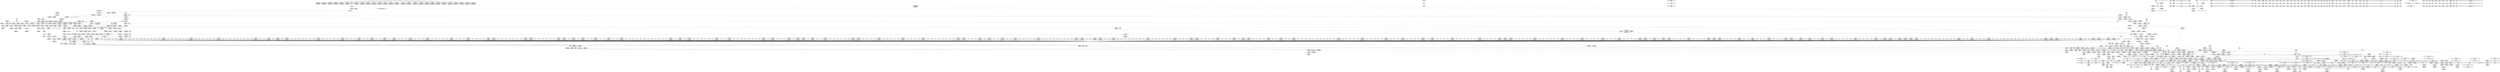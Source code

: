 digraph {
	CE0x4fdd1a0 [shape=record,shape=Mrecord,label="{CE0x4fdd1a0|common_perm:path|Function::common_perm&Arg::path::}"]
	CE0x500e9c0 [shape=record,shape=Mrecord,label="{CE0x500e9c0|common_perm:tmp7|security/apparmor/lsm.c,170|*SummSource*}"]
	CE0x5013470 [shape=record,shape=Mrecord,label="{CE0x5013470|i64*_getelementptr_inbounds_(_16_x_i64_,_16_x_i64_*___llvm_gcov_ctr46,_i64_0,_i64_8)|*Constant*}"]
	CE0x4fee7d0 [shape=record,shape=Mrecord,label="{CE0x4fee7d0|80:_i64,_:_CRE_569,570_}"]
	CE0x4fee0c0 [shape=record,shape=Mrecord,label="{CE0x4fee0c0|80:_i64,_:_CRE_562,563_}"]
	CE0x4fd94c0 [shape=record,shape=Mrecord,label="{CE0x4fd94c0|apparmor_path_truncate:tmp20|security/apparmor/lsm.c,289}"]
	CE0x4fd6e80 [shape=record,shape=Mrecord,label="{CE0x4fd6e80|i64*_getelementptr_inbounds_(_16_x_i64_,_16_x_i64_*___llvm_gcov_ctr46,_i64_0,_i64_4)|*Constant*|*SummSource*}"]
	CE0x4fd8520 [shape=record,shape=Mrecord,label="{CE0x4fd8520|common_perm:tmp5|security/apparmor/lsm.c,169|*SummSource*}"]
	CE0x50182d0 [shape=record,shape=Mrecord,label="{CE0x50182d0|__aa_current_profile:tobool1|security/apparmor/include/context.h,138|*SummSource*}"]
	CE0x50025c0 [shape=record,shape=Mrecord,label="{CE0x50025c0|80:_i64,_:_CRE_1659,1660_}"]
	CE0x4fb2eb0 [shape=record,shape=Mrecord,label="{CE0x4fb2eb0|apparmor_path_truncate:tmp15|security/apparmor/lsm.c,288|*SummSink*}"]
	CE0x5018f40 [shape=record,shape=Mrecord,label="{CE0x5018f40|mediated_filesystem:and|security/apparmor/include/apparmor.h,117|*SummSource*}"]
	CE0x4ff8af0 [shape=record,shape=Mrecord,label="{CE0x4ff8af0|80:_i64,_:_CRE_1273,1274_}"]
	CE0x5060d10 [shape=record,shape=Mrecord,label="{CE0x5060d10|44:_i32,_48:_i16,_128:_i8*,_:_SCMRE_136,144_|*MultipleSource*|Function::aa_cred_profile&Arg::cred::|security/apparmor/include/context.h,99|security/apparmor/include/context.h,138}"]
	CE0x4fd7700 [shape=record,shape=Mrecord,label="{CE0x4fd7700|aa_cred_profile:tmp10|security/apparmor/include/context.h,100|*SummSource*}"]
	CE0x4fca610 [shape=record,shape=Mrecord,label="{CE0x4fca610|apparmor_path_truncate:i_uid|security/apparmor/lsm.c,284}"]
	CE0x5000910 [shape=record,shape=Mrecord,label="{CE0x5000910|80:_i64,_:_CRE_1632,1633_}"]
	CE0x4faaea0 [shape=record,shape=Mrecord,label="{CE0x4faaea0|80:_i64,_:_CRE_72,80_|*MultipleSource*|security/apparmor/include/apparmor.h,117|*LoadInst*|security/apparmor/include/apparmor.h,117}"]
	CE0x4fdbad0 [shape=record,shape=Mrecord,label="{CE0x4fdbad0|apparmor_path_truncate:tmp23|security/apparmor/lsm.c,291}"]
	CE0x4fc1590 [shape=record,shape=Mrecord,label="{CE0x4fc1590|80:_i64,_:_CRE_416,417_}"]
	CE0x5033160 [shape=record,shape=Mrecord,label="{CE0x5033160|i64*_getelementptr_inbounds_(_11_x_i64_,_11_x_i64_*___llvm_gcov_ctr58,_i64_0,_i64_6)|*Constant*|*SummSink*}"]
	CE0x4fd2fa0 [shape=record,shape=Mrecord,label="{CE0x4fd2fa0|80:_i64,_:_CRE_160,176_|*MultipleSource*|security/apparmor/include/apparmor.h,117|*LoadInst*|security/apparmor/include/apparmor.h,117}"]
	CE0x50325e0 [shape=record,shape=Mrecord,label="{CE0x50325e0|_call_void_mcount()_#2|*SummSink*}"]
	CE0x5006040 [shape=record,shape=Mrecord,label="{CE0x5006040|80:_i64,_:_CRE_1816,1824_|*MultipleSource*|security/apparmor/include/apparmor.h,117|*LoadInst*|security/apparmor/include/apparmor.h,117}"]
	CE0x4fb39b0 [shape=record,shape=Mrecord,label="{CE0x4fb39b0|aa_cred_profile:tmp34|security/apparmor/include/context.h,101}"]
	CE0x4fe85b0 [shape=record,shape=Mrecord,label="{CE0x4fe85b0|i8*_getelementptr_inbounds_(_45_x_i8_,_45_x_i8_*_.str14,_i32_0,_i32_0)|*Constant*}"]
	CE0x5025a20 [shape=record,shape=Mrecord,label="{CE0x5025a20|__aa_current_profile:tmp3|*SummSource*}"]
	CE0x50620e0 [shape=record,shape=Mrecord,label="{CE0x50620e0|aa_cred_profile:lnot2|security/apparmor/include/context.h,100}"]
	CE0x4ffc090 [shape=record,shape=Mrecord,label="{CE0x4ffc090|80:_i64,_:_CRE_1342,1343_}"]
	CE0x50050c0 [shape=record,shape=Mrecord,label="{CE0x50050c0|80:_i64,_:_CRE_1752,1760_|*MultipleSource*|security/apparmor/include/apparmor.h,117|*LoadInst*|security/apparmor/include/apparmor.h,117}"]
	CE0x50087c0 [shape=record,shape=Mrecord,label="{CE0x50087c0|80:_i64,_:_CRE_2248,2256_|*MultipleSource*|security/apparmor/include/apparmor.h,117|*LoadInst*|security/apparmor/include/apparmor.h,117}"]
	CE0x4fddfb0 [shape=record,shape=Mrecord,label="{CE0x4fddfb0|common_perm:mask|Function::common_perm&Arg::mask::|*SummSource*}"]
	CE0x5005e50 [shape=record,shape=Mrecord,label="{CE0x5005e50|80:_i64,_:_CRE_1808,1816_|*MultipleSource*|security/apparmor/include/apparmor.h,117|*LoadInst*|security/apparmor/include/apparmor.h,117}"]
	CE0x50098e0 [shape=record,shape=Mrecord,label="{CE0x50098e0|GLOBAL:__llvm_gcov_ctr58|Global_var:__llvm_gcov_ctr58|*SummSink*}"]
	CE0x502db00 [shape=record,shape=Mrecord,label="{CE0x502db00|__aa_current_profile:tmp8|security/apparmor/include/context.h,138|*SummSink*}"]
	CE0x5051bb0 [shape=record,shape=Mrecord,label="{CE0x5051bb0|aa_cred_profile:tmp22|security/apparmor/include/context.h,100|*SummSource*}"]
	CE0x4fdf750 [shape=record,shape=Mrecord,label="{CE0x4fdf750|apparmor_path_truncate:tmp24|security/apparmor/lsm.c,293|*SummSource*}"]
	CE0x4ffe4b0 [shape=record,shape=Mrecord,label="{CE0x4ffe4b0|80:_i64,_:_CRE_1376,1384_|*MultipleSource*|security/apparmor/include/apparmor.h,117|*LoadInst*|security/apparmor/include/apparmor.h,117}"]
	CE0x4ff53b0 [shape=record,shape=Mrecord,label="{CE0x4ff53b0|80:_i64,_:_CRE_1221,1222_}"]
	CE0x4fe98f0 [shape=record,shape=Mrecord,label="{CE0x4fe98f0|80:_i64,_:_CRE_434,435_}"]
	CE0x4fcaad0 [shape=record,shape=Mrecord,label="{CE0x4fcaad0|apparmor_path_truncate:tmp4|security/apparmor/lsm.c,284|*SummSink*}"]
	CE0x4fa3fd0 [shape=record,shape=Mrecord,label="{CE0x4fa3fd0|mediated_filesystem:tmp2|*SummSink*}"]
	CE0x5032270 [shape=record,shape=Mrecord,label="{CE0x5032270|GLOBAL:__aa_current_profile.__warned|Global_var:__aa_current_profile.__warned}"]
	CE0x4fae700 [shape=record,shape=Mrecord,label="{CE0x4fae700|_call_void_mcount()_#2}"]
	CE0x4fcbfa0 [shape=record,shape=Mrecord,label="{CE0x4fcbfa0|i64*_getelementptr_inbounds_(_16_x_i64_,_16_x_i64_*___llvm_gcov_ctr46,_i64_0,_i64_14)|*Constant*|*SummSource*}"]
	CE0x4fd2420 [shape=record,shape=Mrecord,label="{CE0x4fd2420|i64_0|*Constant*|*SummSource*}"]
	CE0x5027b70 [shape=record,shape=Mrecord,label="{CE0x5027b70|i64*_getelementptr_inbounds_(_16_x_i64_,_16_x_i64_*___llvm_gcov_ctr46,_i64_0,_i64_1)|*Constant*|*SummSource*}"]
	CE0x4ff89e0 [shape=record,shape=Mrecord,label="{CE0x4ff89e0|80:_i64,_:_CRE_1272,1273_}"]
	CE0x5072c60 [shape=record,shape=Mrecord,label="{CE0x5072c60|aa_cred_profile:tmp28|security/apparmor/include/context.h,100|*SummSource*}"]
	CE0x4fd7690 [shape=record,shape=Mrecord,label="{CE0x4fd7690|aa_cred_profile:tmp10|security/apparmor/include/context.h,100}"]
	CE0x4fdc220 [shape=record,shape=Mrecord,label="{CE0x4fdc220|apparmor_path_truncate:call5|security/apparmor/lsm.c,291|*SummSink*}"]
	CE0x4ffd6e0 [shape=record,shape=Mrecord,label="{CE0x4ffd6e0|80:_i64,_:_CRE_1363,1364_}"]
	CE0x4fbffc0 [shape=record,shape=Mrecord,label="{CE0x4fbffc0|80:_i64,_:_CRE_395,396_}"]
	CE0x4fe67f0 [shape=record,shape=Mrecord,label="{CE0x4fe67f0|GLOBAL:get_current|*Constant*}"]
	CE0x5061270 [shape=record,shape=Mrecord,label="{CE0x5061270|aa_cred_profile:tobool1|security/apparmor/include/context.h,100|*SummSource*}"]
	CE0x5026520 [shape=record,shape=Mrecord,label="{CE0x5026520|aa_cred_profile:security|security/apparmor/include/context.h,99|*SummSource*}"]
	CE0x5024970 [shape=record,shape=Mrecord,label="{CE0x5024970|__aa_current_profile:call|security/apparmor/include/context.h,138|*SummSink*}"]
	CE0x500b990 [shape=record,shape=Mrecord,label="{CE0x500b990|common_perm:tmp2|security/apparmor/lsm.c,169|*SummSource*}"]
	CE0x502bdd0 [shape=record,shape=Mrecord,label="{CE0x502bdd0|%struct.task_struct*_(%struct.task_struct**)*_asm_movq_%gs:$_1:P_,$0_,_r,im,_dirflag_,_fpsr_,_flags_|*SummSource*}"]
	CE0x4ffaf90 [shape=record,shape=Mrecord,label="{CE0x4ffaf90|80:_i64,_:_CRE_1326,1327_}"]
	CE0x502d230 [shape=record,shape=Mrecord,label="{CE0x502d230|get_current:tmp3}"]
	CE0x4f92f10 [shape=record,shape=Mrecord,label="{CE0x4f92f10|apparmor_path_truncate:tmp13|security/apparmor/lsm.c,288}"]
	CE0x4ff4e60 [shape=record,shape=Mrecord,label="{CE0x4ff4e60|80:_i64,_:_CRE_1216,1217_}"]
	CE0x5029f20 [shape=record,shape=Mrecord,label="{CE0x5029f20|i64*_getelementptr_inbounds_(_16_x_i64_,_16_x_i64_*___llvm_gcov_ctr46,_i64_0,_i64_0)|*Constant*|*SummSource*}"]
	CE0x4fda230 [shape=record,shape=Mrecord,label="{CE0x4fda230|i64*_getelementptr_inbounds_(_8_x_i64_,_8_x_i64_*___llvm_gcov_ctr63,_i64_0,_i64_6)|*Constant*|*SummSink*}"]
	CE0x5027820 [shape=record,shape=Mrecord,label="{CE0x5027820|i64*_getelementptr_inbounds_(_11_x_i64_,_11_x_i64_*___llvm_gcov_ctr58,_i64_0,_i64_0)|*Constant*|*SummSource*}"]
	CE0x4fc4c20 [shape=record,shape=Mrecord,label="{CE0x4fc4c20|apparmor_path_truncate:d_inode2|security/apparmor/lsm.c,285}"]
	CE0x4ffd190 [shape=record,shape=Mrecord,label="{CE0x4ffd190|80:_i64,_:_CRE_1358,1359_}"]
	CE0x5004270 [shape=record,shape=Mrecord,label="{CE0x5004270|80:_i64,_:_CRE_1686,1687_}"]
	CE0x4fc4550 [shape=record,shape=Mrecord,label="{CE0x4fc4550|apparmor_path_truncate:dentry1|security/apparmor/lsm.c,285|*SummSink*}"]
	CE0x50521e0 [shape=record,shape=Mrecord,label="{CE0x50521e0|aa_cred_profile:tmp23|security/apparmor/include/context.h,100|*SummSource*}"]
	CE0x4ff2570 [shape=record,shape=Mrecord,label="{CE0x4ff2570|80:_i64,_:_CRE_627,628_}"]
	CE0x4fd5250 [shape=record,shape=Mrecord,label="{CE0x4fd5250|mediated_filesystem:i_sb|security/apparmor/include/apparmor.h,117|*SummSink*}"]
	CE0x4f8a000 [shape=record,shape=Mrecord,label="{CE0x4f8a000|apparmor_path_truncate:path|Function::apparmor_path_truncate&Arg::path::}"]
	CE0x4fbf100 [shape=record,shape=Mrecord,label="{CE0x4fbf100|80:_i64,_:_CRE_352,360_|*MultipleSource*|security/apparmor/include/apparmor.h,117|*LoadInst*|security/apparmor/include/apparmor.h,117}"]
	CE0x4fd4fb0 [shape=record,shape=Mrecord,label="{CE0x4fd4fb0|i32_0|*Constant*}"]
	CE0x4ff5a10 [shape=record,shape=Mrecord,label="{CE0x4ff5a10|80:_i64,_:_CRE_1227,1228_}"]
	CE0x4ff76c0 [shape=record,shape=Mrecord,label="{CE0x4ff76c0|80:_i64,_:_CRE_1254,1255_}"]
	CE0x4fd78b0 [shape=record,shape=Mrecord,label="{CE0x4fd78b0|GLOBAL:__llvm_gcov_ctr57|Global_var:__llvm_gcov_ctr57|*SummSink*}"]
	CE0x4ffe8f0 [shape=record,shape=Mrecord,label="{CE0x4ffe8f0|80:_i64,_:_CRE_1536,1568_|*MultipleSource*|security/apparmor/include/apparmor.h,117|*LoadInst*|security/apparmor/include/apparmor.h,117}"]
	CE0x500e2c0 [shape=record,shape=Mrecord,label="{CE0x500e2c0|i64*_getelementptr_inbounds_(_5_x_i64_,_5_x_i64_*___llvm_gcov_ctr57,_i64_0,_i64_3)|*Constant*|*SummSource*}"]
	CE0x4fc8c30 [shape=record,shape=Mrecord,label="{CE0x4fc8c30|apparmor_path_truncate:tmp18|security/apparmor/lsm.c,288}"]
	CE0x500bf70 [shape=record,shape=Mrecord,label="{CE0x500bf70|aa_cred_profile:do.end10|*SummSink*}"]
	CE0x4ffa3e0 [shape=record,shape=Mrecord,label="{CE0x4ffa3e0|80:_i64,_:_CRE_1315,1316_}"]
	CE0x5027ff0 [shape=record,shape=Mrecord,label="{CE0x5027ff0|i64_3|*Constant*}"]
	CE0x4f9fb80 [shape=record,shape=Mrecord,label="{CE0x4f9fb80|apparmor_path_truncate:mode|security/apparmor/lsm.c,284|*SummSink*}"]
	CE0x5001d40 [shape=record,shape=Mrecord,label="{CE0x5001d40|80:_i64,_:_CRE_1651,1652_}"]
	CE0x4faf910 [shape=record,shape=Mrecord,label="{CE0x4faf910|COLLAPSED:_GCMRE___llvm_gcov_ctr55_internal_global_2_x_i64_zeroinitializer:_elem_0:default:}"]
	CE0x5062de0 [shape=record,shape=Mrecord,label="{CE0x5062de0|GLOBAL:__llvm_gcov_ctr46|Global_var:__llvm_gcov_ctr46|*SummSink*}"]
	CE0x5061b90 [shape=record,shape=Mrecord,label="{CE0x5061b90|aa_cred_profile:lnot|security/apparmor/include/context.h,100|*SummSink*}"]
	CE0x5031bd0 [shape=record,shape=Mrecord,label="{CE0x5031bd0|0:_i8,_:_GCMR___aa_current_profile.__warned_internal_global_i8_0,_section_.data.unlikely_,_align_1:_elem_0:default:}"]
	CE0x50071b0 [shape=record,shape=Mrecord,label="{CE0x50071b0|80:_i64,_:_CRE_1874,1875_}"]
	CE0x50154f0 [shape=record,shape=Mrecord,label="{CE0x50154f0|aa_path_perm:flags|Function::aa_path_perm&Arg::flags::|*SummSource*}"]
	CE0x4fff0e0 [shape=record,shape=Mrecord,label="{CE0x4fff0e0|80:_i64,_:_CRE_1596,1600_|*MultipleSource*|security/apparmor/include/apparmor.h,117|*LoadInst*|security/apparmor/include/apparmor.h,117}"]
	CE0x4ff5190 [shape=record,shape=Mrecord,label="{CE0x4ff5190|80:_i64,_:_CRE_1219,1220_}"]
	CE0x4ff7c10 [shape=record,shape=Mrecord,label="{CE0x4ff7c10|80:_i64,_:_CRE_1259,1260_}"]
	CE0x506da20 [shape=record,shape=Mrecord,label="{CE0x506da20|44:_i32,_48:_i16,_128:_i8*,_:_SCMRE_120,128_|*MultipleSource*|Function::aa_cred_profile&Arg::cred::|security/apparmor/include/context.h,99|security/apparmor/include/context.h,138}"]
	CE0x4fdd2c0 [shape=record,shape=Mrecord,label="{CE0x4fdd2c0|common_perm:op|Function::common_perm&Arg::op::}"]
	CE0x4f89f90 [shape=record,shape=Mrecord,label="{CE0x4f89f90|0:_i16,_4:_i32,_8:_i16,_40:_%struct.super_block*,_72:_i32,_:_SCMRE_4,6_|*MultipleSource*|security/apparmor/lsm.c, 284|security/apparmor/lsm.c,284}"]
	CE0x4fd5690 [shape=record,shape=Mrecord,label="{CE0x4fd5690|mediated_filesystem:tmp4|*LoadInst*|security/apparmor/include/apparmor.h,117|*SummSource*}"]
	CE0x4fb0be0 [shape=record,shape=Mrecord,label="{CE0x4fb0be0|44:_i32,_48:_i16,_128:_i8*,_:_SCMRE_28,32_|*MultipleSource*|Function::aa_cred_profile&Arg::cred::|security/apparmor/include/context.h,99|security/apparmor/include/context.h,138}"]
	CE0x4fcb3a0 [shape=record,shape=Mrecord,label="{CE0x4fcb3a0|apparmor_path_truncate:tmp14|*LoadInst*|security/apparmor/lsm.c,288|*SummSource*}"]
	CE0x4ffbc50 [shape=record,shape=Mrecord,label="{CE0x4ffbc50|80:_i64,_:_CRE_1338,1339_}"]
	CE0x504e5a0 [shape=record,shape=Mrecord,label="{CE0x504e5a0|aa_cred_profile:lnot.ext|security/apparmor/include/context.h,100|*SummSource*}"]
	CE0x4f82a20 [shape=record,shape=Mrecord,label="{CE0x4f82a20|apparmor_path_truncate:uid|security/apparmor/lsm.c,284|*SummSource*}"]
	CE0x501d860 [shape=record,shape=Mrecord,label="{CE0x501d860|aa_cred_profile:tmp|*SummSink*}"]
	CE0x4fcac20 [shape=record,shape=Mrecord,label="{CE0x4fcac20|apparmor_path_truncate:tmp5|security/apparmor/lsm.c,284}"]
	CE0x4fdc3d0 [shape=record,shape=Mrecord,label="{CE0x4fdc3d0|GLOBAL:common_perm|*Constant*}"]
	CE0x5050ca0 [shape=record,shape=Mrecord,label="{CE0x5050ca0|_call_void_asm_sideeffect_1:_09ud2_0A.pushsection___bug_table,_22a_22_0A2:_09.long_1b_-_2b,_$_0:c_-_2b_0A_09.word_$_1:c_,_0_0A_09.org_2b+$_2:c_0A.popsection_,_i,i,i,_dirflag_,_fpsr_,_flags_(i8*_getelementptr_inbounds_(_36_x_i8_,_36_x_i8_*_.str12,_i32_0,_i32_0),_i32_100,_i64_12)_#2,_!dbg_!15490,_!srcloc_!15493|security/apparmor/include/context.h,100|*SummSink*}"]
	CE0x4ff18b0 [shape=record,shape=Mrecord,label="{CE0x4ff18b0|80:_i64,_:_CRE_615,616_}"]
	CE0x4ff1690 [shape=record,shape=Mrecord,label="{CE0x4ff1690|80:_i64,_:_CRE_613,614_}"]
	CE0x501d570 [shape=record,shape=Mrecord,label="{CE0x501d570|i64*_getelementptr_inbounds_(_5_x_i64_,_5_x_i64_*___llvm_gcov_ctr57,_i64_0,_i64_0)|*Constant*}"]
	CE0x504f6a0 [shape=record,shape=Mrecord,label="{CE0x504f6a0|aa_cred_profile:expval|security/apparmor/include/context.h,100|*SummSink*}"]
	CE0x4ffce60 [shape=record,shape=Mrecord,label="{CE0x4ffce60|80:_i64,_:_CRE_1355,1356_}"]
	CE0x50504d0 [shape=record,shape=Mrecord,label="{CE0x50504d0|aa_cred_profile:tmp21|security/apparmor/include/context.h,100|*SummSource*}"]
	CE0x4ffde50 [shape=record,shape=Mrecord,label="{CE0x4ffde50|80:_i64,_:_CRE_1370,1371_}"]
	CE0x505f6b0 [shape=record,shape=Mrecord,label="{CE0x505f6b0|aa_cred_profile:bb}"]
	CE0x502baa0 [shape=record,shape=Mrecord,label="{CE0x502baa0|GLOBAL:__llvm_gcov_ctr58|Global_var:__llvm_gcov_ctr58|*SummSource*}"]
	CE0x4fd2a10 [shape=record,shape=Mrecord,label="{CE0x4fd2a10|mediated_filesystem:bb|*SummSink*}"]
	CE0x5012cf0 [shape=record,shape=Mrecord,label="{CE0x5012cf0|aa_cred_profile:tmp18|security/apparmor/include/context.h,100|*SummSource*}"]
	CE0x5013190 [shape=record,shape=Mrecord,label="{CE0x5013190|aa_cred_profile:tmp19|security/apparmor/include/context.h,100|*SummSource*}"]
	CE0x4f91080 [shape=record,shape=Mrecord,label="{CE0x4f91080|apparmor_path_truncate:if.then|*SummSink*}"]
	CE0x4fca720 [shape=record,shape=Mrecord,label="{CE0x4fca720|apparmor_path_truncate:i_uid|security/apparmor/lsm.c,284|*SummSink*}"]
	CE0x4fdec30 [shape=record,shape=Mrecord,label="{CE0x4fdec30|apparmor_path_truncate:retval.0}"]
	CE0x4fc91f0 [shape=record,shape=Mrecord,label="{CE0x4fc91f0|apparmor_path_truncate:tmp19|security/apparmor/lsm.c,288}"]
	CE0x5001080 [shape=record,shape=Mrecord,label="{CE0x5001080|80:_i64,_:_CRE_1639,1640_}"]
	CE0x50001a0 [shape=record,shape=Mrecord,label="{CE0x50001a0|80:_i64,_:_CRE_1625,1626_}"]
	CE0x502fc50 [shape=record,shape=Mrecord,label="{CE0x502fc50|44:_i32,_48:_i16,_128:_i8*,_:_SCMRE_20,24_|*MultipleSource*|Function::aa_cred_profile&Arg::cred::|security/apparmor/include/context.h,99|security/apparmor/include/context.h,138}"]
	CE0x4fef160 [shape=record,shape=Mrecord,label="{CE0x4fef160|80:_i64,_:_CRE_578,579_}"]
	CE0x5018ed0 [shape=record,shape=Mrecord,label="{CE0x5018ed0|mediated_filesystem:and|security/apparmor/include/apparmor.h,117}"]
	CE0x500c7c0 [shape=record,shape=Mrecord,label="{CE0x500c7c0|COLLAPSED:_GCMRE___llvm_gcov_ctr46_internal_global_16_x_i64_zeroinitializer:_elem_0:default:}"]
	CE0x4ff4f70 [shape=record,shape=Mrecord,label="{CE0x4ff4f70|80:_i64,_:_CRE_1217,1218_}"]
	CE0x4fe7da0 [shape=record,shape=Mrecord,label="{CE0x4fe7da0|__aa_current_profile:cred|security/apparmor/include/context.h,138|*SummSource*}"]
	CE0x4ffa1c0 [shape=record,shape=Mrecord,label="{CE0x4ffa1c0|80:_i64,_:_CRE_1313,1314_}"]
	CE0x4ffe3a0 [shape=record,shape=Mrecord,label="{CE0x4ffe3a0|80:_i64,_:_CRE_1375,1376_}"]
	"CONST[source:0(mediator),value:0(static)][purpose:{operation}][SnkIdx:0]"
	CE0x500d7f0 [shape=record,shape=Mrecord,label="{CE0x500d7f0|i32_22|*Constant*|*SummSink*}"]
	CE0x5062fd0 [shape=record,shape=Mrecord,label="{CE0x5062fd0|aa_cred_profile:tmp7|security/apparmor/include/context.h,100|*SummSource*}"]
	CE0x4fd6130 [shape=record,shape=Mrecord,label="{CE0x4fd6130|mediated_filesystem:s_flags|security/apparmor/include/apparmor.h,117|*SummSink*}"]
	CE0x502c270 [shape=record,shape=Mrecord,label="{CE0x502c270|aa_cred_profile:tmp2|*SummSink*}"]
	CE0x4fe7210 [shape=record,shape=Mrecord,label="{CE0x4fe7210|_ret_%struct.task_struct*_%tmp4,_!dbg_!15471|./arch/x86/include/asm/current.h,14|*SummSource*}"]
	CE0x4fd6830 [shape=record,shape=Mrecord,label="{CE0x4fd6830|aa_cred_profile:tmp9|security/apparmor/include/context.h,100|*SummSource*}"]
	CE0x50744c0 [shape=record,shape=Mrecord,label="{CE0x50744c0|i64*_getelementptr_inbounds_(_16_x_i64_,_16_x_i64_*___llvm_gcov_ctr46,_i64_0,_i64_14)|*Constant*}"]
	CE0x4fa9260 [shape=record,shape=Mrecord,label="{CE0x4fa9260|aa_cred_profile:tobool|security/apparmor/include/context.h,100|*SummSource*}"]
	CE0x504e150 [shape=record,shape=Mrecord,label="{CE0x504e150|aa_cred_profile:lnot3|security/apparmor/include/context.h,100|*SummSink*}"]
	CE0x4fd1910 [shape=record,shape=Mrecord,label="{CE0x4fd1910|apparmor_path_truncate:tobool|security/apparmor/lsm.c,288|*SummSink*}"]
	CE0x5018340 [shape=record,shape=Mrecord,label="{CE0x5018340|__aa_current_profile:tobool1|security/apparmor/include/context.h,138|*SummSink*}"]
	CE0x50081f0 [shape=record,shape=Mrecord,label="{CE0x50081f0|80:_i64,_:_CRE_2056,2112_|*MultipleSource*|security/apparmor/include/apparmor.h,117|*LoadInst*|security/apparmor/include/apparmor.h,117}"]
	CE0x4ff3120 [shape=record,shape=Mrecord,label="{CE0x4ff3120|80:_i64,_:_CRE_664,672_|*MultipleSource*|security/apparmor/include/apparmor.h,117|*LoadInst*|security/apparmor/include/apparmor.h,117}"]
	CE0x4fa8f90 [shape=record,shape=Mrecord,label="{CE0x4fa8f90|i64_1|*Constant*}"]
	CE0x4fded60 [shape=record,shape=Mrecord,label="{CE0x4fded60|apparmor_path_truncate:retval.0|*SummSource*}"]
	CE0x4fa5bd0 [shape=record,shape=Mrecord,label="{CE0x4fa5bd0|i64*_getelementptr_inbounds_(_2_x_i64_,_2_x_i64_*___llvm_gcov_ctr55,_i64_0,_i64_1)|*Constant*}"]
	CE0x5032730 [shape=record,shape=Mrecord,label="{CE0x5032730|i32_22|*Constant*}"]
	CE0x506e060 [shape=record,shape=Mrecord,label="{CE0x506e060|44:_i32,_48:_i16,_128:_i8*,_:_SCMRE_152,160_|*MultipleSource*|Function::aa_cred_profile&Arg::cred::|security/apparmor/include/context.h,99|security/apparmor/include/context.h,138}"]
	CE0x50606b0 [shape=record,shape=Mrecord,label="{CE0x50606b0|%struct.aa_task_cxt*_null|*Constant*|*SummSource*}"]
	CE0x5035c80 [shape=record,shape=Mrecord,label="{CE0x5035c80|__aa_current_profile:tmp14|security/apparmor/include/context.h,138|*SummSink*}"]
	CE0x5005c60 [shape=record,shape=Mrecord,label="{CE0x5005c60|80:_i64,_:_CRE_1800,1804_|*MultipleSource*|security/apparmor/include/apparmor.h,117|*LoadInst*|security/apparmor/include/apparmor.h,117}"]
	CE0x4feed20 [shape=record,shape=Mrecord,label="{CE0x4feed20|80:_i64,_:_CRE_574,575_}"]
	CE0x5006dd0 [shape=record,shape=Mrecord,label="{CE0x5006dd0|80:_i64,_:_CRE_1872,1873_}"]
	CE0x4fd0660 [shape=record,shape=Mrecord,label="{CE0x4fd0660|apparmor_path_truncate:mnt|security/apparmor/lsm.c,288|*SummSink*}"]
	CE0x4faf980 [shape=record,shape=Mrecord,label="{CE0x4faf980|mediated_filesystem:tmp|*SummSource*}"]
	CE0x5016660 [shape=record,shape=Mrecord,label="{CE0x5016660|i64*_getelementptr_inbounds_(_5_x_i64_,_5_x_i64_*___llvm_gcov_ctr57,_i64_0,_i64_4)|*Constant*}"]
	CE0x4ffa710 [shape=record,shape=Mrecord,label="{CE0x4ffa710|80:_i64,_:_CRE_1318,1319_}"]
	CE0x4f85000 [shape=record,shape=Mrecord,label="{CE0x4f85000|COLLAPSED:_GCMRE___llvm_gcov_ctr63_internal_global_8_x_i64_zeroinitializer:_elem_0:default:}"]
	CE0x4fbfca0 [shape=record,shape=Mrecord,label="{CE0x4fbfca0|80:_i64,_:_CRE_393,394_}"]
	CE0x50036c0 [shape=record,shape=Mrecord,label="{CE0x50036c0|80:_i64,_:_CRE_1675,1676_}"]
	CE0x4fc6c50 [shape=record,shape=Mrecord,label="{CE0x4fc6c50|i64_2|*Constant*}"]
	CE0x4f8e520 [shape=record,shape=Mrecord,label="{CE0x4f8e520|apparmor_path_truncate:tmp|*SummSink*}"]
	CE0x500f6e0 [shape=record,shape=Mrecord,label="{CE0x500f6e0|GLOBAL:aa_path_perm|*Constant*}"]
	CE0x4fbf6d0 [shape=record,shape=Mrecord,label="{CE0x4fbf6d0|80:_i64,_:_CRE_376,380_|*MultipleSource*|security/apparmor/include/apparmor.h,117|*LoadInst*|security/apparmor/include/apparmor.h,117}"]
	CE0x4fa8240 [shape=record,shape=Mrecord,label="{CE0x4fa8240|GLOBAL:__aa_current_profile.__warned|Global_var:__aa_current_profile.__warned|*SummSink*}"]
	CE0x4fec6d0 [shape=record,shape=Mrecord,label="{CE0x4fec6d0|80:_i64,_:_CRE_462,463_}"]
	"CONST[source:2(external),value:2(dynamic)][purpose:{subject}][SrcIdx:7]"
	CE0x4ffcc40 [shape=record,shape=Mrecord,label="{CE0x4ffcc40|80:_i64,_:_CRE_1353,1354_}"]
	CE0x502f150 [shape=record,shape=Mrecord,label="{CE0x502f150|%struct.aa_profile*_null|*Constant*|*SummSink*}"]
	CE0x4fed520 [shape=record,shape=Mrecord,label="{CE0x4fed520|80:_i64,_:_CRE_528,536_|*MultipleSource*|security/apparmor/include/apparmor.h,117|*LoadInst*|security/apparmor/include/apparmor.h,117}"]
	CE0x5062950 [shape=record,shape=Mrecord,label="{CE0x5062950|aa_cred_profile:do.end|*SummSink*}"]
	CE0x4fe3780 [shape=record,shape=Mrecord,label="{CE0x4fe3780|__aa_current_profile:tmp21|security/apparmor/include/context.h,138}"]
	"CONST[source:0(mediator),value:2(dynamic)][purpose:{object}][SnkIdx:2]"
	CE0x5071490 [shape=record,shape=Mrecord,label="{CE0x5071490|aa_cred_profile:tmp33|security/apparmor/include/context.h,101|*SummSink*}"]
	CE0x4fcced0 [shape=record,shape=Mrecord,label="{CE0x4fcced0|mediated_filesystem:tobool|security/apparmor/include/apparmor.h,117|*SummSink*}"]
	CE0x5029870 [shape=record,shape=Mrecord,label="{CE0x5029870|__aa_current_profile:do.end}"]
	CE0x4fd34b0 [shape=record,shape=Mrecord,label="{CE0x4fd34b0|80:_i64,_:_CRE_192,200_|*MultipleSource*|security/apparmor/include/apparmor.h,117|*LoadInst*|security/apparmor/include/apparmor.h,117}"]
	CE0x5027ce0 [shape=record,shape=Mrecord,label="{CE0x5027ce0|i64*_getelementptr_inbounds_(_16_x_i64_,_16_x_i64_*___llvm_gcov_ctr46,_i64_0,_i64_1)|*Constant*|*SummSink*}"]
	CE0x5002180 [shape=record,shape=Mrecord,label="{CE0x5002180|80:_i64,_:_CRE_1655,1656_}"]
	CE0x502fa00 [shape=record,shape=Mrecord,label="{CE0x502fa00|44:_i32,_48:_i16,_128:_i8*,_:_SCMRE_4,8_|*MultipleSource*|Function::aa_cred_profile&Arg::cred::|security/apparmor/include/context.h,99|security/apparmor/include/context.h,138}"]
	CE0x502a7b0 [shape=record,shape=Mrecord,label="{CE0x502a7b0|aa_cred_profile:do.cond}"]
	CE0x4ff9480 [shape=record,shape=Mrecord,label="{CE0x4ff9480|80:_i64,_:_CRE_1296,1300_|*MultipleSource*|security/apparmor/include/apparmor.h,117|*LoadInst*|security/apparmor/include/apparmor.h,117}"]
	CE0x500e950 [shape=record,shape=Mrecord,label="{CE0x500e950|common_perm:tmp7|security/apparmor/lsm.c,170}"]
	CE0x5060480 [shape=record,shape=Mrecord,label="{CE0x5060480|aa_cred_profile:tmp5|security/apparmor/include/context.h,99|*SummSource*}"]
	CE0x5009a80 [shape=record,shape=Mrecord,label="{CE0x5009a80|__aa_current_profile:tmp5|security/apparmor/include/context.h,138}"]
	CE0x50704c0 [shape=record,shape=Mrecord,label="{CE0x50704c0|i64*_getelementptr_inbounds_(_16_x_i64_,_16_x_i64_*___llvm_gcov_ctr46,_i64_0,_i64_15)|*Constant*|*SummSource*}"]
	CE0x4ffeb10 [shape=record,shape=Mrecord,label="{CE0x4ffeb10|80:_i64,_:_CRE_1568,1584_|*MultipleSource*|security/apparmor/include/apparmor.h,117|*LoadInst*|security/apparmor/include/apparmor.h,117}"]
	CE0x4ff9040 [shape=record,shape=Mrecord,label="{CE0x4ff9040|80:_i64,_:_CRE_1278,1279_}"]
	CE0x4f82750 [shape=record,shape=Mrecord,label="{CE0x4f82750|apparmor_path_truncate:if.end|*SummSource*}"]
	CE0x501f5c0 [shape=record,shape=Mrecord,label="{CE0x501f5c0|common_perm:tmp3|security/apparmor/lsm.c,169|*SummSource*}"]
	CE0x4ffbf80 [shape=record,shape=Mrecord,label="{CE0x4ffbf80|80:_i64,_:_CRE_1341,1342_}"]
	CE0x5062470 [shape=record,shape=Mrecord,label="{CE0x5062470|aa_cred_profile:lnot3|security/apparmor/include/context.h,100}"]
	CE0x4ff1ad0 [shape=record,shape=Mrecord,label="{CE0x4ff1ad0|80:_i64,_:_CRE_617,618_}"]
	CE0x4fcee00 [shape=record,shape=Mrecord,label="{CE0x4fcee00|common_perm:if.then}"]
	CE0x502aeb0 [shape=record,shape=Mrecord,label="{CE0x502aeb0|i64_5|*Constant*|*SummSink*}"]
	CE0x506d310 [shape=record,shape=Mrecord,label="{CE0x506d310|aa_cred_profile:do.body}"]
	CE0x4ffd4c0 [shape=record,shape=Mrecord,label="{CE0x4ffd4c0|80:_i64,_:_CRE_1361,1362_}"]
	CE0x4ff5e50 [shape=record,shape=Mrecord,label="{CE0x4ff5e50|80:_i64,_:_CRE_1231,1232_}"]
	CE0x5002a00 [shape=record,shape=Mrecord,label="{CE0x5002a00|80:_i64,_:_CRE_1663,1664_}"]
	CE0x4fa9c80 [shape=record,shape=Mrecord,label="{CE0x4fa9c80|i32_8|*Constant*}"]
	CE0x4faeff0 [shape=record,shape=Mrecord,label="{CE0x4faeff0|apparmor_path_truncate:dentry|security/apparmor/lsm.c,284|*SummSink*}"]
	CE0x4fab520 [shape=record,shape=Mrecord,label="{CE0x4fab520|80:_i64,_:_CRE_104,112_|*MultipleSource*|security/apparmor/include/apparmor.h,117|*LoadInst*|security/apparmor/include/apparmor.h,117}"]
	CE0x501dd50 [shape=record,shape=Mrecord,label="{CE0x501dd50|common_perm:call|security/apparmor/lsm.c,168}"]
	CE0x4ff9c20 [shape=record,shape=Mrecord,label="{CE0x4ff9c20|80:_i64,_:_CRE_1307,1308_}"]
	CE0x5031a60 [shape=record,shape=Mrecord,label="{CE0x5031a60|__aa_current_profile:tmp8|security/apparmor/include/context.h,138}"]
	CE0x4fd9c30 [shape=record,shape=Mrecord,label="{CE0x4fd9c30|apparmor_path_truncate:tmp21|security/apparmor/lsm.c,289|*SummSink*}"]
	CE0x502fd10 [shape=record,shape=Mrecord,label="{CE0x502fd10|__aa_current_profile:land.lhs.true|*SummSink*}"]
	CE0x5001f60 [shape=record,shape=Mrecord,label="{CE0x5001f60|80:_i64,_:_CRE_1653,1654_}"]
	CE0x50505f0 [shape=record,shape=Mrecord,label="{CE0x50505f0|aa_cred_profile:tmp21|security/apparmor/include/context.h,100|*SummSink*}"]
	CE0x502bf10 [shape=record,shape=Mrecord,label="{CE0x502bf10|i64*_getelementptr_inbounds_(_2_x_i64_,_2_x_i64_*___llvm_gcov_ctr112,_i64_0,_i64_1)|*Constant*|*SummSource*}"]
	CE0x4f82970 [shape=record,shape=Mrecord,label="{CE0x4f82970|i64_1|*Constant*|*SummSink*}"]
	CE0x4ff87c0 [shape=record,shape=Mrecord,label="{CE0x4ff87c0|80:_i64,_:_CRE_1270,1271_}"]
	CE0x501cd10 [shape=record,shape=Mrecord,label="{CE0x501cd10|_call_void_mcount()_#2}"]
	CE0x50151a0 [shape=record,shape=Mrecord,label="{CE0x50151a0|aa_path_perm:path|Function::aa_path_perm&Arg::path::|*SummSink*}"]
	CE0x502b940 [shape=record,shape=Mrecord,label="{CE0x502b940|GLOBAL:__llvm_gcov_ctr58|Global_var:__llvm_gcov_ctr58}"]
	CE0x5032570 [shape=record,shape=Mrecord,label="{CE0x5032570|_call_void_mcount()_#2|*SummSource*}"]
	CE0x50037d0 [shape=record,shape=Mrecord,label="{CE0x50037d0|80:_i64,_:_CRE_1676,1677_}"]
	CE0x4fec7e0 [shape=record,shape=Mrecord,label="{CE0x4fec7e0|80:_i64,_:_CRE_463,464_}"]
	CE0x4fe5f70 [shape=record,shape=Mrecord,label="{CE0x4fe5f70|__aa_current_profile:tmp20|security/apparmor/include/context.h,138|*SummSink*}"]
	CE0x4fe96d0 [shape=record,shape=Mrecord,label="{CE0x4fe96d0|80:_i64,_:_CRE_432,433_}"]
	CE0x4fd5080 [shape=record,shape=Mrecord,label="{CE0x4fd5080|mediated_filesystem:i_sb|security/apparmor/include/apparmor.h,117}"]
	CE0x500f010 [shape=record,shape=Mrecord,label="{CE0x500f010|common_perm:tmp8|security/apparmor/lsm.c,170|*SummSource*}"]
	CE0x5051c20 [shape=record,shape=Mrecord,label="{CE0x5051c20|aa_cred_profile:tmp22|security/apparmor/include/context.h,100|*SummSink*}"]
	CE0x502fed0 [shape=record,shape=Mrecord,label="{CE0x502fed0|__aa_current_profile:bb|*SummSink*}"]
	CE0x4ffe180 [shape=record,shape=Mrecord,label="{CE0x4ffe180|80:_i64,_:_CRE_1373,1374_}"]
	CE0x5025b40 [shape=record,shape=Mrecord,label="{CE0x5025b40|__aa_current_profile:tmp3|*SummSink*}"]
	CE0x5033cf0 [shape=record,shape=Mrecord,label="{CE0x5033cf0|__aa_current_profile:tmp15|security/apparmor/include/context.h,138|*SummSource*}"]
	CE0x4ffbd60 [shape=record,shape=Mrecord,label="{CE0x4ffbd60|80:_i64,_:_CRE_1339,1340_}"]
	CE0x5034070 [shape=record,shape=Mrecord,label="{CE0x5034070|__aa_current_profile:tmp16|security/apparmor/include/context.h,138}"]
	CE0x502f620 [shape=record,shape=Mrecord,label="{CE0x502f620|__aa_current_profile:if.then}"]
	CE0x5029bf0 [shape=record,shape=Mrecord,label="{CE0x5029bf0|aa_cred_profile:lor.end|*SummSource*}"]
	CE0x4ff88d0 [shape=record,shape=Mrecord,label="{CE0x4ff88d0|80:_i64,_:_CRE_1271,1272_}"]
	CE0x4ff78e0 [shape=record,shape=Mrecord,label="{CE0x4ff78e0|80:_i64,_:_CRE_1256,1257_}"]
	CE0x502cf70 [shape=record,shape=Mrecord,label="{CE0x502cf70|__aa_current_profile:tmp7|security/apparmor/include/context.h,138|*SummSink*}"]
	CE0x4f8e4b0 [shape=record,shape=Mrecord,label="{CE0x4f8e4b0|i64_1|*Constant*|*SummSource*}"]
	CE0x4fdafa0 [shape=record,shape=Mrecord,label="{CE0x4fdafa0|mediated_filesystem:entry}"]
	CE0x4fe4800 [shape=record,shape=Mrecord,label="{CE0x4fe4800|GLOBAL:aa_cred_profile|*Constant*|*SummSink*}"]
	CE0x502e460 [shape=record,shape=Mrecord,label="{CE0x502e460|%struct.aa_profile*_null|*Constant*}"]
	CE0x50069f0 [shape=record,shape=Mrecord,label="{CE0x50069f0|80:_i64,_:_CRE_1856,1864_|*MultipleSource*|security/apparmor/include/apparmor.h,117|*LoadInst*|security/apparmor/include/apparmor.h,117}"]
	CE0x5062a80 [shape=record,shape=Mrecord,label="{CE0x5062a80|GLOBAL:__llvm_gcov_ctr46|Global_var:__llvm_gcov_ctr46}"]
	CE0x4fde2f0 [shape=record,shape=Mrecord,label="{CE0x4fde2f0|common_perm:cond|Function::common_perm&Arg::cond::|*SummSource*}"]
	CE0x4fae660 [shape=record,shape=Mrecord,label="{CE0x4fae660|_call_void_mcount()_#2|*SummSource*}"]
	CE0x501b470 [shape=record,shape=Mrecord,label="{CE0x501b470|aa_cred_profile:cred|Function::aa_cred_profile&Arg::cred::|*SummSink*}"]
	CE0x50296c0 [shape=record,shape=Mrecord,label="{CE0x50296c0|get_current:tmp1|*SummSource*}"]
	CE0x4fa0050 [shape=record,shape=Mrecord,label="{CE0x4fa0050|apparmor_path_truncate:dentry1|security/apparmor/lsm.c,285}"]
	CE0x50147f0 [shape=record,shape=Mrecord,label="{CE0x50147f0|aa_path_perm:op|Function::aa_path_perm&Arg::op::|*SummSink*}"]
	CE0x4fe54e0 [shape=record,shape=Mrecord,label="{CE0x4fe54e0|aa_cred_profile:do.body6|*SummSink*}"]
	CE0x4ffca20 [shape=record,shape=Mrecord,label="{CE0x4ffca20|80:_i64,_:_CRE_1351,1352_}"]
	CE0x4ffbe70 [shape=record,shape=Mrecord,label="{CE0x4ffbe70|80:_i64,_:_CRE_1340,1341_}"]
	CE0x5003f40 [shape=record,shape=Mrecord,label="{CE0x5003f40|80:_i64,_:_CRE_1683,1684_}"]
	CE0x4fa8610 [shape=record,shape=Mrecord,label="{CE0x4fa8610|common_perm:if.end|*SummSink*}"]
	CE0x4fee5b0 [shape=record,shape=Mrecord,label="{CE0x4fee5b0|80:_i64,_:_CRE_567,568_}"]
	CE0x50076a0 [shape=record,shape=Mrecord,label="{CE0x50076a0|80:_i64,_:_CRE_1879,1880_}"]
	CE0x4ff09d0 [shape=record,shape=Mrecord,label="{CE0x4ff09d0|80:_i64,_:_CRE_601,602_}"]
	CE0x4fcf8e0 [shape=record,shape=Mrecord,label="{CE0x4fcf8e0|apparmor_path_truncate:i_mode|security/apparmor/lsm.c,285|*SummSource*}"]
	CE0x5006420 [shape=record,shape=Mrecord,label="{CE0x5006420|80:_i64,_:_CRE_1832,1840_|*MultipleSource*|security/apparmor/include/apparmor.h,117|*LoadInst*|security/apparmor/include/apparmor.h,117}"]
	CE0x5063250 [shape=record,shape=Mrecord,label="{CE0x5063250|aa_cred_profile:tmp7|security/apparmor/include/context.h,100|*SummSink*}"]
	CE0x4fdd8b0 [shape=record,shape=Mrecord,label="{CE0x4fdd8b0|i32_66|*Constant*}"]
	CE0x4fbfab0 [shape=record,shape=Mrecord,label="{CE0x4fbfab0|80:_i64,_:_CRE_392,393_}"]
	CE0x4fe4680 [shape=record,shape=Mrecord,label="{CE0x4fe4680|GLOBAL:aa_cred_profile|*Constant*|*SummSource*}"]
	CE0x5029490 [shape=record,shape=Mrecord,label="{CE0x5029490|_call_void_mcount()_#2}"]
	CE0x4ff8e20 [shape=record,shape=Mrecord,label="{CE0x4ff8e20|80:_i64,_:_CRE_1276,1277_}"]
	CE0x4fd5b10 [shape=record,shape=Mrecord,label="{CE0x4fd5b10|i32_10|*Constant*|*SummSource*}"]
	CE0x5034270 [shape=record,shape=Mrecord,label="{CE0x5034270|__aa_current_profile:tmp16|security/apparmor/include/context.h,138|*SummSource*}"]
	CE0x4ff1e00 [shape=record,shape=Mrecord,label="{CE0x4ff1e00|80:_i64,_:_CRE_620,621_}"]
	CE0x4fe2c00 [shape=record,shape=Mrecord,label="{CE0x4fe2c00|__aa_current_profile:tmp18|security/apparmor/include/context.h,138|*SummSink*}"]
	CE0x504e8e0 [shape=record,shape=Mrecord,label="{CE0x504e8e0|aa_cred_profile:conv|security/apparmor/include/context.h,100}"]
	CE0x5001190 [shape=record,shape=Mrecord,label="{CE0x5001190|80:_i64,_:_CRE_1640,1641_}"]
	CE0x5020100 [shape=record,shape=Mrecord,label="{CE0x5020100|common_perm:if.end}"]
	CE0x4fcc2e0 [shape=record,shape=Mrecord,label="{CE0x4fcc2e0|i64*_getelementptr_inbounds_(_16_x_i64_,_16_x_i64_*___llvm_gcov_ctr46,_i64_0,_i64_14)|*Constant*|*SummSink*}"]
	CE0x5007480 [shape=record,shape=Mrecord,label="{CE0x5007480|80:_i64,_:_CRE_1877,1878_}"]
	CE0x5061870 [shape=record,shape=Mrecord,label="{CE0x5061870|aa_cred_profile:lnot|security/apparmor/include/context.h,100|*SummSource*}"]
	CE0x4fc71c0 [shape=record,shape=Mrecord,label="{CE0x4fc71c0|i64_3|*Constant*}"]
	CE0x4ff55d0 [shape=record,shape=Mrecord,label="{CE0x4ff55d0|80:_i64,_:_CRE_1223,1224_}"]
	CE0x4fd6500 [shape=record,shape=Mrecord,label="{CE0x4fd6500|80:_i64,_:_CRE_8,16_|*MultipleSource*|security/apparmor/include/apparmor.h,117|*LoadInst*|security/apparmor/include/apparmor.h,117}"]
	CE0x4ff1f10 [shape=record,shape=Mrecord,label="{CE0x4ff1f10|80:_i64,_:_CRE_621,622_}"]
	CE0x4fd9ac0 [shape=record,shape=Mrecord,label="{CE0x4fd9ac0|apparmor_path_truncate:tmp21|security/apparmor/lsm.c,289|*SummSource*}"]
	CE0x4fc6710 [shape=record,shape=Mrecord,label="{CE0x4fc6710|80:_i64,_:_CRE_457,458_}"]
	CE0x50013b0 [shape=record,shape=Mrecord,label="{CE0x50013b0|80:_i64,_:_CRE_1642,1643_}"]
	CE0x4fc7040 [shape=record,shape=Mrecord,label="{CE0x4fc7040|common_perm:tmp3|security/apparmor/lsm.c,169}"]
	CE0x4fd19a0 [shape=record,shape=Mrecord,label="{CE0x4fd19a0|i64_2|*Constant*}"]
	CE0x50142d0 [shape=record,shape=Mrecord,label="{CE0x50142d0|aa_path_perm:entry|*SummSource*}"]
	CE0x4fdfea0 [shape=record,shape=Mrecord,label="{CE0x4fdfea0|apparmor_path_truncate:tmp25|security/apparmor/lsm.c,293|*SummSink*}"]
	CE0x4fef490 [shape=record,shape=Mrecord,label="{CE0x4fef490|80:_i64,_:_CRE_581,582_}"]
	CE0x4fcd5d0 [shape=record,shape=Mrecord,label="{CE0x4fcd5d0|i64_3|*Constant*|*SummSink*}"]
	CE0x4ff0f20 [shape=record,shape=Mrecord,label="{CE0x4ff0f20|80:_i64,_:_CRE_606,607_}"]
	CE0x4fdb180 [shape=record,shape=Mrecord,label="{CE0x4fdb180|mediated_filesystem:entry|*SummSink*}"]
	CE0x5018080 [shape=record,shape=Mrecord,label="{CE0x5018080|i64*_getelementptr_inbounds_(_2_x_i64_,_2_x_i64_*___llvm_gcov_ctr112,_i64_0,_i64_0)|*Constant*|*SummSink*}"]
	CE0x4fe3a60 [shape=record,shape=Mrecord,label="{CE0x4fe3a60|__aa_current_profile:call4|security/apparmor/include/context.h,138}"]
	CE0x4fca680 [shape=record,shape=Mrecord,label="{CE0x4fca680|apparmor_path_truncate:i_uid|security/apparmor/lsm.c,284|*SummSource*}"]
	CE0x4fef8d0 [shape=record,shape=Mrecord,label="{CE0x4fef8d0|80:_i64,_:_CRE_585,586_}"]
	CE0x50613b0 [shape=record,shape=Mrecord,label="{CE0x50613b0|i1_true|*Constant*}"]
	CE0x4fee390 [shape=record,shape=Mrecord,label="{CE0x4fee390|80:_i64,_:_CRE_565,566_}"]
	CE0x4fe7c20 [shape=record,shape=Mrecord,label="{CE0x4fe7c20|COLLAPSED:_GCRE_current_task_external_global_%struct.task_struct*:_elem_0::|security/apparmor/include/context.h,138}"]
	CE0x50132b0 [shape=record,shape=Mrecord,label="{CE0x50132b0|aa_cred_profile:tmp19|security/apparmor/include/context.h,100|*SummSink*}"]
	CE0x4feb910 [shape=record,shape=Mrecord,label="{CE0x4feb910|__aa_current_profile:land.lhs.true|*SummSource*}"]
	CE0x4fee4a0 [shape=record,shape=Mrecord,label="{CE0x4fee4a0|80:_i64,_:_CRE_566,567_}"]
	CE0x4fc7de0 [shape=record,shape=Mrecord,label="{CE0x4fc7de0|i32_4|*Constant*|*SummSink*}"]
	CE0x50159d0 [shape=record,shape=Mrecord,label="{CE0x50159d0|aa_path_perm:request|Function::aa_path_perm&Arg::request::|*SummSource*}"]
	CE0x504ec80 [shape=record,shape=Mrecord,label="{CE0x504ec80|aa_cred_profile:conv|security/apparmor/include/context.h,100|*SummSink*}"]
	CE0x4ff2240 [shape=record,shape=Mrecord,label="{CE0x4ff2240|80:_i64,_:_CRE_624,625_}"]
	CE0x50258a0 [shape=record,shape=Mrecord,label="{CE0x50258a0|__aa_current_profile:tmp3}"]
	CE0x505f2b0 [shape=record,shape=Mrecord,label="{CE0x505f2b0|aa_cred_profile:if.end|*SummSource*}"]
	CE0x4fe4f80 [shape=record,shape=Mrecord,label="{CE0x4fe4f80|i64*_getelementptr_inbounds_(_2_x_i64_,_2_x_i64_*___llvm_gcov_ctr112,_i64_0,_i64_0)|*Constant*}"]
	CE0x506eb60 [shape=record,shape=Mrecord,label="{CE0x506eb60|aa_cred_profile:tmp25|security/apparmor/include/context.h,100|*SummSink*}"]
	CE0x5004ce0 [shape=record,shape=Mrecord,label="{CE0x5004ce0|80:_i64,_:_CRE_1728,1736_|*MultipleSource*|security/apparmor/include/apparmor.h,117|*LoadInst*|security/apparmor/include/apparmor.h,117}"]
	CE0x50038e0 [shape=record,shape=Mrecord,label="{CE0x50038e0|80:_i64,_:_CRE_1677,1678_}"]
	CE0x5002e40 [shape=record,shape=Mrecord,label="{CE0x5002e40|80:_i64,_:_CRE_1667,1668_}"]
	CE0x4faba50 [shape=record,shape=Mrecord,label="{CE0x4faba50|80:_i64,_:_CRE_128,132_|*MultipleSource*|security/apparmor/include/apparmor.h,117|*LoadInst*|security/apparmor/include/apparmor.h,117}"]
	CE0x4faf5f0 [shape=record,shape=Mrecord,label="{CE0x4faf5f0|apparmor_path_truncate:d_inode|security/apparmor/lsm.c,284}"]
	CE0x5054140 [shape=record,shape=Mrecord,label="{CE0x5054140|i64*_getelementptr_inbounds_(_16_x_i64_,_16_x_i64_*___llvm_gcov_ctr46,_i64_0,_i64_9)|*Constant*|*SummSink*}"]
	CE0x5053020 [shape=record,shape=Mrecord,label="{CE0x5053020|aa_cred_profile:tmp24|security/apparmor/include/context.h,100|*SummSink*}"]
	CE0x505d1e0 [shape=record,shape=Mrecord,label="{CE0x505d1e0|aa_cred_profile:tmp14|security/apparmor/include/context.h,100}"]
	CE0x4fdb670 [shape=record,shape=Mrecord,label="{CE0x4fdb670|mediated_filesystem:inode|Function::mediated_filesystem&Arg::inode::|*SummSink*}"]
	CE0x4fcb6c0 [shape=record,shape=Mrecord,label="{CE0x4fcb6c0|GLOBAL:__llvm_gcov_ctr63|Global_var:__llvm_gcov_ctr63|*SummSource*}"]
	CE0x4ff17a0 [shape=record,shape=Mrecord,label="{CE0x4ff17a0|80:_i64,_:_CRE_614,615_}"]
	CE0x5018470 [shape=record,shape=Mrecord,label="{CE0x5018470|i64_4|*Constant*}"]
	CE0x506bbf0 [shape=record,shape=Mrecord,label="{CE0x506bbf0|aa_cred_profile:tmp11|security/apparmor/include/context.h,100}"]
	CE0x5060180 [shape=record,shape=Mrecord,label="{CE0x5060180|%struct.aa_task_cxt*_null|*Constant*|*SummSink*}"]
	CE0x5006be0 [shape=record,shape=Mrecord,label="{CE0x5006be0|80:_i64,_:_CRE_1864,1872_|*MultipleSource*|security/apparmor/include/apparmor.h,117|*LoadInst*|security/apparmor/include/apparmor.h,117}"]
	CE0x505f620 [shape=record,shape=Mrecord,label="{CE0x505f620|aa_cred_profile:if.end|*SummSink*}"]
	CE0x4ff2130 [shape=record,shape=Mrecord,label="{CE0x4ff2130|80:_i64,_:_CRE_623,624_}"]
	CE0x4ff3500 [shape=record,shape=Mrecord,label="{CE0x4ff3500|80:_i64,_:_CRE_680,696_|*MultipleSource*|security/apparmor/include/apparmor.h,117|*LoadInst*|security/apparmor/include/apparmor.h,117}"]
	CE0x4ffc800 [shape=record,shape=Mrecord,label="{CE0x4ffc800|80:_i64,_:_CRE_1349,1350_}"]
	CE0x4ff4a80 [shape=record,shape=Mrecord,label="{CE0x4ff4a80|80:_i64,_:_CRE_1212,1213_}"]
	CE0x5016bc0 [shape=record,shape=Mrecord,label="{CE0x5016bc0|__aa_current_profile:tmp11|security/apparmor/include/context.h,138|*SummSource*}"]
	CE0x4fa0160 [shape=record,shape=Mrecord,label="{CE0x4fa0160|apparmor_path_truncate:dentry1|security/apparmor/lsm.c,285|*SummSource*}"]
	CE0x4f8e590 [shape=record,shape=Mrecord,label="{CE0x4f8e590|i64_1|*Constant*}"]
	CE0x4fc3e40 [shape=record,shape=Mrecord,label="{CE0x4fc3e40|apparmor_path_truncate:d_inode4|security/apparmor/lsm.c,288}"]
	CE0x506f970 [shape=record,shape=Mrecord,label="{CE0x506f970|aa_cred_profile:tmp30|security/apparmor/include/context.h,100|*SummSink*}"]
	CE0x5001e50 [shape=record,shape=Mrecord,label="{CE0x5001e50|80:_i64,_:_CRE_1652,1653_}"]
	CE0x4fc9580 [shape=record,shape=Mrecord,label="{CE0x4fc9580|apparmor_path_truncate:tmp19|security/apparmor/lsm.c,288|*SummSink*}"]
	CE0x4fdcff0 [shape=record,shape=Mrecord,label="{CE0x4fdcff0|i32_7|*Constant*|*SummSource*}"]
	CE0x4fdf7c0 [shape=record,shape=Mrecord,label="{CE0x4fdf7c0|apparmor_path_truncate:tmp24|security/apparmor/lsm.c,293|*SummSink*}"]
	CE0x4ff4c40 [shape=record,shape=Mrecord,label="{CE0x4ff4c40|80:_i64,_:_CRE_1214,1215_}"]
	CE0x50015d0 [shape=record,shape=Mrecord,label="{CE0x50015d0|80:_i64,_:_CRE_1644,1645_}"]
	CE0x4fef050 [shape=record,shape=Mrecord,label="{CE0x4fef050|80:_i64,_:_CRE_577,578_}"]
	CE0x5000e60 [shape=record,shape=Mrecord,label="{CE0x5000e60|80:_i64,_:_CRE_1637,1638_}"]
	CE0x4fe6130 [shape=record,shape=Mrecord,label="{CE0x4fe6130|__aa_current_profile:call3|security/apparmor/include/context.h,138}"]
	CE0x5008ba0 [shape=record,shape=Mrecord,label="{CE0x5008ba0|80:_i64,_:_CRE_2264,2268_|*MultipleSource*|security/apparmor/include/apparmor.h,117|*LoadInst*|security/apparmor/include/apparmor.h,117}"]
	CE0x4feb7e0 [shape=record,shape=Mrecord,label="{CE0x4feb7e0|__aa_current_profile:land.lhs.true}"]
	CE0x4fe1bd0 [shape=record,shape=Mrecord,label="{CE0x4fe1bd0|i32_138|*Constant*}"]
	CE0x501f7c0 [shape=record,shape=Mrecord,label="{CE0x501f7c0|common_perm:tmp3|security/apparmor/lsm.c,169|*SummSink*}"]
	CE0x5001b20 [shape=record,shape=Mrecord,label="{CE0x5001b20|80:_i64,_:_CRE_1649,1650_}"]
	CE0x5035610 [shape=record,shape=Mrecord,label="{CE0x5035610|__aa_current_profile:tmp13|security/apparmor/include/context.h,138}"]
	CE0x501d940 [shape=record,shape=Mrecord,label="{CE0x501d940|aa_cred_profile:tmp1|*SummSource*}"]
	CE0x501c830 [shape=record,shape=Mrecord,label="{CE0x501c830|44:_i32,_48:_i16,_128:_i8*,_:_SCMRE_112,120_|*MultipleSource*|Function::aa_cred_profile&Arg::cred::|security/apparmor/include/context.h,99|security/apparmor/include/context.h,138}"]
	CE0x4fca4b0 [shape=record,shape=Mrecord,label="{CE0x4fca4b0|apparmor_path_truncate:tmp4|security/apparmor/lsm.c,284}"]
	CE0x502ce10 [shape=record,shape=Mrecord,label="{CE0x502ce10|__aa_current_profile:tmp7|security/apparmor/include/context.h,138|*SummSource*}"]
	CE0x4fc3cd0 [shape=record,shape=Mrecord,label="{CE0x4fc3cd0|apparmor_path_truncate:tmp14|*LoadInst*|security/apparmor/lsm.c,288|*SummSink*}"]
	CE0x5015c70 [shape=record,shape=Mrecord,label="{CE0x5015c70|aa_path_perm:cond|Function::aa_path_perm&Arg::cond::}"]
	CE0x5052fb0 [shape=record,shape=Mrecord,label="{CE0x5052fb0|aa_cred_profile:tmp24|security/apparmor/include/context.h,100|*SummSource*}"]
	CE0x4fce8a0 [shape=record,shape=Mrecord,label="{CE0x4fce8a0|44:_i32,_48:_i16,_128:_i8*,_:_SCMRE_80,88_|*MultipleSource*|Function::aa_cred_profile&Arg::cred::|security/apparmor/include/context.h,99|security/apparmor/include/context.h,138}"]
	CE0x500c990 [shape=record,shape=Mrecord,label="{CE0x500c990|GLOBAL:__aa_current_profile|*Constant*|*SummSink*}"]
	CE0x5006fc0 [shape=record,shape=Mrecord,label="{CE0x5006fc0|80:_i64,_:_CRE_1873,1874_}"]
	"CONST[source:0(mediator),value:2(dynamic)][purpose:{object}][SnkIdx:3]"
	CE0x4ff8490 [shape=record,shape=Mrecord,label="{CE0x4ff8490|80:_i64,_:_CRE_1267,1268_}"]
	CE0x4fe8f60 [shape=record,shape=Mrecord,label="{CE0x4fe8f60|80:_i64,_:_CRE_425,426_}"]
	CE0x5062300 [shape=record,shape=Mrecord,label="{CE0x5062300|aa_cred_profile:lnot2|security/apparmor/include/context.h,100|*SummSource*}"]
	CE0x5000800 [shape=record,shape=Mrecord,label="{CE0x5000800|80:_i64,_:_CRE_1631,1632_}"]
	CE0x4fab1e0 [shape=record,shape=Mrecord,label="{CE0x4fab1e0|80:_i64,_:_CRE_88,96_|*MultipleSource*|security/apparmor/include/apparmor.h,117|*LoadInst*|security/apparmor/include/apparmor.h,117}"]
	CE0x4ff85a0 [shape=record,shape=Mrecord,label="{CE0x4ff85a0|80:_i64,_:_CRE_1268,1269_}"]
	CE0x4fceb40 [shape=record,shape=Mrecord,label="{CE0x4fceb40|mediated_filesystem:lnot|security/apparmor/include/apparmor.h,117|*SummSink*}"]
	CE0x50307e0 [shape=record,shape=Mrecord,label="{CE0x50307e0|__aa_current_profile:do.body|*SummSource*}"]
	CE0x4fef9e0 [shape=record,shape=Mrecord,label="{CE0x4fef9e0|80:_i64,_:_CRE_586,587_}"]
	CE0x50028f0 [shape=record,shape=Mrecord,label="{CE0x50028f0|80:_i64,_:_CRE_1662,1663_}"]
	CE0x4f8ff30 [shape=record,shape=Mrecord,label="{CE0x4f8ff30|apparmor_path_truncate:if.then|*SummSource*}"]
	CE0x50089b0 [shape=record,shape=Mrecord,label="{CE0x50089b0|80:_i64,_:_CRE_2256,2264_|*MultipleSource*|security/apparmor/include/apparmor.h,117|*LoadInst*|security/apparmor/include/apparmor.h,117}"]
	CE0x4ff0370 [shape=record,shape=Mrecord,label="{CE0x4ff0370|80:_i64,_:_CRE_595,596_}"]
	CE0x4ff8160 [shape=record,shape=Mrecord,label="{CE0x4ff8160|80:_i64,_:_CRE_1264,1265_}"]
	CE0x502c190 [shape=record,shape=Mrecord,label="{CE0x502c190|aa_cred_profile:tmp2}"]
	CE0x4fe04e0 [shape=record,shape=Mrecord,label="{CE0x4fe04e0|i64*_getelementptr_inbounds_(_2_x_i64_,_2_x_i64_*___llvm_gcov_ctr55,_i64_0,_i64_0)|*Constant*}"]
	CE0x4fd03e0 [shape=record,shape=Mrecord,label="{CE0x4fd03e0|apparmor_path_truncate:mnt|security/apparmor/lsm.c,288}"]
	CE0x502b2c0 [shape=record,shape=Mrecord,label="{CE0x502b2c0|44:_i32,_48:_i16,_128:_i8*,_:_SCMRE_32,36_|*MultipleSource*|Function::aa_cred_profile&Arg::cred::|security/apparmor/include/context.h,99|security/apparmor/include/context.h,138}"]
	CE0x50724e0 [shape=record,shape=Mrecord,label="{CE0x50724e0|i64*_getelementptr_inbounds_(_16_x_i64_,_16_x_i64_*___llvm_gcov_ctr46,_i64_0,_i64_13)|*Constant*|*SummSource*}"]
	CE0x502a1e0 [shape=record,shape=Mrecord,label="{CE0x502a1e0|__aa_current_profile:tobool|security/apparmor/include/context.h,138|*SummSource*}"]
	CE0x4fbe180 [shape=record,shape=Mrecord,label="{CE0x4fbe180|80:_i64,_:_CRE_288,296_|*MultipleSource*|security/apparmor/include/apparmor.h,117|*LoadInst*|security/apparmor/include/apparmor.h,117}"]
	CE0x4fde7a0 [shape=record,shape=Mrecord,label="{CE0x4fde7a0|_ret_i32_%error.0,_!dbg_!15483|security/apparmor/lsm.c,172|*SummSource*}"]
	CE0x4fe4960 [shape=record,shape=Mrecord,label="{CE0x4fe4960|aa_cred_profile:entry|*SummSource*}"]
	CE0x4f82bf0 [shape=record,shape=Mrecord,label="{CE0x4f82bf0|apparmor_path_truncate:lor.lhs.false|*SummSink*}"]
	CE0x4f8c190 [shape=record,shape=Mrecord,label="{CE0x4f8c190|apparmor_path_truncate:tmp3|security/apparmor/lsm.c,284}"]
	CE0x5004160 [shape=record,shape=Mrecord,label="{CE0x5004160|80:_i64,_:_CRE_1685,1686_}"]
	CE0x4fb3600 [shape=record,shape=Mrecord,label="{CE0x4fb3600|aa_cred_profile:profile11|security/apparmor/include/context.h,101}"]
	CE0x4fc0d10 [shape=record,shape=Mrecord,label="{CE0x4fc0d10|80:_i64,_:_CRE_408,409_}"]
	CE0x50145a0 [shape=record,shape=Mrecord,label="{CE0x50145a0|aa_path_perm:op|Function::aa_path_perm&Arg::op::}"]
	CE0x502ab90 [shape=record,shape=Mrecord,label="{CE0x502ab90|i64_5|*Constant*|*SummSource*}"]
	CE0x4fbed20 [shape=record,shape=Mrecord,label="{CE0x4fbed20|80:_i64,_:_CRE_336,344_|*MultipleSource*|security/apparmor/include/apparmor.h,117|*LoadInst*|security/apparmor/include/apparmor.h,117}"]
	CE0x5002f50 [shape=record,shape=Mrecord,label="{CE0x5002f50|80:_i64,_:_CRE_1668,1669_}"]
	CE0x4f82030 [shape=record,shape=Mrecord,label="{CE0x4f82030|i64*_getelementptr_inbounds_(_8_x_i64_,_8_x_i64_*___llvm_gcov_ctr63,_i64_0,_i64_0)|*Constant*|*SummSource*}"]
	CE0x5014900 [shape=record,shape=Mrecord,label="{CE0x5014900|aa_path_perm:profile|Function::aa_path_perm&Arg::profile::}"]
	CE0x4faa220 [shape=record,shape=Mrecord,label="{CE0x4faa220|80:_i64,_:_CRE_20,21_|*MultipleSource*|security/apparmor/include/apparmor.h,117|*LoadInst*|security/apparmor/include/apparmor.h,117}"]
	CE0x506c5e0 [shape=record,shape=Mrecord,label="{CE0x506c5e0|aa_cred_profile:profile|security/apparmor/include/context.h,100|*SummSink*}"]
	CE0x5000c40 [shape=record,shape=Mrecord,label="{CE0x5000c40|80:_i64,_:_CRE_1635,1636_}"]
	CE0x5025f10 [shape=record,shape=Mrecord,label="{CE0x5025f10|44:_i32,_48:_i16,_128:_i8*,_:_SCMRE_64,72_|*MultipleSource*|Function::aa_cred_profile&Arg::cred::|security/apparmor/include/context.h,99|security/apparmor/include/context.h,138}"]
	CE0x50014c0 [shape=record,shape=Mrecord,label="{CE0x50014c0|80:_i64,_:_CRE_1643,1644_}"]
	CE0x4fe64d0 [shape=record,shape=Mrecord,label="{CE0x4fe64d0|__aa_current_profile:call3|security/apparmor/include/context.h,138|*SummSource*}"]
	CE0x4fe9e40 [shape=record,shape=Mrecord,label="{CE0x4fe9e40|80:_i64,_:_CRE_439,440_}"]
	CE0x4fb0a60 [shape=record,shape=Mrecord,label="{CE0x4fb0a60|44:_i32,_48:_i16,_128:_i8*,_:_SCMRE_24,28_|*MultipleSource*|Function::aa_cred_profile&Arg::cred::|security/apparmor/include/context.h,99|security/apparmor/include/context.h,138}"]
	CE0x4ff9370 [shape=record,shape=Mrecord,label="{CE0x4ff9370|80:_i64,_:_CRE_1288,1296_|*MultipleSource*|security/apparmor/include/apparmor.h,117|*LoadInst*|security/apparmor/include/apparmor.h,117}"]
	CE0x4ffc2b0 [shape=record,shape=Mrecord,label="{CE0x4ffc2b0|80:_i64,_:_CRE_1344,1345_}"]
	CE0x4fea580 [shape=record,shape=Mrecord,label="{CE0x4fea580|common_perm:error.0|*SummSink*}"]
	CE0x4fc8f70 [shape=record,shape=Mrecord,label="{CE0x4fc8f70|apparmor_path_truncate:tmp18|security/apparmor/lsm.c,288|*SummSource*}"]
	CE0x4fe1970 [shape=record,shape=Mrecord,label="{CE0x4fe1970|GLOBAL:lockdep_rcu_suspicious|*Constant*|*SummSource*}"]
	CE0x4fa3f60 [shape=record,shape=Mrecord,label="{CE0x4fa3f60|mediated_filesystem:tmp2|*SummSource*}"]
	CE0x5000b30 [shape=record,shape=Mrecord,label="{CE0x5000b30|80:_i64,_:_CRE_1634,1635_}"]
	CE0x4fffc00 [shape=record,shape=Mrecord,label="{CE0x4fffc00|80:_i64,_:_CRE_1619,1620_}"]
	CE0x5015620 [shape=record,shape=Mrecord,label="{CE0x5015620|aa_path_perm:flags|Function::aa_path_perm&Arg::flags::|*SummSink*}"]
	CE0x501be80 [shape=record,shape=Mrecord,label="{CE0x501be80|aa_cred_profile:tmp3|*SummSource*}"]
	CE0x4ffe5c0 [shape=record,shape=Mrecord,label="{CE0x4ffe5c0|80:_i64,_:_CRE_1384,1392_|*MultipleSource*|security/apparmor/include/apparmor.h,117|*LoadInst*|security/apparmor/include/apparmor.h,117}"]
	CE0x4ff64b0 [shape=record,shape=Mrecord,label="{CE0x4ff64b0|80:_i64,_:_CRE_1237,1238_}"]
	CE0x4fd0c00 [shape=record,shape=Mrecord,label="{CE0x4fd0c00|apparmor_path_truncate:tmp9|*LoadInst*|security/apparmor/lsm.c,288|*SummSource*}"]
	CE0x5002b10 [shape=record,shape=Mrecord,label="{CE0x5002b10|80:_i64,_:_CRE_1664,1665_}"]
	CE0x5003c10 [shape=record,shape=Mrecord,label="{CE0x5003c10|80:_i64,_:_CRE_1680,1681_}"]
	CE0x4fc1480 [shape=record,shape=Mrecord,label="{CE0x4fc1480|80:_i64,_:_CRE_415,416_}"]
	CE0x50304b0 [shape=record,shape=Mrecord,label="{CE0x50304b0|__aa_current_profile:if.end|*SummSource*}"]
	CE0x5052b70 [shape=record,shape=Mrecord,label="{CE0x5052b70|i64*_getelementptr_inbounds_(_16_x_i64_,_16_x_i64_*___llvm_gcov_ctr46,_i64_0,_i64_10)|*Constant*|*SummSink*}"]
	CE0x4ffab50 [shape=record,shape=Mrecord,label="{CE0x4ffab50|80:_i64,_:_CRE_1322,1323_}"]
	CE0x4faa680 [shape=record,shape=Mrecord,label="{CE0x4faa680|80:_i64,_:_CRE_32,40_|*MultipleSource*|security/apparmor/include/apparmor.h,117|*LoadInst*|security/apparmor/include/apparmor.h,117}"]
	CE0x4ffbb40 [shape=record,shape=Mrecord,label="{CE0x4ffbb40|80:_i64,_:_CRE_1337,1338_}"]
	CE0x50039f0 [shape=record,shape=Mrecord,label="{CE0x50039f0|80:_i64,_:_CRE_1678,1679_}"]
	CE0x4ffaa40 [shape=record,shape=Mrecord,label="{CE0x4ffaa40|80:_i64,_:_CRE_1321,1322_}"]
	CE0x5006610 [shape=record,shape=Mrecord,label="{CE0x5006610|80:_i64,_:_CRE_1840,1848_|*MultipleSource*|security/apparmor/include/apparmor.h,117|*LoadInst*|security/apparmor/include/apparmor.h,117}"]
	CE0x4fa7da0 [shape=record,shape=Mrecord,label="{CE0x4fa7da0|__aa_current_profile:entry|*SummSink*}"]
	CE0x5051880 [shape=record,shape=Mrecord,label="{CE0x5051880|i64*_getelementptr_inbounds_(_16_x_i64_,_16_x_i64_*___llvm_gcov_ctr46,_i64_0,_i64_9)|*Constant*|*SummSource*}"]
	CE0x4feef40 [shape=record,shape=Mrecord,label="{CE0x4feef40|80:_i64,_:_CRE_576,577_}"]
	CE0x5033d60 [shape=record,shape=Mrecord,label="{CE0x5033d60|__aa_current_profile:tmp15|security/apparmor/include/context.h,138|*SummSink*}"]
	CE0x4fdfd30 [shape=record,shape=Mrecord,label="{CE0x4fdfd30|apparmor_path_truncate:tmp25|security/apparmor/lsm.c,293|*SummSource*}"]
	CE0x4fa6a60 [shape=record,shape=Mrecord,label="{CE0x4fa6a60|mediated_filesystem:tmp3|*SummSink*}"]
	CE0x4fc69a0 [shape=record,shape=Mrecord,label="{CE0x4fc69a0|common_perm:cmp|security/apparmor/lsm.c,169}"]
	CE0x5003e30 [shape=record,shape=Mrecord,label="{CE0x5003e30|80:_i64,_:_CRE_1682,1683_}"]
	CE0x4f9f8b0 [shape=record,shape=Mrecord,label="{CE0x4f9f8b0|i64_4|*Constant*|*SummSink*}"]
	CE0x501ece0 [shape=record,shape=Mrecord,label="{CE0x501ece0|common_perm:call|security/apparmor/lsm.c,168|*SummSink*}"]
	CE0x502ffa0 [shape=record,shape=Mrecord,label="{CE0x502ffa0|__aa_current_profile:land.lhs.true2}"]
	CE0x4fc5940 [shape=record,shape=Mrecord,label="{CE0x4fc5940|80:_i64,_:_CRE_444,445_}"]
	CE0x4ff7170 [shape=record,shape=Mrecord,label="{CE0x4ff7170|80:_i64,_:_CRE_1249,1250_}"]
	CE0x4fd4790 [shape=record,shape=Mrecord,label="{CE0x4fd4790|80:_i64,_:_CRE_272,280_|*MultipleSource*|security/apparmor/include/apparmor.h,117|*LoadInst*|security/apparmor/include/apparmor.h,117}"]
	CE0x4fb1270 [shape=record,shape=Mrecord,label="{CE0x4fb1270|common_perm:tmp}"]
	CE0x50171f0 [shape=record,shape=Mrecord,label="{CE0x50171f0|aa_cred_profile:tmp6|security/apparmor/include/context.h,100|*SummSource*}"]
	CE0x4fdd620 [shape=record,shape=Mrecord,label="{CE0x4fdd620|common_perm:path|Function::common_perm&Arg::path::|*SummSource*}"]
	CE0x4fe01b0 [shape=record,shape=Mrecord,label="{CE0x4fe01b0|_ret_i32_%retval.0,_!dbg_!15489|security/apparmor/lsm.c,293}"]
	CE0x4fdea70 [shape=record,shape=Mrecord,label="{CE0x4fdea70|i64*_getelementptr_inbounds_(_8_x_i64_,_8_x_i64_*___llvm_gcov_ctr63,_i64_0,_i64_7)|*Constant*}"]
	CE0x4f89c40 [shape=record,shape=Mrecord,label="{CE0x4f89c40|apparmor_path_truncate:tmp|*SummSource*}"]
	CE0x4fca9c0 [shape=record,shape=Mrecord,label="{CE0x4fca9c0|apparmor_path_truncate:tmp4|security/apparmor/lsm.c,284|*SummSource*}"]
	CE0x4fe2050 [shape=record,shape=Mrecord,label="{CE0x4fe2050|i32_138|*Constant*|*SummSink*}"]
	CE0x5017a90 [shape=record,shape=Mrecord,label="{CE0x5017a90|__aa_current_profile:tmp|*SummSource*}"]
	CE0x5052300 [shape=record,shape=Mrecord,label="{CE0x5052300|aa_cred_profile:tmp23|security/apparmor/include/context.h,100|*SummSink*}"]
	CE0x4fb0570 [shape=record,shape=Mrecord,label="{CE0x4fb0570|apparmor_path_truncate:tmp12|security/apparmor/lsm.c,288}"]
	CE0x4fd88a0 [shape=record,shape=Mrecord,label="{CE0x4fd88a0|apparmor_path_truncate:tmp17|security/apparmor/lsm.c,288}"]
	CE0x4fd6990 [shape=record,shape=Mrecord,label="{CE0x4fd6990|aa_cred_profile:tmp9|security/apparmor/include/context.h,100|*SummSink*}"]
	CE0x4fcc6f0 [shape=record,shape=Mrecord,label="{CE0x4fcc6f0|aa_cred_profile:tmp8|security/apparmor/include/context.h,100|*SummSink*}"]
	CE0x4fc9080 [shape=record,shape=Mrecord,label="{CE0x4fc9080|apparmor_path_truncate:tmp18|security/apparmor/lsm.c,288|*SummSink*}"]
	CE0x506f3d0 [shape=record,shape=Mrecord,label="{CE0x506f3d0|i64*_getelementptr_inbounds_(_16_x_i64_,_16_x_i64_*___llvm_gcov_ctr46,_i64_0,_i64_12)|*Constant*|*SummSink*}"]
	CE0x4fd11c0 [shape=record,shape=Mrecord,label="{CE0x4fd11c0|apparmor_path_truncate:tobool|security/apparmor/lsm.c,288}"]
	CE0x4fd3810 [shape=record,shape=Mrecord,label="{CE0x4fd3810|80:_i64,_:_CRE_208,216_|*MultipleSource*|security/apparmor/include/apparmor.h,117|*LoadInst*|security/apparmor/include/apparmor.h,117}"]
	CE0x4ffa930 [shape=record,shape=Mrecord,label="{CE0x4ffa930|80:_i64,_:_CRE_1320,1321_}"]
	CE0x50524c0 [shape=record,shape=Mrecord,label="{CE0x50524c0|i64*_getelementptr_inbounds_(_16_x_i64_,_16_x_i64_*___llvm_gcov_ctr46,_i64_0,_i64_10)|*Constant*}"]
	CE0x4fe1830 [shape=record,shape=Mrecord,label="{CE0x4fe1830|GLOBAL:lockdep_rcu_suspicious|*Constant*}"]
	CE0x50712d0 [shape=record,shape=Mrecord,label="{CE0x50712d0|aa_cred_profile:tmp33|security/apparmor/include/context.h,101|*SummSource*}"]
	CE0x4fefd10 [shape=record,shape=Mrecord,label="{CE0x4fefd10|80:_i64,_:_CRE_589,590_}"]
	CE0x501d4b0 [shape=record,shape=Mrecord,label="{CE0x501d4b0|common_perm:bb|*SummSink*}"]
	CE0x4fde590 [shape=record,shape=Mrecord,label="{CE0x4fde590|_ret_i32_%error.0,_!dbg_!15483|security/apparmor/lsm.c,172}"]
	CE0x5027a90 [shape=record,shape=Mrecord,label="{CE0x5027a90|i64*_getelementptr_inbounds_(_11_x_i64_,_11_x_i64_*___llvm_gcov_ctr58,_i64_0,_i64_0)|*Constant*|*SummSink*}"]
	CE0x4fc7720 [shape=record,shape=Mrecord,label="{CE0x4fc7720|_ret_i1_%lnot,_!dbg_!15473|security/apparmor/include/apparmor.h,117|*SummSink*}"]
	CE0x4ff67e0 [shape=record,shape=Mrecord,label="{CE0x4ff67e0|80:_i64,_:_CRE_1240,1241_}"]
	CE0x4f9f9b0 [shape=record,shape=Mrecord,label="{CE0x4f9f9b0|apparmor_path_truncate:mode|security/apparmor/lsm.c,284}"]
	CE0x506c0f0 [shape=record,shape=Mrecord,label="{CE0x506c0f0|aa_cred_profile:profile|security/apparmor/include/context.h,100}"]
	CE0x5001a10 [shape=record,shape=Mrecord,label="{CE0x5001a10|80:_i64,_:_CRE_1648,1649_}"]
	CE0x4f8b2f0 [shape=record,shape=Mrecord,label="{CE0x4f8b2f0|apparmor_path_truncate:bb}"]
	CE0x4f8e0a0 [shape=record,shape=Mrecord,label="{CE0x4f8e0a0|i64*_getelementptr_inbounds_(_2_x_i64_,_2_x_i64_*___llvm_gcov_ctr55,_i64_0,_i64_0)|*Constant*|*SummSource*}"]
	CE0x4fb1350 [shape=record,shape=Mrecord,label="{CE0x4fb1350|common_perm:tmp|*SummSource*}"]
	CE0x5002290 [shape=record,shape=Mrecord,label="{CE0x5002290|80:_i64,_:_CRE_1656,1657_}"]
	CE0x5001900 [shape=record,shape=Mrecord,label="{CE0x5001900|80:_i64,_:_CRE_1647,1648_}"]
	CE0x5012f70 [shape=record,shape=Mrecord,label="{CE0x5012f70|aa_cred_profile:tmp19|security/apparmor/include/context.h,100}"]
	CE0x505e1b0 [shape=record,shape=Mrecord,label="{CE0x505e1b0|aa_cred_profile:tmp17|security/apparmor/include/context.h,100|*SummSource*}"]
	CE0x505e330 [shape=record,shape=Mrecord,label="{CE0x505e330|aa_cred_profile:tmp17|security/apparmor/include/context.h,100|*SummSink*}"]
	CE0x50024b0 [shape=record,shape=Mrecord,label="{CE0x50024b0|80:_i64,_:_CRE_1658,1659_}"]
	CE0x50539e0 [shape=record,shape=Mrecord,label="{CE0x50539e0|void_(i8*,_i32,_i64)*_asm_sideeffect_1:_09ud2_0A.pushsection___bug_table,_22a_22_0A2:_09.long_1b_-_2b,_$_0:c_-_2b_0A_09.word_$_1:c_,_0_0A_09.org_2b+$_2:c_0A.popsection_,_i,i,i,_dirflag_,_fpsr_,_flags_}"]
	CE0x4fce6f0 [shape=record,shape=Mrecord,label="{CE0x4fce6f0|44:_i32,_48:_i16,_128:_i8*,_:_SCMRE_72,80_|*MultipleSource*|Function::aa_cred_profile&Arg::cred::|security/apparmor/include/context.h,99|security/apparmor/include/context.h,138}"]
	CE0x4f912c0 [shape=record,shape=Mrecord,label="{CE0x4f912c0|0:_%struct.vfsmount*,_8:_%struct.dentry*,_:_CRE_0,8_|*MultipleSource*|Function::apparmor_path_truncate&Arg::path::|security/apparmor/lsm.c,284}"]
	CE0x4fd3de0 [shape=record,shape=Mrecord,label="{CE0x4fd3de0|80:_i64,_:_CRE_240,248_|*MultipleSource*|security/apparmor/include/apparmor.h,117|*LoadInst*|security/apparmor/include/apparmor.h,117}"]
	CE0x5007bf0 [shape=record,shape=Mrecord,label="{CE0x5007bf0|80:_i64,_:_CRE_1904,1920_|*MultipleSource*|security/apparmor/include/apparmor.h,117|*LoadInst*|security/apparmor/include/apparmor.h,117}"]
	CE0x50281c0 [shape=record,shape=Mrecord,label="{CE0x50281c0|__aa_current_profile:tmp4|security/apparmor/include/context.h,138}"]
	CE0x505d250 [shape=record,shape=Mrecord,label="{CE0x505d250|aa_cred_profile:tmp14|security/apparmor/include/context.h,100|*SummSource*}"]
	CE0x4fc1370 [shape=record,shape=Mrecord,label="{CE0x4fc1370|80:_i64,_:_CRE_414,415_}"]
	CE0x4fb1ab0 [shape=record,shape=Mrecord,label="{CE0x4fb1ab0|__aa_current_profile:tmp|*SummSink*}"]
	CE0x4ff5c30 [shape=record,shape=Mrecord,label="{CE0x4ff5c30|80:_i64,_:_CRE_1229,1230_}"]
	CE0x4ffff80 [shape=record,shape=Mrecord,label="{CE0x4ffff80|80:_i64,_:_CRE_1623,1624_}"]
	CE0x4f92fb0 [shape=record,shape=Mrecord,label="{CE0x4f92fb0|apparmor_path_truncate:path|Function::apparmor_path_truncate&Arg::path::|*SummSource*}"]
	CE0x4fb11d0 [shape=record,shape=Mrecord,label="{CE0x4fb11d0|i64*_getelementptr_inbounds_(_5_x_i64_,_5_x_i64_*___llvm_gcov_ctr57,_i64_0,_i64_0)|*Constant*|*SummSink*}"]
	CE0x4ff5080 [shape=record,shape=Mrecord,label="{CE0x4ff5080|80:_i64,_:_CRE_1218,1219_}"]
	CE0x502c200 [shape=record,shape=Mrecord,label="{CE0x502c200|aa_cred_profile:tmp2|*SummSource*}"]
	CE0x4fe0330 [shape=record,shape=Mrecord,label="{CE0x4fe0330|_ret_i32_%retval.0,_!dbg_!15489|security/apparmor/lsm.c,293|*SummSink*}"]
	CE0x4fd1fc0 [shape=record,shape=Mrecord,label="{CE0x4fd1fc0|apparmor_path_truncate:tmp10|security/apparmor/lsm.c,288}"]
	CE0x4fe7a50 [shape=record,shape=Mrecord,label="{CE0x4fe7a50|i32_78|*Constant*|*SummSource*}"]
	CE0x4fe9f50 [shape=record,shape=Mrecord,label="{CE0x4fe9f50|80:_i64,_:_CRE_440,441_}"]
	CE0x506f900 [shape=record,shape=Mrecord,label="{CE0x506f900|aa_cred_profile:tmp30|security/apparmor/include/context.h,100|*SummSource*}"]
	CE0x504eaf0 [shape=record,shape=Mrecord,label="{CE0x504eaf0|aa_cred_profile:conv|security/apparmor/include/context.h,100|*SummSource*}"]
	CE0x4fe0220 [shape=record,shape=Mrecord,label="{CE0x4fe0220|_ret_i32_%retval.0,_!dbg_!15489|security/apparmor/lsm.c,293|*SummSource*}"]
	CE0x50026d0 [shape=record,shape=Mrecord,label="{CE0x50026d0|80:_i64,_:_CRE_1660,1661_}"]
	CE0x5051ea0 [shape=record,shape=Mrecord,label="{CE0x5051ea0|aa_cred_profile:tmp23|security/apparmor/include/context.h,100}"]
	CE0x4fe3c90 [shape=record,shape=Mrecord,label="{CE0x4fe3c90|__aa_current_profile:tmp21|security/apparmor/include/context.h,138|*SummSink*}"]
	CE0x4fdc890 [shape=record,shape=Mrecord,label="{CE0x4fdc890|GLOBAL:common_perm|*Constant*|*SummSink*}"]
	CE0x4fdb290 [shape=record,shape=Mrecord,label="{CE0x4fdb290|_ret_i1_%lnot,_!dbg_!15473|security/apparmor/include/apparmor.h,117}"]
	CE0x4fed900 [shape=record,shape=Mrecord,label="{CE0x4fed900|80:_i64,_:_CRE_544,552_|*MultipleSource*|security/apparmor/include/apparmor.h,117|*LoadInst*|security/apparmor/include/apparmor.h,117}"]
	CE0x501ca10 [shape=record,shape=Mrecord,label="{CE0x501ca10|common_perm:if.then|*SummSource*}"]
	CE0x4fab6c0 [shape=record,shape=Mrecord,label="{CE0x4fab6c0|80:_i64,_:_CRE_112,120_|*MultipleSource*|security/apparmor/include/apparmor.h,117|*LoadInst*|security/apparmor/include/apparmor.h,117}"]
	CE0x4fc87f0 [shape=record,shape=Mrecord,label="{CE0x4fc87f0|apparmor_path_truncate:i_mode|security/apparmor/lsm.c,285}"]
	CE0x4feac30 [shape=record,shape=Mrecord,label="{CE0x4feac30|common_perm:tmp9|security/apparmor/lsm.c,172|*SummSource*}"]
	CE0x4ffd080 [shape=record,shape=Mrecord,label="{CE0x4ffd080|80:_i64,_:_CRE_1357,1358_}"]
	CE0x4fdca40 [shape=record,shape=Mrecord,label="{CE0x4fdca40|common_perm:entry}"]
	CE0x5005690 [shape=record,shape=Mrecord,label="{CE0x5005690|80:_i64,_:_CRE_1776,1784_|*MultipleSource*|security/apparmor/include/apparmor.h,117|*LoadInst*|security/apparmor/include/apparmor.h,117}"]
	CE0x502ede0 [shape=record,shape=Mrecord,label="{CE0x502ede0|aa_cred_profile:tobool1|security/apparmor/include/context.h,100|*SummSink*}"]
	CE0x50006f0 [shape=record,shape=Mrecord,label="{CE0x50006f0|80:_i64,_:_CRE_1630,1631_}"]
	CE0x4fff2d0 [shape=record,shape=Mrecord,label="{CE0x4fff2d0|80:_i64,_:_CRE_1600,1604_|*MultipleSource*|security/apparmor/include/apparmor.h,117|*LoadInst*|security/apparmor/include/apparmor.h,117}"]
	CE0x501d8d0 [shape=record,shape=Mrecord,label="{CE0x501d8d0|aa_cred_profile:tmp1}"]
	CE0x4fe4000 [shape=record,shape=Mrecord,label="{CE0x4fe4000|__aa_current_profile:call4|security/apparmor/include/context.h,138|*SummSink*}"]
	CE0x4ffa820 [shape=record,shape=Mrecord,label="{CE0x4ffa820|80:_i64,_:_CRE_1319,1320_}"]
	CE0x501cb00 [shape=record,shape=Mrecord,label="{CE0x501cb00|common_perm:tmp1|*SummSource*}"]
	CE0x5012040 [shape=record,shape=Mrecord,label="{CE0x5012040|i64*_getelementptr_inbounds_(_16_x_i64_,_16_x_i64_*___llvm_gcov_ctr46,_i64_0,_i64_7)|*Constant*}"]
	CE0x5070bd0 [shape=record,shape=Mrecord,label="{CE0x5070bd0|aa_cred_profile:tmp32|security/apparmor/include/context.h,101}"]
	CE0x4fc0c00 [shape=record,shape=Mrecord,label="{CE0x4fc0c00|80:_i64,_:_CRE_407,408_}"]
	CE0x4fdbbe0 [shape=record,shape=Mrecord,label="{CE0x4fdbbe0|apparmor_path_truncate:tmp23|security/apparmor/lsm.c,291|*SummSource*}"]
	CE0x4fd43b0 [shape=record,shape=Mrecord,label="{CE0x4fd43b0|80:_i64,_:_CRE_264,268_|*MultipleSource*|security/apparmor/include/apparmor.h,117|*LoadInst*|security/apparmor/include/apparmor.h,117}"]
	CE0x506fe70 [shape=record,shape=Mrecord,label="{CE0x506fe70|aa_cred_profile:tmp31|security/apparmor/include/context.h,100|*SummSource*}"]
	CE0x4fe58b0 [shape=record,shape=Mrecord,label="{CE0x4fe58b0|__aa_current_profile:tmp19|security/apparmor/include/context.h,138}"]
	CE0x501cb70 [shape=record,shape=Mrecord,label="{CE0x501cb70|common_perm:tmp1|*SummSink*}"]
	CE0x50299a0 [shape=record,shape=Mrecord,label="{CE0x50299a0|__aa_current_profile:do.end|*SummSource*}"]
	CE0x5031670 [shape=record,shape=Mrecord,label="{CE0x5031670|44:_i32,_48:_i16,_128:_i8*,_:_SCMRE_44,48_|*MultipleSource*|Function::aa_cred_profile&Arg::cred::|security/apparmor/include/context.h,99|security/apparmor/include/context.h,138}"]
	CE0x4ff9ab0 [shape=record,shape=Mrecord,label="{CE0x4ff9ab0|80:_i64,_:_CRE_1306,1307_}"]
	CE0x502ad10 [shape=record,shape=Mrecord,label="{CE0x502ad10|__aa_current_profile:tmp10|security/apparmor/include/context.h,138}"]
	CE0x5051540 [shape=record,shape=Mrecord,label="{CE0x5051540|i64_12|*Constant*|*SummSink*}"]
	CE0x505fb20 [shape=record,shape=Mrecord,label="{CE0x505fb20|aa_cred_profile:if.then|*SummSource*}"]
	CE0x500c750 [shape=record,shape=Mrecord,label="{CE0x500c750|aa_cred_profile:tmp}"]
	CE0x4fcf450 [shape=record,shape=Mrecord,label="{CE0x4fcf450|apparmor_path_truncate:tmp16|security/apparmor/lsm.c,288|*SummSource*}"]
	CE0x4faeae0 [shape=record,shape=Mrecord,label="{CE0x4faeae0|i64_1|*Constant*}"]
	CE0x50507b0 [shape=record,shape=Mrecord,label="{CE0x50507b0|_call_void_asm_sideeffect_1:_09ud2_0A.pushsection___bug_table,_22a_22_0A2:_09.long_1b_-_2b,_$_0:c_-_2b_0A_09.word_$_1:c_,_0_0A_09.org_2b+$_2:c_0A.popsection_,_i,i,i,_dirflag_,_fpsr_,_flags_(i8*_getelementptr_inbounds_(_36_x_i8_,_36_x_i8_*_.str12,_i32_0,_i32_0),_i32_100,_i64_12)_#2,_!dbg_!15490,_!srcloc_!15493|security/apparmor/include/context.h,100}"]
	CE0x4ffcb30 [shape=record,shape=Mrecord,label="{CE0x4ffcb30|80:_i64,_:_CRE_1352,1353_}"]
	CE0x4f81740 [shape=record,shape=Mrecord,label="{CE0x4f81740|apparmor_path_truncate:call|security/apparmor/lsm.c,288}"]
	CE0x4fd3660 [shape=record,shape=Mrecord,label="{CE0x4fd3660|80:_i64,_:_CRE_200,204_|*MultipleSource*|security/apparmor/include/apparmor.h,117|*LoadInst*|security/apparmor/include/apparmor.h,117}"]
	CE0x4fffcb0 [shape=record,shape=Mrecord,label="{CE0x4fffcb0|80:_i64,_:_CRE_1620,1621_}"]
	CE0x4fef7c0 [shape=record,shape=Mrecord,label="{CE0x4fef7c0|80:_i64,_:_CRE_584,585_}"]
	CE0x4fed330 [shape=record,shape=Mrecord,label="{CE0x4fed330|80:_i64,_:_CRE_512,528_|*MultipleSource*|security/apparmor/include/apparmor.h,117|*LoadInst*|security/apparmor/include/apparmor.h,117}"]
	CE0x4ff07b0 [shape=record,shape=Mrecord,label="{CE0x4ff07b0|80:_i64,_:_CRE_599,600_}"]
	CE0x4fc63e0 [shape=record,shape=Mrecord,label="{CE0x4fc63e0|80:_i64,_:_CRE_454,455_}"]
	CE0x505dde0 [shape=record,shape=Mrecord,label="{CE0x505dde0|aa_cred_profile:tmp16|security/apparmor/include/context.h,100|*SummSink*}"]
	CE0x4fa9f10 [shape=record,shape=Mrecord,label="{CE0x4fa9f10|i64_-2147483648|*Constant*}"]
	CE0x4faef80 [shape=record,shape=Mrecord,label="{CE0x4faef80|apparmor_path_truncate:dentry|security/apparmor/lsm.c,284|*SummSource*}"]
	"CONST[source:0(mediator),value:0(static)][purpose:{operation}][SrcIdx:4]"
	CE0x4f8e600 [shape=record,shape=Mrecord,label="{CE0x4f8e600|apparmor_path_truncate:tmp1}"]
	CE0x4ff6c20 [shape=record,shape=Mrecord,label="{CE0x4ff6c20|80:_i64,_:_CRE_1244,1245_}"]
	CE0x4ff57f0 [shape=record,shape=Mrecord,label="{CE0x4ff57f0|80:_i64,_:_CRE_1225,1226_}"]
	CE0x4fcff80 [shape=record,shape=Mrecord,label="{CE0x4fcff80|apparmor_path_truncate:tmp8|security/apparmor/lsm.c,285|*SummSink*}"]
	CE0x4ffb810 [shape=record,shape=Mrecord,label="{CE0x4ffb810|80:_i64,_:_CRE_1334,1335_}"]
	CE0x504ee40 [shape=record,shape=Mrecord,label="{CE0x504ee40|GLOBAL:llvm.expect.i64|*Constant*}"]
	CE0x4ffae80 [shape=record,shape=Mrecord,label="{CE0x4ffae80|80:_i64,_:_CRE_1325,1326_}"]
	CE0x50260c0 [shape=record,shape=Mrecord,label="{CE0x50260c0|i64_1|*Constant*}"]
	CE0x4ff7390 [shape=record,shape=Mrecord,label="{CE0x4ff7390|80:_i64,_:_CRE_1251,1252_}"]
	CE0x4fee6c0 [shape=record,shape=Mrecord,label="{CE0x4fee6c0|80:_i64,_:_CRE_568,569_}"]
	CE0x4fe6ba0 [shape=record,shape=Mrecord,label="{CE0x4fe6ba0|GLOBAL:get_current|*Constant*|*SummSource*}"]
	CE0x4f93260 [shape=record,shape=Mrecord,label="{CE0x4f93260|__aa_current_profile:tmp2|*SummSource*}"]
	CE0x5070150 [shape=record,shape=Mrecord,label="{CE0x5070150|i64*_getelementptr_inbounds_(_16_x_i64_,_16_x_i64_*___llvm_gcov_ctr46,_i64_0,_i64_15)|*Constant*}"]
	CE0x4ff0e10 [shape=record,shape=Mrecord,label="{CE0x4ff0e10|80:_i64,_:_CRE_605,606_}"]
	CE0x5015310 [shape=record,shape=Mrecord,label="{CE0x5015310|aa_path_perm:flags|Function::aa_path_perm&Arg::flags::}"]
	CE0x502a740 [shape=record,shape=Mrecord,label="{CE0x502a740|GLOBAL:current_task|Global_var:current_task|*SummSink*}"]
	CE0x502c670 [shape=record,shape=Mrecord,label="{CE0x502c670|get_current:tmp3|*SummSource*}"]
	CE0x4ff68f0 [shape=record,shape=Mrecord,label="{CE0x4ff68f0|80:_i64,_:_CRE_1241,1242_}"]
	CE0x4f95cb0 [shape=record,shape=Mrecord,label="{CE0x4f95cb0|i32_1|*Constant*|*SummSink*}"]
	CE0x502fd80 [shape=record,shape=Mrecord,label="{CE0x502fd80|__aa_current_profile:bb}"]
	CE0x4fcd0a0 [shape=record,shape=Mrecord,label="{CE0x4fcd0a0|i1_true|*Constant*|*SummSource*}"]
	CE0x4fccd30 [shape=record,shape=Mrecord,label="{CE0x4fccd30|i1_true|*Constant*}"]
	CE0x4fc3870 [shape=record,shape=Mrecord,label="{CE0x4fc3870|apparmor_path_truncate:tmp3|security/apparmor/lsm.c,284|*SummSource*}"]
	CE0x5071960 [shape=record,shape=Mrecord,label="{CE0x5071960|aa_cred_profile:tmp26|security/apparmor/include/context.h,100|*SummSink*}"]
	CE0x4fc5e90 [shape=record,shape=Mrecord,label="{CE0x4fc5e90|80:_i64,_:_CRE_449,450_}"]
	CE0x500f3c0 [shape=record,shape=Mrecord,label="{CE0x500f3c0|common_perm:call1|security/apparmor/lsm.c,170}"]
	CE0x5034bf0 [shape=record,shape=Mrecord,label="{CE0x5034bf0|i8*_getelementptr_inbounds_(_36_x_i8_,_36_x_i8_*_.str12,_i32_0,_i32_0)|*Constant*}"]
	CE0x50027e0 [shape=record,shape=Mrecord,label="{CE0x50027e0|80:_i64,_:_CRE_1661,1662_}"]
	CE0x505f920 [shape=record,shape=Mrecord,label="{CE0x505f920|aa_cred_profile:do.body5|*SummSink*}"]
	CE0x50630e0 [shape=record,shape=Mrecord,label="{CE0x50630e0|aa_cred_profile:tmp8|security/apparmor/include/context.h,100}"]
	CE0x4fd2df0 [shape=record,shape=Mrecord,label="{CE0x4fd2df0|80:_i64,_:_CRE_152,160_|*MultipleSource*|security/apparmor/include/apparmor.h,117|*LoadInst*|security/apparmor/include/apparmor.h,117}"]
	CE0x50311f0 [shape=record,shape=Mrecord,label="{CE0x50311f0|__aa_current_profile:tmp10|security/apparmor/include/context.h,138|*SummSource*}"]
	CE0x4fe28f0 [shape=record,shape=Mrecord,label="{CE0x4fe28f0|__aa_current_profile:tmp18|security/apparmor/include/context.h,138}"]
	CE0x4ffd7f0 [shape=record,shape=Mrecord,label="{CE0x4ffd7f0|80:_i64,_:_CRE_1364,1365_}"]
	CE0x4fd0d10 [shape=record,shape=Mrecord,label="{CE0x4fd0d10|apparmor_path_truncate:tmp9|*LoadInst*|security/apparmor/lsm.c,288|*SummSink*}"]
	CE0x4fc3a20 [shape=record,shape=Mrecord,label="{CE0x4fc3a20|apparmor_path_truncate:tmp3|security/apparmor/lsm.c,284|*SummSink*}"]
	CE0x506ed20 [shape=record,shape=Mrecord,label="{CE0x506ed20|i64*_getelementptr_inbounds_(_16_x_i64_,_16_x_i64_*___llvm_gcov_ctr46,_i64_0,_i64_12)|*Constant*}"]
	CE0x4fd41c0 [shape=record,shape=Mrecord,label="{CE0x4fd41c0|80:_i64,_:_CRE_256,264_|*MultipleSource*|security/apparmor/include/apparmor.h,117|*LoadInst*|security/apparmor/include/apparmor.h,117}"]
	CE0x4fd51e0 [shape=record,shape=Mrecord,label="{CE0x4fd51e0|i32_10|*Constant*}"]
	CE0x5014cc0 [shape=record,shape=Mrecord,label="{CE0x5014cc0|aa_path_perm:profile|Function::aa_path_perm&Arg::profile::|*SummSink*}"]
	CE0x4f9f7e0 [shape=record,shape=Mrecord,label="{CE0x4f9f7e0|i64_4|*Constant*|*SummSource*}"]
	CE0x5071c70 [shape=record,shape=Mrecord,label="{CE0x5071c70|aa_cred_profile:tmp27|security/apparmor/include/context.h,100}"]
	CE0x501fc30 [shape=record,shape=Mrecord,label="{CE0x501fc30|GLOBAL:__llvm_gcov_ctr57|Global_var:__llvm_gcov_ctr57|*SummSource*}"]
	CE0x4ffd900 [shape=record,shape=Mrecord,label="{CE0x4ffd900|80:_i64,_:_CRE_1365,1366_}"]
	CE0x500d780 [shape=record,shape=Mrecord,label="{CE0x500d780|i32_22|*Constant*|*SummSource*}"]
	CE0x4ff4290 [shape=record,shape=Mrecord,label="{CE0x4ff4290|80:_i64,_:_CRE_896,1208_|*MultipleSource*|security/apparmor/include/apparmor.h,117|*LoadInst*|security/apparmor/include/apparmor.h,117}"]
	CE0x4fd95a0 [shape=record,shape=Mrecord,label="{CE0x4fd95a0|apparmor_path_truncate:tmp20|security/apparmor/lsm.c,289|*SummSink*}"]
	CE0x4fc86e0 [shape=record,shape=Mrecord,label="{CE0x4fc86e0|GLOBAL:__llvm_gcov_ctr63|Global_var:__llvm_gcov_ctr63}"]
	CE0x4fe9c20 [shape=record,shape=Mrecord,label="{CE0x4fe9c20|80:_i64,_:_CRE_437,438_}"]
	CE0x504ffd0 [shape=record,shape=Mrecord,label="{CE0x504ffd0|aa_cred_profile:tmp20|security/apparmor/include/context.h,100|*SummSink*}"]
	CE0x4fc8ae0 [shape=record,shape=Mrecord,label="{CE0x4fc8ae0|apparmor_path_truncate:tmp17|security/apparmor/lsm.c,288|*SummSink*}"]
	CE0x4feb0c0 [shape=record,shape=Mrecord,label="{CE0x4feb0c0|common_perm:tmp10|security/apparmor/lsm.c,172}"]
	CE0x4fe6ee0 [shape=record,shape=Mrecord,label="{CE0x4fe6ee0|get_current:entry}"]
	CE0x4faf320 [shape=record,shape=Mrecord,label="{CE0x4faf320|common_perm:tmp|*SummSink*}"]
	CE0x4ff8c00 [shape=record,shape=Mrecord,label="{CE0x4ff8c00|80:_i64,_:_CRE_1274,1275_}"]
	CE0x4fd27c0 [shape=record,shape=Mrecord,label="{CE0x4fd27c0|mediated_filesystem:bb}"]
	CE0x5000d50 [shape=record,shape=Mrecord,label="{CE0x5000d50|80:_i64,_:_CRE_1636,1637_}"]
	CE0x4fcf9f0 [shape=record,shape=Mrecord,label="{CE0x4fcf9f0|apparmor_path_truncate:i_mode|security/apparmor/lsm.c,285|*SummSink*}"]
	CE0x500c600 [shape=record,shape=Mrecord,label="{CE0x500c600|i64*_getelementptr_inbounds_(_16_x_i64_,_16_x_i64_*___llvm_gcov_ctr46,_i64_0,_i64_0)|*Constant*|*SummSink*}"]
	CE0x50034a0 [shape=record,shape=Mrecord,label="{CE0x50034a0|80:_i64,_:_CRE_1673,1674_}"]
	CE0x4fc5a50 [shape=record,shape=Mrecord,label="{CE0x4fc5a50|80:_i64,_:_CRE_445,446_}"]
	CE0x4fc60b0 [shape=record,shape=Mrecord,label="{CE0x4fc60b0|80:_i64,_:_CRE_451,452_}"]
	CE0x4ff3cc0 [shape=record,shape=Mrecord,label="{CE0x4ff3cc0|80:_i64,_:_CRE_720,736_|*MultipleSource*|security/apparmor/include/apparmor.h,117|*LoadInst*|security/apparmor/include/apparmor.h,117}"]
	CE0x500fb40 [shape=record,shape=Mrecord,label="{CE0x500fb40|__aa_current_profile:call|security/apparmor/include/context.h,138}"]
	CE0x500b7a0 [shape=record,shape=Mrecord,label="{CE0x500b7a0|COLLAPSED:_CRE:_elem_0::|security/apparmor/lsm.c,169}"]
	CE0x5072820 [shape=record,shape=Mrecord,label="{CE0x5072820|i64*_getelementptr_inbounds_(_16_x_i64_,_16_x_i64_*___llvm_gcov_ctr46,_i64_0,_i64_13)|*Constant*|*SummSink*}"]
	CE0x506de20 [shape=record,shape=Mrecord,label="{CE0x506de20|aa_cred_profile:do.end|*SummSource*}"]
	CE0x4fec3a0 [shape=record,shape=Mrecord,label="{CE0x4fec3a0|80:_i64,_:_CRE_459,460_}"]
	CE0x506e8a0 [shape=record,shape=Mrecord,label="{CE0x506e8a0|aa_cred_profile:tmp25|security/apparmor/include/context.h,100}"]
	CE0x4ff6290 [shape=record,shape=Mrecord,label="{CE0x4ff6290|80:_i64,_:_CRE_1235,1236_}"]
	CE0x4fab380 [shape=record,shape=Mrecord,label="{CE0x4fab380|80:_i64,_:_CRE_96,104_|*MultipleSource*|security/apparmor/include/apparmor.h,117|*LoadInst*|security/apparmor/include/apparmor.h,117}"]
	CE0x502b400 [shape=record,shape=Mrecord,label="{CE0x502b400|44:_i32,_48:_i16,_128:_i8*,_:_SCMRE_36,40_|*MultipleSource*|Function::aa_cred_profile&Arg::cred::|security/apparmor/include/context.h,99|security/apparmor/include/context.h,138}"]
	CE0x4fd04f0 [shape=record,shape=Mrecord,label="{CE0x4fd04f0|apparmor_path_truncate:mnt|security/apparmor/lsm.c,288|*SummSource*}"]
	CE0x4fa9b70 [shape=record,shape=Mrecord,label="{CE0x4fa9b70|_call_void_mcount()_#2|*SummSink*}"]
	CE0x4feded0 [shape=record,shape=Mrecord,label="{CE0x4feded0|80:_i64,_:_CRE_561,562_}"]
	CE0x50534b0 [shape=record,shape=Mrecord,label="{CE0x50534b0|i8*_getelementptr_inbounds_(_36_x_i8_,_36_x_i8_*_.str12,_i32_0,_i32_0)|*Constant*}"]
	CE0x501fcf0 [shape=record,shape=Mrecord,label="{CE0x501fcf0|get_current:tmp1}"]
	CE0x5003d20 [shape=record,shape=Mrecord,label="{CE0x5003d20|80:_i64,_:_CRE_1681,1682_}"]
	CE0x4fef380 [shape=record,shape=Mrecord,label="{CE0x4fef380|80:_i64,_:_CRE_580,581_}"]
	CE0x5028060 [shape=record,shape=Mrecord,label="{CE0x5028060|i64_2|*Constant*}"]
	CE0x505cdb0 [shape=record,shape=Mrecord,label="{CE0x505cdb0|i64_6|*Constant*|*SummSource*}"]
	CE0x4ffa4f0 [shape=record,shape=Mrecord,label="{CE0x4ffa4f0|80:_i64,_:_CRE_1316,1317_}"]
	CE0x4ffb4e0 [shape=record,shape=Mrecord,label="{CE0x4ffb4e0|80:_i64,_:_CRE_1331,1332_}"]
	CE0x4ff0d00 [shape=record,shape=Mrecord,label="{CE0x4ff0d00|80:_i64,_:_CRE_604,605_}"]
	CE0x4fe38e0 [shape=record,shape=Mrecord,label="{CE0x4fe38e0|__aa_current_profile:tmp21|security/apparmor/include/context.h,138|*SummSource*}"]
	CE0x50510d0 [shape=record,shape=Mrecord,label="{CE0x50510d0|i32_100|*Constant*|*SummSink*}"]
	CE0x4fe7e40 [shape=record,shape=Mrecord,label="{CE0x4fe7e40|__aa_current_profile:cred|security/apparmor/include/context.h,138|*SummSink*}"]
	CE0x4f91200 [shape=record,shape=Mrecord,label="{CE0x4f91200|apparmor_path_truncate:tmp2|*LoadInst*|security/apparmor/lsm.c,284|*SummSource*}"]
	CE0x4fe97e0 [shape=record,shape=Mrecord,label="{CE0x4fe97e0|80:_i64,_:_CRE_433,434_}"]
	CE0x4ff0bf0 [shape=record,shape=Mrecord,label="{CE0x4ff0bf0|80:_i64,_:_CRE_603,604_}"]
	CE0x5014440 [shape=record,shape=Mrecord,label="{CE0x5014440|aa_path_perm:entry|*SummSink*}"]
	CE0x4fddde0 [shape=record,shape=Mrecord,label="{CE0x4fddde0|common_perm:cond|Function::common_perm&Arg::cond::}"]
	CE0x50048d0 [shape=record,shape=Mrecord,label="{CE0x50048d0|80:_i64,_:_CRE_1712,1720_|*MultipleSource*|security/apparmor/include/apparmor.h,117|*LoadInst*|security/apparmor/include/apparmor.h,117}"]
	CE0x4fefc00 [shape=record,shape=Mrecord,label="{CE0x4fefc00|80:_i64,_:_CRE_588,589_}"]
	CE0x50078c0 [shape=record,shape=Mrecord,label="{CE0x50078c0|80:_i64,_:_CRE_1888,1896_|*MultipleSource*|security/apparmor/include/apparmor.h,117|*LoadInst*|security/apparmor/include/apparmor.h,117}"]
	CE0x4fe2710 [shape=record,shape=Mrecord,label="{CE0x4fe2710|__aa_current_profile:tmp17|security/apparmor/include/context.h,138|*SummSource*}"]
	CE0x4ff0480 [shape=record,shape=Mrecord,label="{CE0x4ff0480|80:_i64,_:_CRE_596,597_}"]
	CE0x50314f0 [shape=record,shape=Mrecord,label="{CE0x50314f0|aa_cred_profile:tmp4|*LoadInst*|security/apparmor/include/context.h,99|*SummSink*}"]
	CE0x5050e60 [shape=record,shape=Mrecord,label="{CE0x5050e60|void_(i8*,_i32,_i64)*_asm_sideeffect_1:_09ud2_0A.pushsection___bug_table,_22a_22_0A2:_09.long_1b_-_2b,_$_0:c_-_2b_0A_09.word_$_1:c_,_0_0A_09.org_2b+$_2:c_0A.popsection_,_i,i,i,_dirflag_,_fpsr_,_flags_|*SummSink*}"]
	CE0x502ec10 [shape=record,shape=Mrecord,label="{CE0x502ec10|aa_cred_profile:tmp12|security/apparmor/include/context.h,100|*SummSink*}"]
	CE0x4f8a2e0 [shape=record,shape=Mrecord,label="{CE0x4f8a2e0|i64*_getelementptr_inbounds_(_2_x_i64_,_2_x_i64_*___llvm_gcov_ctr55,_i64_0,_i64_1)|*Constant*|*SummSource*}"]
	CE0x4feee30 [shape=record,shape=Mrecord,label="{CE0x4feee30|80:_i64,_:_CRE_575,576_}"]
	CE0x50610f0 [shape=record,shape=Mrecord,label="{CE0x50610f0|%struct.aa_profile*_null|*Constant*|*SummSource*}"]
	CE0x50248d0 [shape=record,shape=Mrecord,label="{CE0x50248d0|__aa_current_profile:call|security/apparmor/include/context.h,138|*SummSource*}"]
	CE0x4ff6e40 [shape=record,shape=Mrecord,label="{CE0x4ff6e40|80:_i64,_:_CRE_1246,1247_}"]
	CE0x504ff60 [shape=record,shape=Mrecord,label="{CE0x504ff60|aa_cred_profile:tmp20|security/apparmor/include/context.h,100|*SummSource*}"]
	CE0x4c6f060 [shape=record,shape=Mrecord,label="{CE0x4c6f060|_call_void_mcount()_#2|*SummSink*}"]
	CE0x5006230 [shape=record,shape=Mrecord,label="{CE0x5006230|80:_i64,_:_CRE_1824,1828_|*MultipleSource*|security/apparmor/include/apparmor.h,117|*LoadInst*|security/apparmor/include/apparmor.h,117}"]
	CE0x4fefe20 [shape=record,shape=Mrecord,label="{CE0x4fefe20|80:_i64,_:_CRE_590,591_}"]
	CE0x5016040 [shape=record,shape=Mrecord,label="{CE0x5016040|aa_path_perm:cond|Function::aa_path_perm&Arg::cond::|*SummSink*}"]
	CE0x5014e80 [shape=record,shape=Mrecord,label="{CE0x5014e80|aa_path_perm:path|Function::aa_path_perm&Arg::path::}"]
	CE0x4feca00 [shape=record,shape=Mrecord,label="{CE0x4feca00|80:_i64,_:_CRE_472,480_|*MultipleSource*|security/apparmor/include/apparmor.h,117|*LoadInst*|security/apparmor/include/apparmor.h,117}"]
	CE0x5016ea0 [shape=record,shape=Mrecord,label="{CE0x5016ea0|__aa_current_profile:tmp12|security/apparmor/include/context.h,138}"]
	CE0x5005a70 [shape=record,shape=Mrecord,label="{CE0x5005a70|80:_i64,_:_CRE_1792,1800_|*MultipleSource*|security/apparmor/include/apparmor.h,117|*LoadInst*|security/apparmor/include/apparmor.h,117}"]
	CE0x502a520 [shape=record,shape=Mrecord,label="{CE0x502a520|GLOBAL:current_task|Global_var:current_task|*SummSource*}"]
	CE0x505cc30 [shape=record,shape=Mrecord,label="{CE0x505cc30|i64_6|*Constant*}"]
	CE0x4fc1150 [shape=record,shape=Mrecord,label="{CE0x4fc1150|80:_i64,_:_CRE_412,413_}"]
	CE0x50054a0 [shape=record,shape=Mrecord,label="{CE0x50054a0|80:_i64,_:_CRE_1768,1776_|*MultipleSource*|security/apparmor/include/apparmor.h,117|*LoadInst*|security/apparmor/include/apparmor.h,117}"]
	CE0x50004d0 [shape=record,shape=Mrecord,label="{CE0x50004d0|80:_i64,_:_CRE_1628,1629_}"]
	CE0x4fadc30 [shape=record,shape=Mrecord,label="{CE0x4fadc30|i32_5|*Constant*|*SummSink*}"]
	CE0x4fe5ca0 [shape=record,shape=Mrecord,label="{CE0x4fe5ca0|__aa_current_profile:tmp20|security/apparmor/include/context.h,138}"]
	CE0x4fc08d0 [shape=record,shape=Mrecord,label="{CE0x4fc08d0|80:_i64,_:_CRE_404,405_}"]
	CE0x4fa3920 [shape=record,shape=Mrecord,label="{CE0x4fa3920|apparmor_path_truncate:dentry3|security/apparmor/lsm.c,288}"]
	CE0x50083e0 [shape=record,shape=Mrecord,label="{CE0x50083e0|80:_i64,_:_CRE_2112,2120_|*MultipleSource*|security/apparmor/include/apparmor.h,117|*LoadInst*|security/apparmor/include/apparmor.h,117}"]
	CE0x5002d30 [shape=record,shape=Mrecord,label="{CE0x5002d30|80:_i64,_:_CRE_1666,1667_}"]
	CE0x4fe8b10 [shape=record,shape=Mrecord,label="{CE0x4fe8b10|i64*_getelementptr_inbounds_(_11_x_i64_,_11_x_i64_*___llvm_gcov_ctr58,_i64_0,_i64_9)|*Constant*|*SummSource*}"]
	CE0x5034a30 [shape=record,shape=Mrecord,label="{CE0x5034a30|i8_1|*Constant*|*SummSink*}"]
	"CONST[source:1(input),value:2(dynamic)][purpose:{object}][SrcIdx:3]"
	CE0x502f4f0 [shape=record,shape=Mrecord,label="{CE0x502f4f0|__aa_current_profile:do.body|*SummSink*}"]
	CE0x4f95be0 [shape=record,shape=Mrecord,label="{CE0x4f95be0|i32_1|*Constant*|*SummSource*}"]
	CE0x5024d80 [shape=record,shape=Mrecord,label="{CE0x5024d80|i64*_getelementptr_inbounds_(_16_x_i64_,_16_x_i64_*___llvm_gcov_ctr46,_i64_0,_i64_1)|*Constant*}"]
	CE0x5051490 [shape=record,shape=Mrecord,label="{CE0x5051490|i64_12|*Constant*|*SummSource*}"]
	CE0x4ff0260 [shape=record,shape=Mrecord,label="{CE0x4ff0260|80:_i64,_:_CRE_594,595_}"]
	CE0x4ff86b0 [shape=record,shape=Mrecord,label="{CE0x4ff86b0|80:_i64,_:_CRE_1269,1270_}"]
	CE0x4ff7060 [shape=record,shape=Mrecord,label="{CE0x4ff7060|80:_i64,_:_CRE_1248,1249_}"]
	CE0x50356f0 [shape=record,shape=Mrecord,label="{CE0x50356f0|__aa_current_profile:tmp13|security/apparmor/include/context.h,138|*SummSink*}"]
	CE0x4ffd5d0 [shape=record,shape=Mrecord,label="{CE0x4ffd5d0|80:_i64,_:_CRE_1362,1363_}"]
	CE0x4ff2680 [shape=record,shape=Mrecord,label="{CE0x4ff2680|80:_i64,_:_CRE_628,629_}"]
	CE0x506fc80 [shape=record,shape=Mrecord,label="{CE0x506fc80|aa_cred_profile:tmp31|security/apparmor/include/context.h,100}"]
	CE0x5008d90 [shape=record,shape=Mrecord,label="{CE0x5008d90|80:_i64,_:_CRE_2268,2304_|*MultipleSource*|security/apparmor/include/apparmor.h,117|*LoadInst*|security/apparmor/include/apparmor.h,117}"]
	CE0x4fc79a0 [shape=record,shape=Mrecord,label="{CE0x4fc79a0|apparmor_path_truncate:tmp5|security/apparmor/lsm.c,284|*SummSink*}"]
	CE0x4ff3310 [shape=record,shape=Mrecord,label="{CE0x4ff3310|80:_i64,_:_CRE_672,680_|*MultipleSource*|security/apparmor/include/apparmor.h,117|*LoadInst*|security/apparmor/include/apparmor.h,117}"]
	CE0x501dbc0 [shape=record,shape=Mrecord,label="{CE0x501dbc0|_call_void_mcount()_#2|*SummSource*}"]
	CE0x5025060 [shape=record,shape=Mrecord,label="{CE0x5025060|__aa_current_profile:tmp1|*SummSource*}"]
	CE0x500cbe0 [shape=record,shape=Mrecord,label="{CE0x500cbe0|__aa_current_profile:entry|*SummSource*}"]
	CE0x4fda930 [shape=record,shape=Mrecord,label="{CE0x4fda930|apparmor_path_truncate:call|security/apparmor/lsm.c,288|*SummSink*}"]
	CE0x4fe8690 [shape=record,shape=Mrecord,label="{CE0x4fe8690|i8*_getelementptr_inbounds_(_45_x_i8_,_45_x_i8_*_.str14,_i32_0,_i32_0)|*Constant*|*SummSink*}"]
	CE0x4fd4c70 [shape=record,shape=Mrecord,label="{CE0x4fd4c70|i32_8|*Constant*|*SummSource*}"]
	CE0x4ffb0a0 [shape=record,shape=Mrecord,label="{CE0x4ffb0a0|80:_i64,_:_CRE_1327,1328_}"]
	CE0x4f91410 [shape=record,shape=Mrecord,label="{CE0x4f91410|apparmor_path_truncate:return|*SummSink*}"]
	CE0x4ff52a0 [shape=record,shape=Mrecord,label="{CE0x4ff52a0|80:_i64,_:_CRE_1220,1221_}"]
	CE0x4fb01b0 [shape=record,shape=Mrecord,label="{CE0x4fb01b0|__aa_current_profile:tmp1|*SummSink*}"]
	CE0x5012c80 [shape=record,shape=Mrecord,label="{CE0x5012c80|aa_cred_profile:tmp18|security/apparmor/include/context.h,100}"]
	CE0x506c7a0 [shape=record,shape=Mrecord,label="{CE0x506c7a0|0:_%struct.aa_profile*,_:_CMRE_0,8_|*MultipleSource*|security/apparmor/include/context.h,99|*LoadInst*|security/apparmor/include/context.h,99|security/apparmor/include/context.h,100}"]
	"CONST[source:0(mediator),value:2(dynamic)][purpose:{subject}][SrcIdx:6]"
	CE0x4fc4ee0 [shape=record,shape=Mrecord,label="{CE0x4fc4ee0|apparmor_path_truncate:d_inode2|security/apparmor/lsm.c,285|*SummSource*}"]
	CE0x4fffe70 [shape=record,shape=Mrecord,label="{CE0x4fffe70|80:_i64,_:_CRE_1622,1623_}"]
	CE0x4fe4f10 [shape=record,shape=Mrecord,label="{CE0x4fe4f10|i64*_getelementptr_inbounds_(_2_x_i64_,_2_x_i64_*___llvm_gcov_ctr112,_i64_0,_i64_0)|*Constant*|*SummSource*}"]
	CE0x50002b0 [shape=record,shape=Mrecord,label="{CE0x50002b0|80:_i64,_:_CRE_1626,1627_}"]
	CE0x4fd3bf0 [shape=record,shape=Mrecord,label="{CE0x4fd3bf0|80:_i64,_:_CRE_224,240_|*MultipleSource*|security/apparmor/include/apparmor.h,117|*LoadInst*|security/apparmor/include/apparmor.h,117}"]
	CE0x50161b0 [shape=record,shape=Mrecord,label="{CE0x50161b0|_ret_i32_%call17,_!dbg_!15526|security/apparmor/file.c,307}"]
	CE0x4ff1250 [shape=record,shape=Mrecord,label="{CE0x4ff1250|80:_i64,_:_CRE_609,610_}"]
	CE0x4ffba30 [shape=record,shape=Mrecord,label="{CE0x4ffba30|80:_i64,_:_CRE_1336,1337_}"]
	CE0x4fd1e00 [shape=record,shape=Mrecord,label="{CE0x4fd1e00|i64_0|*Constant*}"]
	CE0x505e600 [shape=record,shape=Mrecord,label="{CE0x505e600|aa_cred_profile:lor.rhs|*SummSource*}"]
	CE0x4fea280 [shape=record,shape=Mrecord,label="{CE0x4fea280|80:_i64,_:_CRE_443,444_}"]
	CE0x506f890 [shape=record,shape=Mrecord,label="{CE0x506f890|aa_cred_profile:tmp30|security/apparmor/include/context.h,100}"]
	CE0x4fe1470 [shape=record,shape=Mrecord,label="{CE0x4fe1470|i8*_getelementptr_inbounds_(_36_x_i8_,_36_x_i8_*_.str12,_i32_0,_i32_0)|*Constant*|*SummSink*}"]
	CE0x4fd4dd0 [shape=record,shape=Mrecord,label="{CE0x4fd4dd0|mediated_filesystem:i_sb|security/apparmor/include/apparmor.h,117|*SummSource*}"]
	CE0x500b1e0 [shape=record,shape=Mrecord,label="{CE0x500b1e0|aa_cred_profile:security|security/apparmor/include/context.h,99|*SummSink*}"]
	CE0x4fe4a90 [shape=record,shape=Mrecord,label="{CE0x4fe4a90|aa_cred_profile:cred|Function::aa_cred_profile&Arg::cred::}"]
	CE0x4ff8f30 [shape=record,shape=Mrecord,label="{CE0x4ff8f30|80:_i64,_:_CRE_1277,1278_}"]
	CE0x4ffdf60 [shape=record,shape=Mrecord,label="{CE0x4ffdf60|80:_i64,_:_CRE_1371,1372_}"]
	CE0x504f410 [shape=record,shape=Mrecord,label="{CE0x504f410|GLOBAL:llvm.expect.i64|*Constant*|*SummSink*}"]
	CE0x50731d0 [shape=record,shape=Mrecord,label="{CE0x50731d0|aa_cred_profile:tmp29|security/apparmor/include/context.h,100|*SummSource*}"]
	CE0x5025770 [shape=record,shape=Mrecord,label="{CE0x5025770|aa_cred_profile:do.cond|*SummSource*}"]
	CE0x4f8e280 [shape=record,shape=Mrecord,label="{CE0x4f8e280|i64*_getelementptr_inbounds_(_2_x_i64_,_2_x_i64_*___llvm_gcov_ctr55,_i64_0,_i64_0)|*Constant*|*SummSink*}"]
	CE0x4fda820 [shape=record,shape=Mrecord,label="{CE0x4fda820|apparmor_path_truncate:call|security/apparmor/lsm.c,288|*SummSource*}"]
	CE0x4fc96f0 [shape=record,shape=Mrecord,label="{CE0x4fc96f0|i64*_getelementptr_inbounds_(_8_x_i64_,_8_x_i64_*___llvm_gcov_ctr63,_i64_0,_i64_5)|*Constant*}"]
	CE0x4fdc110 [shape=record,shape=Mrecord,label="{CE0x4fdc110|apparmor_path_truncate:call5|security/apparmor/lsm.c,291|*SummSource*}"]
	CE0x5004af0 [shape=record,shape=Mrecord,label="{CE0x5004af0|80:_i64,_:_CRE_1720,1728_|*MultipleSource*|security/apparmor/include/apparmor.h,117|*LoadInst*|security/apparmor/include/apparmor.h,117}"]
	CE0x502f410 [shape=record,shape=Mrecord,label="{CE0x502f410|aa_cred_profile:do.body5}"]
	CE0x502bcd0 [shape=record,shape=Mrecord,label="{CE0x502bcd0|%struct.task_struct*_(%struct.task_struct**)*_asm_movq_%gs:$_1:P_,$0_,_r,im,_dirflag_,_fpsr_,_flags_}"]
	CE0x4fe9b10 [shape=record,shape=Mrecord,label="{CE0x4fe9b10|80:_i64,_:_CRE_436,437_}"]
	CE0x4fe4520 [shape=record,shape=Mrecord,label="{CE0x4fe4520|aa_cred_profile:entry}"]
	CE0x4fa6750 [shape=record,shape=Mrecord,label="{CE0x4fa6750|mediated_filesystem:tmp3}"]
	CE0x4ff6d30 [shape=record,shape=Mrecord,label="{CE0x4ff6d30|80:_i64,_:_CRE_1245,1246_}"]
	CE0x504f1f0 [shape=record,shape=Mrecord,label="{CE0x504f1f0|GLOBAL:llvm.expect.i64|*Constant*|*SummSource*}"]
	CE0x4fcc570 [shape=record,shape=Mrecord,label="{CE0x4fcc570|aa_cred_profile:tmp8|security/apparmor/include/context.h,100|*SummSource*}"]
	CE0x5031350 [shape=record,shape=Mrecord,label="{CE0x5031350|__aa_current_profile:tmp10|security/apparmor/include/context.h,138|*SummSink*}"]
	CE0x4ff9d80 [shape=record,shape=Mrecord,label="{CE0x4ff9d80|80:_i64,_:_CRE_1309,1310_}"]
	CE0x4ffdc30 [shape=record,shape=Mrecord,label="{CE0x4ffdc30|80:_i64,_:_CRE_1368,1369_}"]
	CE0x4fe2dc0 [shape=record,shape=Mrecord,label="{CE0x4fe2dc0|i64*_getelementptr_inbounds_(_11_x_i64_,_11_x_i64_*___llvm_gcov_ctr58,_i64_0,_i64_10)|*Constant*}"]
	CE0x505cf70 [shape=record,shape=Mrecord,label="{CE0x505cf70|aa_cred_profile:tmp15|security/apparmor/include/context.h,100}"]
	CE0x4faa4e0 [shape=record,shape=Mrecord,label="{CE0x4faa4e0|80:_i64,_:_CRE_24,32_|*MultipleSource*|security/apparmor/include/apparmor.h,117|*LoadInst*|security/apparmor/include/apparmor.h,117}"]
	CE0x4ffcf70 [shape=record,shape=Mrecord,label="{CE0x4ffcf70|80:_i64,_:_CRE_1356,1357_}"]
	CE0x5009620 [shape=record,shape=Mrecord,label="{CE0x5009620|common_perm:call|security/apparmor/lsm.c,168|*SummSource*}"]
	CE0x5026ff0 [shape=record,shape=Mrecord,label="{CE0x5026ff0|i64*_getelementptr_inbounds_(_11_x_i64_,_11_x_i64_*___llvm_gcov_ctr58,_i64_0,_i64_6)|*Constant*|*SummSource*}"]
	CE0x5012d60 [shape=record,shape=Mrecord,label="{CE0x5012d60|aa_cred_profile:tmp18|security/apparmor/include/context.h,100|*SummSink*}"]
	CE0x4fa8f20 [shape=record,shape=Mrecord,label="{CE0x4fa8f20|get_current:tmp|*SummSink*}"]
	CE0x4fee9f0 [shape=record,shape=Mrecord,label="{CE0x4fee9f0|80:_i64,_:_CRE_571,572_}"]
	CE0x4fc3ff0 [shape=record,shape=Mrecord,label="{CE0x4fc3ff0|_ret_i1_%lnot,_!dbg_!15473|security/apparmor/include/apparmor.h,117|*SummSource*}"]
	CE0x506d420 [shape=record,shape=Mrecord,label="{CE0x506d420|aa_cred_profile:do.body|*SummSource*}"]
	CE0x4f92da0 [shape=record,shape=Mrecord,label="{CE0x4f92da0|apparmor_path_truncate:tmp12|security/apparmor/lsm.c,288|*SummSink*}"]
	CE0x4fade40 [shape=record,shape=Mrecord,label="{CE0x4fade40|apparmor_path_truncate:cond|security/apparmor/lsm.c, 284}"]
	CE0x4feaca0 [shape=record,shape=Mrecord,label="{CE0x4feaca0|common_perm:tmp9|security/apparmor/lsm.c,172|*SummSink*}"]
	CE0x4ff7f40 [shape=record,shape=Mrecord,label="{CE0x4ff7f40|80:_i64,_:_CRE_1262,1263_}"]
	CE0x50157c0 [shape=record,shape=Mrecord,label="{CE0x50157c0|aa_path_perm:request|Function::aa_path_perm&Arg::request::}"]
	CE0x4ffad70 [shape=record,shape=Mrecord,label="{CE0x4ffad70|80:_i64,_:_CRE_1324,1325_}"]
	CE0x4fa7f00 [shape=record,shape=Mrecord,label="{CE0x4fa7f00|_ret_%struct.aa_profile*_%call4,_!dbg_!15494|security/apparmor/include/context.h,138}"]
	CE0x50016e0 [shape=record,shape=Mrecord,label="{CE0x50016e0|80:_i64,_:_CRE_1645,1646_}"]
	CE0x4fdcde0 [shape=record,shape=Mrecord,label="{CE0x4fdcde0|i32_7|*Constant*}"]
	CE0x502f870 [shape=record,shape=Mrecord,label="{CE0x502f870|__aa_current_profile:if.then|*SummSink*}"]
	CE0x4fe19e0 [shape=record,shape=Mrecord,label="{CE0x4fe19e0|GLOBAL:lockdep_rcu_suspicious|*Constant*|*SummSink*}"]
	CE0x4faf7b0 [shape=record,shape=Mrecord,label="{CE0x4faf7b0|apparmor_path_truncate:cond|security/apparmor/lsm.c, 284|*SummSink*}"]
	CE0x4ff96a0 [shape=record,shape=Mrecord,label="{CE0x4ff96a0|80:_i64,_:_CRE_1304,1305_}"]
	CE0x4fd1810 [shape=record,shape=Mrecord,label="{CE0x4fd1810|%struct.vfsmount*_null|*Constant*|*SummSink*}"]
	CE0x4fac120 [shape=record,shape=Mrecord,label="{CE0x4fac120|apparmor_path_truncate:tmp1|*SummSource*}"]
	CE0x4fc9470 [shape=record,shape=Mrecord,label="{CE0x4fc9470|apparmor_path_truncate:tmp19|security/apparmor/lsm.c,288|*SummSource*}"]
	CE0x4faecc0 [shape=record,shape=Mrecord,label="{CE0x4faecc0|apparmor_path_truncate:tmp12|security/apparmor/lsm.c,288|*SummSource*}"]
	CE0x501b820 [shape=record,shape=Mrecord,label="{CE0x501b820|_ret_%struct.aa_profile*_%tmp34,_!dbg_!15510|security/apparmor/include/context.h,101}"]
	CE0x4ff8050 [shape=record,shape=Mrecord,label="{CE0x4ff8050|80:_i64,_:_CRE_1263,1264_}"]
	CE0x4fb3ea0 [shape=record,shape=Mrecord,label="{CE0x4fb3ea0|aa_cred_profile:tmp34|security/apparmor/include/context.h,101|*SummSink*}"]
	CE0x4fd1380 [shape=record,shape=Mrecord,label="{CE0x4fd1380|%struct.vfsmount*_null|*Constant*|*SummSource*}"]
	CE0x4fef6b0 [shape=record,shape=Mrecord,label="{CE0x4fef6b0|80:_i64,_:_CRE_583,584_}"]
	CE0x4fde8d0 [shape=record,shape=Mrecord,label="{CE0x4fde8d0|_ret_i32_%error.0,_!dbg_!15483|security/apparmor/lsm.c,172|*SummSink*}"]
	CE0x4fe1ec0 [shape=record,shape=Mrecord,label="{CE0x4fe1ec0|i32_138|*Constant*|*SummSource*}"]
	CE0x4fdf6e0 [shape=record,shape=Mrecord,label="{CE0x4fdf6e0|apparmor_path_truncate:tmp24|security/apparmor/lsm.c,293}"]
	CE0x4fd83b0 [shape=record,shape=Mrecord,label="{CE0x4fd83b0|common_perm:tmp5|security/apparmor/lsm.c,169}"]
	CE0x4fecb10 [shape=record,shape=Mrecord,label="{CE0x4fecb10|80:_i64,_:_CRE_480,488_|*MultipleSource*|security/apparmor/include/apparmor.h,117|*LoadInst*|security/apparmor/include/apparmor.h,117}"]
	CE0x504dfd0 [shape=record,shape=Mrecord,label="{CE0x504dfd0|aa_cred_profile:lnot3|security/apparmor/include/context.h,100|*SummSource*}"]
	CE0x5070800 [shape=record,shape=Mrecord,label="{CE0x5070800|i64*_getelementptr_inbounds_(_16_x_i64_,_16_x_i64_*___llvm_gcov_ctr46,_i64_0,_i64_15)|*Constant*|*SummSink*}"]
	CE0x4f82ec0 [shape=record,shape=Mrecord,label="{CE0x4f82ec0|apparmor_path_truncate:entry|*SummSink*}"]
	CE0x4fbeb30 [shape=record,shape=Mrecord,label="{CE0x4fbeb30|80:_i64,_:_CRE_328,336_|*MultipleSource*|security/apparmor/include/apparmor.h,117|*LoadInst*|security/apparmor/include/apparmor.h,117}"]
	CE0x4fa6d60 [shape=record,shape=Mrecord,label="{CE0x4fa6d60|0:_%struct.vfsmount*,_8:_%struct.dentry*,_:_CRE_8,16_|*MultipleSource*|Function::apparmor_path_truncate&Arg::path::|security/apparmor/lsm.c,284}"]
	CE0x5026a90 [shape=record,shape=Mrecord,label="{CE0x5026a90|__aa_current_profile:tmp12|security/apparmor/include/context.h,138|*SummSink*}"]
	CE0x501bef0 [shape=record,shape=Mrecord,label="{CE0x501bef0|aa_cred_profile:tmp3|*SummSink*}"]
	CE0x50616f0 [shape=record,shape=Mrecord,label="{CE0x50616f0|aa_cred_profile:lnot|security/apparmor/include/context.h,100}"]
	CE0x4ff19c0 [shape=record,shape=Mrecord,label="{CE0x4ff19c0|80:_i64,_:_CRE_616,617_}"]
	CE0x50003c0 [shape=record,shape=Mrecord,label="{CE0x50003c0|80:_i64,_:_CRE_1627,1628_}"]
	CE0x4fc5c70 [shape=record,shape=Mrecord,label="{CE0x4fc5c70|80:_i64,_:_CRE_447,448_}"]
	CE0x4fd5c80 [shape=record,shape=Mrecord,label="{CE0x4fd5c80|i32_10|*Constant*|*SummSink*}"]
	CE0x4fecd30 [shape=record,shape=Mrecord,label="{CE0x4fecd30|80:_i64,_:_CRE_488,496_|*MultipleSource*|security/apparmor/include/apparmor.h,117|*LoadInst*|security/apparmor/include/apparmor.h,117}"]
	CE0x4fa91f0 [shape=record,shape=Mrecord,label="{CE0x4fa91f0|aa_cred_profile:tobool|security/apparmor/include/context.h,100}"]
	CE0x4ff98c0 [shape=record,shape=Mrecord,label="{CE0x4ff98c0|80:_i64,_:_CRE_1305,1306_}"]
	CE0x502aa30 [shape=record,shape=Mrecord,label="{CE0x502aa30|i64_5|*Constant*}"]
	CE0x5070c40 [shape=record,shape=Mrecord,label="{CE0x5070c40|aa_cred_profile:tmp32|security/apparmor/include/context.h,101|*SummSource*}"]
	CE0x500e570 [shape=record,shape=Mrecord,label="{CE0x500e570|i64*_getelementptr_inbounds_(_5_x_i64_,_5_x_i64_*___llvm_gcov_ctr57,_i64_0,_i64_3)|*Constant*|*SummSink*}"]
	CE0x501e730 [shape=record,shape=Mrecord,label="{CE0x501e730|common_perm:mode|security/apparmor/lsm.c,169}"]
	CE0x4fbf8c0 [shape=record,shape=Mrecord,label="{CE0x4fbf8c0|80:_i64,_:_CRE_384,388_|*MultipleSource*|security/apparmor/include/apparmor.h,117|*LoadInst*|security/apparmor/include/apparmor.h,117}"]
	CE0x4fcc8d0 [shape=record,shape=Mrecord,label="{CE0x4fcc8d0|aa_cred_profile:tmp9|security/apparmor/include/context.h,100}"]
	CE0x5009360 [shape=record,shape=Mrecord,label="{CE0x5009360|mediated_filesystem:tmp5|security/apparmor/include/apparmor.h,117|*SummSink*}"]
	CE0x4ff6a00 [shape=record,shape=Mrecord,label="{CE0x4ff6a00|80:_i64,_:_CRE_1242,1243_}"]
	CE0x501efa0 [shape=record,shape=Mrecord,label="{CE0x501efa0|GLOBAL:__aa_current_profile|*Constant*|*SummSource*}"]
	CE0x4ffda10 [shape=record,shape=Mrecord,label="{CE0x4ffda10|80:_i64,_:_CRE_1366,1367_}"]
	CE0x4fabdb0 [shape=record,shape=Mrecord,label="{CE0x4fabdb0|80:_i64,_:_CRE_136,140_|*MultipleSource*|security/apparmor/include/apparmor.h,117|*LoadInst*|security/apparmor/include/apparmor.h,117}"]
	CE0x4fc0af0 [shape=record,shape=Mrecord,label="{CE0x4fc0af0|80:_i64,_:_CRE_406,407_}"]
	CE0x4fd7770 [shape=record,shape=Mrecord,label="{CE0x4fd7770|aa_cred_profile:tmp10|security/apparmor/include/context.h,100|*SummSink*}"]
	CE0x4fe74f0 [shape=record,shape=Mrecord,label="{CE0x4fe74f0|_ret_%struct.task_struct*_%tmp4,_!dbg_!15471|./arch/x86/include/asm/current.h,14|*SummSink*}"]
	CE0x506dd40 [shape=record,shape=Mrecord,label="{CE0x506dd40|aa_cred_profile:do.end}"]
	CE0x4fcaf20 [shape=record,shape=Mrecord,label="{CE0x4fcaf20|apparmor_path_truncate:dentry3|security/apparmor/lsm.c,288|*SummSource*}"]
	CE0x4fe4a20 [shape=record,shape=Mrecord,label="{CE0x4fe4a20|aa_cred_profile:entry|*SummSink*}"]
	CE0x502c360 [shape=record,shape=Mrecord,label="{CE0x502c360|aa_cred_profile:tmp3}"]
	CE0x4fec140 [shape=record,shape=Mrecord,label="{CE0x4fec140|__aa_current_profile:if.end}"]
	CE0x5017e40 [shape=record,shape=Mrecord,label="{CE0x5017e40|_call_void_mcount()_#2|*SummSink*}"]
	CE0x4ff4860 [shape=record,shape=Mrecord,label="{CE0x4ff4860|80:_i64,_:_CRE_1210,1211_}"]
	CE0x4fbe750 [shape=record,shape=Mrecord,label="{CE0x4fbe750|80:_i64,_:_CRE_312,320_|*MultipleSource*|security/apparmor/include/apparmor.h,117|*LoadInst*|security/apparmor/include/apparmor.h,117}"]
	CE0x4fa5910 [shape=record,shape=Mrecord,label="{CE0x4fa5910|mediated_filesystem:tmp1}"]
	CE0x4fcbba0 [shape=record,shape=Mrecord,label="{CE0x4fcbba0|mediated_filesystem:tobool|security/apparmor/include/apparmor.h,117|*SummSource*}"]
	CE0x4fe9290 [shape=record,shape=Mrecord,label="{CE0x4fe9290|80:_i64,_:_CRE_428,429_}"]
	CE0x50619f0 [shape=record,shape=Mrecord,label="{CE0x50619f0|aa_cred_profile:tmp13}"]
	CE0x505d2f0 [shape=record,shape=Mrecord,label="{CE0x505d2f0|aa_cred_profile:tmp14|security/apparmor/include/context.h,100|*SummSink*}"]
	CE0x4fe3f30 [shape=record,shape=Mrecord,label="{CE0x4fe3f30|__aa_current_profile:call4|security/apparmor/include/context.h,138|*SummSource*}"]
	CE0x501f370 [shape=record,shape=Mrecord,label="{CE0x501f370|__aa_current_profile:tobool|security/apparmor/include/context.h,138}"]
	CE0x501c010 [shape=record,shape=Mrecord,label="{CE0x501c010|_call_void_mcount()_#2}"]
	CE0x4fc18c0 [shape=record,shape=Mrecord,label="{CE0x4fc18c0|80:_i64,_:_CRE_419,420_}"]
	CE0x501ba00 [shape=record,shape=Mrecord,label="{CE0x501ba00|_ret_%struct.aa_profile*_%tmp34,_!dbg_!15510|security/apparmor/include/context.h,101|*SummSink*}"]
	CE0x4fc64f0 [shape=record,shape=Mrecord,label="{CE0x4fc64f0|80:_i64,_:_CRE_455,456_}"]
	CE0x4ff6180 [shape=record,shape=Mrecord,label="{CE0x4ff6180|80:_i64,_:_CRE_1234,1235_}"]
	CE0x4fea170 [shape=record,shape=Mrecord,label="{CE0x4fea170|80:_i64,_:_CRE_442,443_}"]
	CE0x5006800 [shape=record,shape=Mrecord,label="{CE0x5006800|80:_i64,_:_CRE_1848,1856_|*MultipleSource*|security/apparmor/include/apparmor.h,117|*LoadInst*|security/apparmor/include/apparmor.h,117}"]
	CE0x50305e0 [shape=record,shape=Mrecord,label="{CE0x50305e0|__aa_current_profile:if.end|*SummSink*}"]
	CE0x502f270 [shape=record,shape=Mrecord,label="{CE0x502f270|aa_cred_profile:do.end8|*SummSink*}"]
	CE0x4ffb700 [shape=record,shape=Mrecord,label="{CE0x4ffb700|80:_i64,_:_CRE_1333,1334_}"]
	CE0x4ff1580 [shape=record,shape=Mrecord,label="{CE0x4ff1580|80:_i64,_:_CRE_612,613_}"]
	CE0x4f82210 [shape=record,shape=Mrecord,label="{CE0x4f82210|apparmor_path_truncate:entry|*SummSource*}"]
	CE0x4fcb030 [shape=record,shape=Mrecord,label="{CE0x4fcb030|apparmor_path_truncate:dentry3|security/apparmor/lsm.c,288|*SummSink*}"]
	CE0x4fdad20 [shape=record,shape=Mrecord,label="{CE0x4fdad20|GLOBAL:mediated_filesystem|*Constant*|*SummSource*}"]
	CE0x505d7c0 [shape=record,shape=Mrecord,label="{CE0x505d7c0|aa_cred_profile:tmp15|security/apparmor/include/context.h,100|*SummSink*}"]
	CE0x4ff2790 [shape=record,shape=Mrecord,label="{CE0x4ff2790|80:_i64,_:_CRE_629,630_}"]
	CE0x5009e80 [shape=record,shape=Mrecord,label="{CE0x5009e80|i32_11|*Constant*}"]
	CE0x500b810 [shape=record,shape=Mrecord,label="{CE0x500b810|common_perm:tmp2|security/apparmor/lsm.c,169}"]
	CE0x4fe3160 [shape=record,shape=Mrecord,label="{CE0x4fe3160|i64*_getelementptr_inbounds_(_11_x_i64_,_11_x_i64_*___llvm_gcov_ctr58,_i64_0,_i64_10)|*Constant*|*SummSource*}"]
	CE0x4fbfe90 [shape=record,shape=Mrecord,label="{CE0x4fbfe90|80:_i64,_:_CRE_394,395_}"]
	CE0x4ff74a0 [shape=record,shape=Mrecord,label="{CE0x4ff74a0|80:_i64,_:_CRE_1252,1253_}"]
	CE0x504f070 [shape=record,shape=Mrecord,label="{CE0x504f070|aa_cred_profile:expval|security/apparmor/include/context.h,100}"]
	CE0x4fc17b0 [shape=record,shape=Mrecord,label="{CE0x4fc17b0|80:_i64,_:_CRE_418,419_}"]
	CE0x4ff6b10 [shape=record,shape=Mrecord,label="{CE0x4ff6b10|80:_i64,_:_CRE_1243,1244_}"]
	CE0x4feec10 [shape=record,shape=Mrecord,label="{CE0x4feec10|80:_i64,_:_CRE_573,574_}"]
	CE0x4fe4db0 [shape=record,shape=Mrecord,label="{CE0x4fe4db0|get_current:bb|*SummSource*}"]
	CE0x4ff5d40 [shape=record,shape=Mrecord,label="{CE0x4ff5d40|80:_i64,_:_CRE_1230,1231_}"]
	CE0x4ff36f0 [shape=record,shape=Mrecord,label="{CE0x4ff36f0|80:_i64,_:_CRE_696,704_|*MultipleSource*|security/apparmor/include/apparmor.h,117|*LoadInst*|security/apparmor/include/apparmor.h,117}"]
	CE0x5071fb0 [shape=record,shape=Mrecord,label="{CE0x5071fb0|aa_cred_profile:tmp27|security/apparmor/include/context.h,100|*SummSink*}"]
	CE0x5017a20 [shape=record,shape=Mrecord,label="{CE0x5017a20|COLLAPSED:_GCMRE___llvm_gcov_ctr58_internal_global_11_x_i64_zeroinitializer:_elem_0:default:}"]
	CE0x4faea50 [shape=record,shape=Mrecord,label="{CE0x4faea50|mediated_filesystem:tmp|*SummSink*}"]
	CE0x4fe4240 [shape=record,shape=Mrecord,label="{CE0x4fe4240|GLOBAL:aa_cred_profile|*Constant*}"]
	"CONST[source:0(mediator),value:2(dynamic)][purpose:{subject}][SnkIdx:1]"
	CE0x4fe6d00 [shape=record,shape=Mrecord,label="{CE0x4fe6d00|GLOBAL:get_current|*Constant*|*SummSink*}"]
	CE0x4fe7bb0 [shape=record,shape=Mrecord,label="{CE0x4fe7bb0|__aa_current_profile:cred|security/apparmor/include/context.h,138}"]
	CE0x4fddf40 [shape=record,shape=Mrecord,label="{CE0x4fddf40|common_perm:mask|Function::common_perm&Arg::mask::}"]
	CE0x5029ab0 [shape=record,shape=Mrecord,label="{CE0x5029ab0|__aa_current_profile:do.end|*SummSink*}"]
	CE0x500f430 [shape=record,shape=Mrecord,label="{CE0x500f430|common_perm:call1|security/apparmor/lsm.c,170|*SummSource*}"]
	CE0x5072cd0 [shape=record,shape=Mrecord,label="{CE0x5072cd0|aa_cred_profile:tmp28|security/apparmor/include/context.h,100|*SummSink*}"]
	CE0x500c830 [shape=record,shape=Mrecord,label="{CE0x500c830|aa_cred_profile:tmp|*SummSource*}"]
	CE0x4fdf470 [shape=record,shape=Mrecord,label="{CE0x4fdf470|i64*_getelementptr_inbounds_(_8_x_i64_,_8_x_i64_*___llvm_gcov_ctr63,_i64_0,_i64_7)|*Constant*|*SummSink*}"]
	CE0x4f8a190 [shape=record,shape=Mrecord,label="{CE0x4f8a190|mediated_filesystem:tmp1|*SummSink*}"]
	CE0x4fa6b70 [shape=record,shape=Mrecord,label="{CE0x4fa6b70|_call_void_mcount()_#2}"]
	CE0x501e560 [shape=record,shape=Mrecord,label="{CE0x501e560|common_perm:mode|security/apparmor/lsm.c,169|*SummSink*}"]
	CE0x4fcef90 [shape=record,shape=Mrecord,label="{CE0x4fcef90|common_perm:if.then|*SummSink*}"]
	CE0x4fd4d10 [shape=record,shape=Mrecord,label="{CE0x4fd4d10|i32_8|*Constant*|*SummSink*}"]
	CE0x4f89cb0 [shape=record,shape=Mrecord,label="{CE0x4f89cb0|apparmor_path_truncate:tmp}"]
	CE0x4fd5cf0 [shape=record,shape=Mrecord,label="{CE0x4fd5cf0|80:_i64,_:_CRE_0,8_|*MultipleSource*|security/apparmor/include/apparmor.h,117|*LoadInst*|security/apparmor/include/apparmor.h,117}"]
	CE0x5003170 [shape=record,shape=Mrecord,label="{CE0x5003170|80:_i64,_:_CRE_1670,1671_}"]
	CE0x4ff2020 [shape=record,shape=Mrecord,label="{CE0x4ff2020|80:_i64,_:_CRE_622,623_}"]
	CE0x5005880 [shape=record,shape=Mrecord,label="{CE0x5005880|80:_i64,_:_CRE_1784,1792_|*MultipleSource*|security/apparmor/include/apparmor.h,117|*LoadInst*|security/apparmor/include/apparmor.h,117}"]
	CE0x500ea30 [shape=record,shape=Mrecord,label="{CE0x500ea30|common_perm:tmp7|security/apparmor/lsm.c,170|*SummSink*}"]
	CE0x506c460 [shape=record,shape=Mrecord,label="{CE0x506c460|aa_cred_profile:profile|security/apparmor/include/context.h,100|*SummSource*}"]
	CE0x5061f00 [shape=record,shape=Mrecord,label="{CE0x5061f00|aa_cred_profile:tmp13|*SummSink*}"]
	CE0x4fdd3d0 [shape=record,shape=Mrecord,label="{CE0x4fdd3d0|common_perm:op|Function::common_perm&Arg::op::|*SummSink*}"]
	CE0x500f5b0 [shape=record,shape=Mrecord,label="{CE0x500f5b0|common_perm:call1|security/apparmor/lsm.c,170|*SummSink*}"]
	CE0x5026130 [shape=record,shape=Mrecord,label="{CE0x5026130|__aa_current_profile:tmp1}"]
	CE0x4fcd230 [shape=record,shape=Mrecord,label="{CE0x4fcd230|i1_true|*Constant*|*SummSink*}"]
	CE0x4fbef10 [shape=record,shape=Mrecord,label="{CE0x4fbef10|80:_i64,_:_CRE_344,352_|*MultipleSource*|security/apparmor/include/apparmor.h,117|*LoadInst*|security/apparmor/include/apparmor.h,117}"]
	CE0x4ff7280 [shape=record,shape=Mrecord,label="{CE0x4ff7280|80:_i64,_:_CRE_1250,1251_}"]
	CE0x500dd00 [shape=record,shape=Mrecord,label="{CE0x500dd00|common_perm:tmp6|security/apparmor/lsm.c,169|*SummSource*}"]
	CE0x5033500 [shape=record,shape=Mrecord,label="{CE0x5033500|i64*_getelementptr_inbounds_(_11_x_i64_,_11_x_i64_*___llvm_gcov_ctr58,_i64_0,_i64_8)|*Constant*|*SummSource*}"]
	CE0x4ffa2d0 [shape=record,shape=Mrecord,label="{CE0x4ffa2d0|80:_i64,_:_CRE_1314,1315_}"]
	CE0x4fcea60 [shape=record,shape=Mrecord,label="{CE0x4fcea60|mediated_filesystem:lnot|security/apparmor/include/apparmor.h,117}"]
	CE0x4fd3fd0 [shape=record,shape=Mrecord,label="{CE0x4fd3fd0|80:_i64,_:_CRE_248,252_|*MultipleSource*|security/apparmor/include/apparmor.h,117|*LoadInst*|security/apparmor/include/apparmor.h,117}"]
	CE0x4ff08c0 [shape=record,shape=Mrecord,label="{CE0x4ff08c0|80:_i64,_:_CRE_600,601_}"]
	CE0x4ffb1b0 [shape=record,shape=Mrecord,label="{CE0x4ffb1b0|80:_i64,_:_CRE_1328,1329_}"]
	CE0x4ff49d0 [shape=record,shape=Mrecord,label="{CE0x4ff49d0|80:_i64,_:_CRE_1211,1212_}"]
	CE0x4ff9cd0 [shape=record,shape=Mrecord,label="{CE0x4ff9cd0|80:_i64,_:_CRE_1308,1309_}"]
	CE0x505dc60 [shape=record,shape=Mrecord,label="{CE0x505dc60|aa_cred_profile:tmp16|security/apparmor/include/context.h,100|*SummSource*}"]
	CE0x4fc07c0 [shape=record,shape=Mrecord,label="{CE0x4fc07c0|80:_i64,_:_CRE_403,404_}"]
	CE0x4fc0160 [shape=record,shape=Mrecord,label="{CE0x4fc0160|80:_i64,_:_CRE_397,398_}"]
	CE0x4fc5d80 [shape=record,shape=Mrecord,label="{CE0x4fc5d80|80:_i64,_:_CRE_448,449_}"]
	CE0x4ff9fa0 [shape=record,shape=Mrecord,label="{CE0x4ff9fa0|80:_i64,_:_CRE_1311,1312_}"]
	CE0x4fec8f0 [shape=record,shape=Mrecord,label="{CE0x4fec8f0|80:_i64,_:_CRE_464,472_|*MultipleSource*|security/apparmor/include/apparmor.h,117|*LoadInst*|security/apparmor/include/apparmor.h,117}"]
	CE0x4ff1be0 [shape=record,shape=Mrecord,label="{CE0x4ff1be0|80:_i64,_:_CRE_618,619_}"]
	CE0x4fe26a0 [shape=record,shape=Mrecord,label="{CE0x4fe26a0|__aa_current_profile:tmp17|security/apparmor/include/context.h,138}"]
	CE0x4fefaf0 [shape=record,shape=Mrecord,label="{CE0x4fefaf0|80:_i64,_:_CRE_587,588_}"]
	CE0x4feeb00 [shape=record,shape=Mrecord,label="{CE0x4feeb00|80:_i64,_:_CRE_572,573_}"]
	CE0x4fd5ee0 [shape=record,shape=Mrecord,label="{CE0x4fd5ee0|mediated_filesystem:s_flags|security/apparmor/include/apparmor.h,117|*SummSource*}"]
	CE0x5072fe0 [shape=record,shape=Mrecord,label="{CE0x5072fe0|aa_cred_profile:tmp29|security/apparmor/include/context.h,100}"]
	CE0x50711b0 [shape=record,shape=Mrecord,label="{CE0x50711b0|aa_cred_profile:tmp33|security/apparmor/include/context.h,101}"]
	CE0x5030ea0 [shape=record,shape=Mrecord,label="{CE0x5030ea0|__aa_current_profile:tmp9|security/apparmor/include/context.h,138|*SummSink*}"]
	CE0x502e830 [shape=record,shape=Mrecord,label="{CE0x502e830|aa_cred_profile:tmp12|security/apparmor/include/context.h,100}"]
	CE0x4ffcd50 [shape=record,shape=Mrecord,label="{CE0x4ffcd50|80:_i64,_:_CRE_1354,1355_}"]
	CE0x505fd20 [shape=record,shape=Mrecord,label="{CE0x505fd20|aa_cred_profile:lor.end}"]
	CE0x4fab040 [shape=record,shape=Mrecord,label="{CE0x4fab040|80:_i64,_:_CRE_80,88_|*MultipleSource*|security/apparmor/include/apparmor.h,117|*LoadInst*|security/apparmor/include/apparmor.h,117}"]
	CE0x4fa90d0 [shape=record,shape=Mrecord,label="{CE0x4fa90d0|get_current:tmp1|*SummSink*}"]
	CE0x4ff54c0 [shape=record,shape=Mrecord,label="{CE0x4ff54c0|80:_i64,_:_CRE_1222,1223_}"]
	CE0x5070cb0 [shape=record,shape=Mrecord,label="{CE0x5070cb0|aa_cred_profile:tmp32|security/apparmor/include/context.h,101|*SummSink*}"]
	CE0x4fc6e40 [shape=record,shape=Mrecord,label="{CE0x4fc6e40|common_perm:cmp|security/apparmor/lsm.c,169|*SummSink*}"]
	CE0x4fd9530 [shape=record,shape=Mrecord,label="{CE0x4fd9530|apparmor_path_truncate:tmp20|security/apparmor/lsm.c,289|*SummSource*}"]
	CE0x4ff06a0 [shape=record,shape=Mrecord,label="{CE0x4ff06a0|80:_i64,_:_CRE_598,599_}"]
	CE0x5004ed0 [shape=record,shape=Mrecord,label="{CE0x5004ed0|80:_i64,_:_CRE_1736,1752_|*MultipleSource*|security/apparmor/include/apparmor.h,117|*LoadInst*|security/apparmor/include/apparmor.h,117}"]
	CE0x4ff5b20 [shape=record,shape=Mrecord,label="{CE0x4ff5b20|80:_i64,_:_CRE_1228,1229_}"]
	CE0x4f8bea0 [shape=record,shape=Mrecord,label="{CE0x4f8bea0|apparmor_path_truncate:bb|*SummSink*}"]
	CE0x4ff63a0 [shape=record,shape=Mrecord,label="{CE0x4ff63a0|80:_i64,_:_CRE_1236,1237_}"]
	CE0x4fd2030 [shape=record,shape=Mrecord,label="{CE0x4fd2030|apparmor_path_truncate:tmp10|security/apparmor/lsm.c,288|*SummSource*}"]
	CE0x4fef270 [shape=record,shape=Mrecord,label="{CE0x4fef270|80:_i64,_:_CRE_579,580_}"]
	CE0x4ff38e0 [shape=record,shape=Mrecord,label="{CE0x4ff38e0|80:_i64,_:_CRE_704,708_|*MultipleSource*|security/apparmor/include/apparmor.h,117|*LoadInst*|security/apparmor/include/apparmor.h,117}"]
	CE0x5007e10 [shape=record,shape=Mrecord,label="{CE0x5007e10|80:_i64,_:_CRE_1920,1928_|*MultipleSource*|security/apparmor/include/apparmor.h,117|*LoadInst*|security/apparmor/include/apparmor.h,117}"]
	CE0x5003b00 [shape=record,shape=Mrecord,label="{CE0x5003b00|80:_i64,_:_CRE_1679,1680_}"]
	CE0x4fffa90 [shape=record,shape=Mrecord,label="{CE0x4fffa90|80:_i64,_:_CRE_1618,1619_}"]
	CE0x5016390 [shape=record,shape=Mrecord,label="{CE0x5016390|_ret_i32_%call17,_!dbg_!15526|security/apparmor/file.c,307|*SummSource*}"]
	CE0x4fff6b0 [shape=record,shape=Mrecord,label="{CE0x4fff6b0|80:_i64,_:_CRE_1616,1617_}"]
	CE0x5031c40 [shape=record,shape=Mrecord,label="{CE0x5031c40|__aa_current_profile:tmp8|security/apparmor/include/context.h,138|*SummSource*}"]
	CE0x5000090 [shape=record,shape=Mrecord,label="{CE0x5000090|80:_i64,_:_CRE_1624,1625_}"]
	CE0x50045a0 [shape=record,shape=Mrecord,label="{CE0x50045a0|80:_i64,_:_CRE_1696,1704_|*MultipleSource*|security/apparmor/include/apparmor.h,117|*LoadInst*|security/apparmor/include/apparmor.h,117}"]
	CE0x5009c00 [shape=record,shape=Mrecord,label="{CE0x5009c00|__aa_current_profile:tmp6|security/apparmor/include/context.h,138}"]
	CE0x4fee230 [shape=record,shape=Mrecord,label="{CE0x4fee230|80:_i64,_:_CRE_563,564_}"]
	CE0x502fad0 [shape=record,shape=Mrecord,label="{CE0x502fad0|44:_i32,_48:_i16,_128:_i8*,_:_SCMRE_8,16_|*MultipleSource*|Function::aa_cred_profile&Arg::cred::|security/apparmor/include/context.h,99|security/apparmor/include/context.h,138}"]
	CE0x4ff66d0 [shape=record,shape=Mrecord,label="{CE0x4ff66d0|80:_i64,_:_CRE_1239,1240_}"]
	CE0x501dc90 [shape=record,shape=Mrecord,label="{CE0x501dc90|_call_void_mcount()_#2|*SummSink*}"]
	CE0x4fc89d0 [shape=record,shape=Mrecord,label="{CE0x4fc89d0|apparmor_path_truncate:tmp17|security/apparmor/lsm.c,288|*SummSource*}"]
	CE0x5029df0 [shape=record,shape=Mrecord,label="{CE0x5029df0|i64*_getelementptr_inbounds_(_16_x_i64_,_16_x_i64_*___llvm_gcov_ctr46,_i64_0,_i64_0)|*Constant*}"]
	CE0x502ed70 [shape=record,shape=Mrecord,label="{CE0x502ed70|aa_cred_profile:tobool1|security/apparmor/include/context.h,100}"]
	CE0x4ffb5f0 [shape=record,shape=Mrecord,label="{CE0x4ffb5f0|80:_i64,_:_CRE_1332,1333_}"]
	CE0x4fa9730 [shape=record,shape=Mrecord,label="{CE0x4fa9730|i64_2|*Constant*}"]
	CE0x4fbf2f0 [shape=record,shape=Mrecord,label="{CE0x4fbf2f0|80:_i64,_:_CRE_360,368_|*MultipleSource*|security/apparmor/include/apparmor.h,117|*LoadInst*|security/apparmor/include/apparmor.h,117}"]
	CE0x505c820 [shape=record,shape=Mrecord,label="{CE0x505c820|aa_cred_profile:tobool4|security/apparmor/include/context.h,100|*SummSink*}"]
	CE0x4fc0e20 [shape=record,shape=Mrecord,label="{CE0x4fc0e20|80:_i64,_:_CRE_409,410_}"]
	CE0x4febd40 [shape=record,shape=Mrecord,label="{CE0x4febd40|%struct.task_struct*_(%struct.task_struct**)*_asm_movq_%gs:$_1:P_,$0_,_r,im,_dirflag_,_fpsr_,_flags_|*SummSink*}"]
	CE0x502b620 [shape=record,shape=Mrecord,label="{CE0x502b620|get_current:tmp4|./arch/x86/include/asm/current.h,14}"]
	CE0x5026930 [shape=record,shape=Mrecord,label="{CE0x5026930|__aa_current_profile:tmp12|security/apparmor/include/context.h,138|*SummSource*}"]
	CE0x4fd5e70 [shape=record,shape=Mrecord,label="{CE0x4fd5e70|mediated_filesystem:s_flags|security/apparmor/include/apparmor.h,117}"]
	CE0x4fc39b0 [shape=record,shape=Mrecord,label="{CE0x4fc39b0|i32_2|*Constant*}"]
	CE0x4fe5640 [shape=record,shape=Mrecord,label="{CE0x4fe5640|i64*_getelementptr_inbounds_(_2_x_i64_,_2_x_i64_*___llvm_gcov_ctr112,_i64_0,_i64_1)|*Constant*|*SummSink*}"]
	CE0x506ff90 [shape=record,shape=Mrecord,label="{CE0x506ff90|aa_cred_profile:tmp31|security/apparmor/include/context.h,100|*SummSink*}"]
	CE0x505d110 [shape=record,shape=Mrecord,label="{CE0x505d110|i64_6|*Constant*|*SummSink*}"]
	CE0x4fa5980 [shape=record,shape=Mrecord,label="{CE0x4fa5980|mediated_filesystem:tmp1|*SummSource*}"]
	CE0x5050b20 [shape=record,shape=Mrecord,label="{CE0x5050b20|_call_void_asm_sideeffect_1:_09ud2_0A.pushsection___bug_table,_22a_22_0A2:_09.long_1b_-_2b,_$_0:c_-_2b_0A_09.word_$_1:c_,_0_0A_09.org_2b+$_2:c_0A.popsection_,_i,i,i,_dirflag_,_fpsr_,_flags_(i8*_getelementptr_inbounds_(_36_x_i8_,_36_x_i8_*_.str12,_i32_0,_i32_0),_i32_100,_i64_12)_#2,_!dbg_!15490,_!srcloc_!15493|security/apparmor/include/context.h,100|*SummSource*}"]
	CE0x505f850 [shape=record,shape=Mrecord,label="{CE0x505f850|aa_cred_profile:do.body5|*SummSource*}"]
	CE0x502da90 [shape=record,shape=Mrecord,label="{CE0x502da90|__aa_current_profile:tobool1|security/apparmor/include/context.h,138}"]
	CE0x4fddc40 [shape=record,shape=Mrecord,label="{CE0x4fddc40|i32_66|*Constant*|*SummSink*}"]
	CE0x4fd6660 [shape=record,shape=Mrecord,label="{CE0x4fd6660|80:_i64,_:_CRE_16,20_|*MultipleSource*|security/apparmor/include/apparmor.h,117|*LoadInst*|security/apparmor/include/apparmor.h,117}"]
	CE0x4fd55c0 [shape=record,shape=Mrecord,label="{CE0x4fd55c0|mediated_filesystem:tmp4|*LoadInst*|security/apparmor/include/apparmor.h,117}"]
	CE0x500bac0 [shape=record,shape=Mrecord,label="{CE0x500bac0|i64_3|*Constant*}"]
	CE0x4f8a710 [shape=record,shape=Mrecord,label="{CE0x4f8a710|72:_%struct.hlist_bl_node**,_80:_%struct.dentry*,_104:_%struct.inode*,_:_CRE_104,112_|*MultipleSource*|security/apparmor/lsm.c,284|*LoadInst*|security/apparmor/lsm.c,284}"]
	CE0x4fdc0a0 [shape=record,shape=Mrecord,label="{CE0x4fdc0a0|apparmor_path_truncate:call5|security/apparmor/lsm.c,291}"]
	CE0x4fde050 [shape=record,shape=Mrecord,label="{CE0x4fde050|common_perm:mask|Function::common_perm&Arg::mask::|*SummSink*}"]
	CE0x4fe5e70 [shape=record,shape=Mrecord,label="{CE0x4fe5e70|__aa_current_profile:tmp20|security/apparmor/include/context.h,138|*SummSource*}"]
	CE0x4fbe370 [shape=record,shape=Mrecord,label="{CE0x4fbe370|80:_i64,_:_CRE_296,304_|*MultipleSource*|security/apparmor/include/apparmor.h,117|*LoadInst*|security/apparmor/include/apparmor.h,117}"]
	CE0x4ff1030 [shape=record,shape=Mrecord,label="{CE0x4ff1030|80:_i64,_:_CRE_607,608_}"]
	CE0x4fe2b00 [shape=record,shape=Mrecord,label="{CE0x4fe2b00|__aa_current_profile:tmp18|security/apparmor/include/context.h,138|*SummSource*}"]
	CE0x4ffe290 [shape=record,shape=Mrecord,label="{CE0x4ffe290|80:_i64,_:_CRE_1374,1375_}"]
	CE0x504f5a0 [shape=record,shape=Mrecord,label="{CE0x504f5a0|aa_cred_profile:expval|security/apparmor/include/context.h,100|*SummSource*}"]
	CE0x502d1c0 [shape=record,shape=Mrecord,label="{CE0x502d1c0|get_current:tmp2|*SummSink*}"]
	CE0x4c6f600 [shape=record,shape=Mrecord,label="{CE0x4c6f600|apparmor_path_truncate:lor.lhs.false}"]
	CE0x4fc0270 [shape=record,shape=Mrecord,label="{CE0x4fc0270|80:_i64,_:_CRE_398,399_}"]
	CE0x4fec5c0 [shape=record,shape=Mrecord,label="{CE0x4fec5c0|80:_i64,_:_CRE_461,462_}"]
	CE0x4f931f0 [shape=record,shape=Mrecord,label="{CE0x4f931f0|__aa_current_profile:tmp2}"]
	CE0x4ffe6d0 [shape=record,shape=Mrecord,label="{CE0x4ffe6d0|80:_i64,_:_CRE_1392,1536_|*MultipleSource*|security/apparmor/include/apparmor.h,117|*LoadInst*|security/apparmor/include/apparmor.h,117}"]
	CE0x4fd18a0 [shape=record,shape=Mrecord,label="{CE0x4fd18a0|i64_2|*Constant*|*SummSource*}"]
	CE0x5034370 [shape=record,shape=Mrecord,label="{CE0x5034370|__aa_current_profile:tmp16|security/apparmor/include/context.h,138|*SummSink*}"]
	CE0x4fcf380 [shape=record,shape=Mrecord,label="{CE0x4fcf380|apparmor_path_truncate:tmp16|security/apparmor/lsm.c,288}"]
	CE0x4faf580 [shape=record,shape=Mrecord,label="{CE0x4faf580|i32_5|*Constant*|*SummSource*}"]
	CE0x4faf8a0 [shape=record,shape=Mrecord,label="{CE0x4faf8a0|mediated_filesystem:tmp}"]
	CE0x5071880 [shape=record,shape=Mrecord,label="{CE0x5071880|aa_cred_profile:tmp26|security/apparmor/include/context.h,100}"]
	CE0x501d9b0 [shape=record,shape=Mrecord,label="{CE0x501d9b0|aa_cred_profile:tmp1|*SummSink*}"]
	CE0x4fc61c0 [shape=record,shape=Mrecord,label="{CE0x4fc61c0|80:_i64,_:_CRE_452,453_}"]
	CE0x506ea40 [shape=record,shape=Mrecord,label="{CE0x506ea40|aa_cred_profile:tmp25|security/apparmor/include/context.h,100|*SummSource*}"]
	CE0x501e1d0 [shape=record,shape=Mrecord,label="{CE0x501e1d0|_call_void_mcount()_#2|*SummSource*}"]
	CE0x50123b0 [shape=record,shape=Mrecord,label="{CE0x50123b0|i64*_getelementptr_inbounds_(_16_x_i64_,_16_x_i64_*___llvm_gcov_ctr46,_i64_0,_i64_7)|*Constant*|*SummSource*}"]
	CE0x4fc0380 [shape=record,shape=Mrecord,label="{CE0x4fc0380|80:_i64,_:_CRE_399,400_}"]
	CE0x50052b0 [shape=record,shape=Mrecord,label="{CE0x50052b0|80:_i64,_:_CRE_1760,1764_|*MultipleSource*|security/apparmor/include/apparmor.h,117|*LoadInst*|security/apparmor/include/apparmor.h,117}"]
	CE0x5017da0 [shape=record,shape=Mrecord,label="{CE0x5017da0|_call_void_mcount()_#2|*SummSource*}"]
	CE0x5003060 [shape=record,shape=Mrecord,label="{CE0x5003060|80:_i64,_:_CRE_1669,1670_}"]
	CE0x4fc06b0 [shape=record,shape=Mrecord,label="{CE0x4fc06b0|80:_i64,_:_CRE_402,403_}"]
	CE0x4fc3b60 [shape=record,shape=Mrecord,label="{CE0x4fc3b60|i32_2|*Constant*|*SummSink*}"]
	CE0x4fd8fc0 [shape=record,shape=Mrecord,label="{CE0x4fd8fc0|i64*_getelementptr_inbounds_(_8_x_i64_,_8_x_i64_*___llvm_gcov_ctr63,_i64_0,_i64_5)|*Constant*|*SummSink*}"]
	CE0x5029250 [shape=record,shape=Mrecord,label="{CE0x5029250|__aa_current_profile:tmp4|security/apparmor/include/context.h,138|*SummSink*}"]
	CE0x4faa9c0 [shape=record,shape=Mrecord,label="{CE0x4faa9c0|80:_i64,_:_CRE_48,56_|*MultipleSource*|security/apparmor/include/apparmor.h,117|*LoadInst*|security/apparmor/include/apparmor.h,117}"]
	CE0x5017390 [shape=record,shape=Mrecord,label="{CE0x5017390|aa_cred_profile:tmp6|security/apparmor/include/context.h,100}"]
	CE0x4fae4c0 [shape=record,shape=Mrecord,label="{CE0x4fae4c0|i32_5|*Constant*}"]
	CE0x4ff7b00 [shape=record,shape=Mrecord,label="{CE0x4ff7b00|80:_i64,_:_CRE_1258,1259_}"]
	CE0x4fd5810 [shape=record,shape=Mrecord,label="{CE0x4fd5810|mediated_filesystem:tmp4|*LoadInst*|security/apparmor/include/apparmor.h,117|*SummSink*}"]
	CE0x4ff29b0 [shape=record,shape=Mrecord,label="{CE0x4ff29b0|80:_i64,_:_CRE_631,632_}"]
	CE0x4fdc780 [shape=record,shape=Mrecord,label="{CE0x4fdc780|GLOBAL:common_perm|*Constant*|*SummSource*}"]
	CE0x5061d80 [shape=record,shape=Mrecord,label="{CE0x5061d80|aa_cred_profile:tmp13|*SummSource*}"]
	CE0x4fb12e0 [shape=record,shape=Mrecord,label="{CE0x4fb12e0|COLLAPSED:_GCMRE___llvm_gcov_ctr57_internal_global_5_x_i64_zeroinitializer:_elem_0:default:}"]
	CE0x5014110 [shape=record,shape=Mrecord,label="{CE0x5014110|GLOBAL:aa_path_perm|*Constant*|*SummSink*}"]
	CE0x50361a0 [shape=record,shape=Mrecord,label="{CE0x50361a0|i64*_getelementptr_inbounds_(_11_x_i64_,_11_x_i64_*___llvm_gcov_ctr58,_i64_0,_i64_8)|*Constant*}"]
	CE0x5024a30 [shape=record,shape=Mrecord,label="{CE0x5024a30|i32_0|*Constant*}"]
	CE0x50023a0 [shape=record,shape=Mrecord,label="{CE0x50023a0|80:_i64,_:_CRE_1657,1658_}"]
	CE0x5071e90 [shape=record,shape=Mrecord,label="{CE0x5071e90|aa_cred_profile:tmp27|security/apparmor/include/context.h,100|*SummSource*}"]
	CE0x5000a20 [shape=record,shape=Mrecord,label="{CE0x5000a20|80:_i64,_:_CRE_1633,1634_}"]
	CE0x4fc5010 [shape=record,shape=Mrecord,label="{CE0x4fc5010|apparmor_path_truncate:d_inode2|security/apparmor/lsm.c,285|*SummSink*}"]
	CE0x50174d0 [shape=record,shape=Mrecord,label="{CE0x50174d0|aa_cred_profile:tmp6|security/apparmor/include/context.h,100|*SummSink*}"]
	CE0x500c220 [shape=record,shape=Mrecord,label="{CE0x500c220|_ret_%struct.aa_profile*_%call4,_!dbg_!15494|security/apparmor/include/context.h,138|*SummSink*}"]
	CE0x4ffac60 [shape=record,shape=Mrecord,label="{CE0x4ffac60|80:_i64,_:_CRE_1323,1324_}"]
	CE0x5053de0 [shape=record,shape=Mrecord,label="{CE0x5053de0|void_(i8*,_i32,_i64)*_asm_sideeffect_1:_09ud2_0A.pushsection___bug_table,_22a_22_0A2:_09.long_1b_-_2b,_$_0:c_-_2b_0A_09.word_$_1:c_,_0_0A_09.org_2b+$_2:c_0A.popsection_,_i,i,i,_dirflag_,_fpsr_,_flags_|*SummSource*}"]
	CE0x4fcf4f0 [shape=record,shape=Mrecord,label="{CE0x4fcf4f0|apparmor_path_truncate:tmp16|security/apparmor/lsm.c,288|*SummSink*}"]
	CE0x4febf70 [shape=record,shape=Mrecord,label="{CE0x4febf70|__aa_current_profile:land.lhs.true2|*SummSource*}"]
	CE0x4fea060 [shape=record,shape=Mrecord,label="{CE0x4fea060|80:_i64,_:_CRE_441,442_}"]
	CE0x4fc4ab0 [shape=record,shape=Mrecord,label="{CE0x4fc4ab0|apparmor_path_truncate:tmp6|*LoadInst*|security/apparmor/lsm.c,285|*SummSink*}"]
	CE0x5035980 [shape=record,shape=Mrecord,label="{CE0x5035980|__aa_current_profile:tmp14|security/apparmor/include/context.h,138}"]
	CE0x4f815d0 [shape=record,shape=Mrecord,label="{CE0x4f815d0|apparmor_path_truncate:tmp15|security/apparmor/lsm.c,288|*SummSource*}"]
	CE0x5015b00 [shape=record,shape=Mrecord,label="{CE0x5015b00|aa_path_perm:request|Function::aa_path_perm&Arg::request::|*SummSink*}"]
	CE0x502f7a0 [shape=record,shape=Mrecord,label="{CE0x502f7a0|__aa_current_profile:if.then|*SummSource*}"]
	CE0x50605e0 [shape=record,shape=Mrecord,label="{CE0x50605e0|%struct.aa_task_cxt*_null|*Constant*}"]
	CE0x5034530 [shape=record,shape=Mrecord,label="{CE0x5034530|i8_1|*Constant*}"]
	CE0x501edc0 [shape=record,shape=Mrecord,label="{CE0x501edc0|GLOBAL:__aa_current_profile|*Constant*}"]
	CE0x506d760 [shape=record,shape=Mrecord,label="{CE0x506d760|aa_cred_profile:bb|*SummSink*}"]
	CE0x4fb0300 [shape=record,shape=Mrecord,label="{CE0x4fb0300|i64*_getelementptr_inbounds_(_11_x_i64_,_11_x_i64_*___llvm_gcov_ctr58,_i64_0,_i64_1)|*Constant*|*SummSource*}"]
	CE0x4ff0ae0 [shape=record,shape=Mrecord,label="{CE0x4ff0ae0|80:_i64,_:_CRE_602,603_}"]
	"CONST[source:0(mediator),value:0(static)][purpose:{operation}][SnkIdx:4]"
	CE0x4ff0150 [shape=record,shape=Mrecord,label="{CE0x4ff0150|80:_i64,_:_CRE_593,594_}"]
	CE0x50293d0 [shape=record,shape=Mrecord,label="{CE0x50293d0|get_current:tmp3|*SummSink*}"]
	CE0x4fe9180 [shape=record,shape=Mrecord,label="{CE0x4fe9180|80:_i64,_:_CRE_427,428_}"]
	CE0x5030dd0 [shape=record,shape=Mrecord,label="{CE0x5030dd0|__aa_current_profile:tmp9|security/apparmor/include/context.h,138|*SummSource*}"]
	CE0x4fb37f0 [shape=record,shape=Mrecord,label="{CE0x4fb37f0|aa_cred_profile:profile11|security/apparmor/include/context.h,101|*SummSink*}"]
	CE0x500c100 [shape=record,shape=Mrecord,label="{CE0x500c100|_ret_%struct.aa_profile*_%call4,_!dbg_!15494|security/apparmor/include/context.h,138|*SummSource*}"]
	CE0x4fdbd90 [shape=record,shape=Mrecord,label="{CE0x4fdbd90|apparmor_path_truncate:tmp23|security/apparmor/lsm.c,291|*SummSink*}"]
	CE0x4fa3b60 [shape=record,shape=Mrecord,label="{CE0x4fa3b60|apparmor_path_truncate:uid|security/apparmor/lsm.c,284|*SummSink*}"]
	CE0x4fde420 [shape=record,shape=Mrecord,label="{CE0x4fde420|common_perm:cond|Function::common_perm&Arg::cond::|*SummSink*}"]
	CE0x5025cd0 [shape=record,shape=Mrecord,label="{CE0x5025cd0|44:_i32,_48:_i16,_128:_i8*,_:_SCMRE_56,64_|*MultipleSource*|Function::aa_cred_profile&Arg::cred::|security/apparmor/include/context.h,99|security/apparmor/include/context.h,138}"]
	CE0x4fe8e50 [shape=record,shape=Mrecord,label="{CE0x4fe8e50|80:_i64,_:_CRE_424,425_}"]
	CE0x4fc6820 [shape=record,shape=Mrecord,label="{CE0x4fc6820|80:_i64,_:_CRE_458,459_}"]
	CE0x4fdd330 [shape=record,shape=Mrecord,label="{CE0x4fdd330|common_perm:op|Function::common_perm&Arg::op::|*SummSource*}"]
	CE0x50629c0 [shape=record,shape=Mrecord,label="{CE0x50629c0|aa_cred_profile:do.body6}"]
	CE0x4fedaf0 [shape=record,shape=Mrecord,label="{CE0x4fedaf0|80:_i64,_:_CRE_552,556_|*MultipleSource*|security/apparmor/include/apparmor.h,117|*LoadInst*|security/apparmor/include/apparmor.h,117}"]
	CE0x4fe4d40 [shape=record,shape=Mrecord,label="{CE0x4fe4d40|get_current:bb|*SummSink*}"]
	CE0x4f89d80 [shape=record,shape=Mrecord,label="{CE0x4f89d80|apparmor_path_truncate:tmp13|security/apparmor/lsm.c,288|*SummSource*}"]
	CE0x505e7d0 [shape=record,shape=Mrecord,label="{CE0x505e7d0|aa_cred_profile:if.then}"]
	CE0x4f8be00 [shape=record,shape=Mrecord,label="{CE0x4f8be00|apparmor_path_truncate:bb|*SummSource*}"]
	CE0x4fdd090 [shape=record,shape=Mrecord,label="{CE0x4fdd090|i32_7|*Constant*|*SummSink*}"]
	CE0x4fb2240 [shape=record,shape=Mrecord,label="{CE0x4fb2240|get_current:tmp2}"]
	CE0x4fd9fb0 [shape=record,shape=Mrecord,label="{CE0x4fd9fb0|i64*_getelementptr_inbounds_(_8_x_i64_,_8_x_i64_*___llvm_gcov_ctr63,_i64_0,_i64_6)|*Constant*|*SummSource*}"]
	CE0x4f81250 [shape=record,shape=Mrecord,label="{CE0x4f81250|apparmor_path_truncate:tmp15|security/apparmor/lsm.c,288}"]
	CE0x4fee8e0 [shape=record,shape=Mrecord,label="{CE0x4fee8e0|80:_i64,_:_CRE_570,571_}"]
	CE0x4fe4c90 [shape=record,shape=Mrecord,label="{CE0x4fe4c90|get_current:bb}"]
	CE0x5027760 [shape=record,shape=Mrecord,label="{CE0x5027760|i64*_getelementptr_inbounds_(_11_x_i64_,_11_x_i64_*___llvm_gcov_ctr58,_i64_0,_i64_0)|*Constant*}"]
	CE0x4fae3c0 [shape=record,shape=Mrecord,label="{CE0x4fae3c0|get_current:tmp2|*SummSource*}"]
	CE0x4fe7040 [shape=record,shape=Mrecord,label="{CE0x4fe7040|get_current:entry|*SummSource*}"]
	CE0x505e6c0 [shape=record,shape=Mrecord,label="{CE0x505e6c0|aa_cred_profile:lor.rhs|*SummSink*}"]
	CE0x4fc9a00 [shape=record,shape=Mrecord,label="{CE0x4fc9a00|apparmor_path_truncate:tmp14|*LoadInst*|security/apparmor/lsm.c,288}"]
	CE0x4fc1260 [shape=record,shape=Mrecord,label="{CE0x4fc1260|80:_i64,_:_CRE_413,414_}"]
	CE0x4fd8d40 [shape=record,shape=Mrecord,label="{CE0x4fd8d40|i64*_getelementptr_inbounds_(_8_x_i64_,_8_x_i64_*___llvm_gcov_ctr63,_i64_0,_i64_5)|*Constant*|*SummSource*}"]
	CE0x50035b0 [shape=record,shape=Mrecord,label="{CE0x50035b0|80:_i64,_:_CRE_1674,1675_}"]
	CE0x5004380 [shape=record,shape=Mrecord,label="{CE0x5004380|80:_i64,_:_CRE_1687,1688_}"]
	CE0x50073d0 [shape=record,shape=Mrecord,label="{CE0x50073d0|80:_i64,_:_CRE_1876,1877_}"]
	CE0x4fb23a0 [shape=record,shape=Mrecord,label="{CE0x4fb23a0|i64*_getelementptr_inbounds_(_2_x_i64_,_2_x_i64_*___llvm_gcov_ctr112,_i64_0,_i64_1)|*Constant*}"]
	CE0x506dc60 [shape=record,shape=Mrecord,label="{CE0x506dc60|44:_i32,_48:_i16,_128:_i8*,_:_SCMRE_128,136_|*MultipleSource*|Function::aa_cred_profile&Arg::cred::|security/apparmor/include/context.h,99|security/apparmor/include/context.h,138}"]
	CE0x4ff2ce0 [shape=record,shape=Mrecord,label="{CE0x4ff2ce0|80:_i64,_:_CRE_648,656_|*MultipleSource*|security/apparmor/include/apparmor.h,117|*LoadInst*|security/apparmor/include/apparmor.h,117}"]
	CE0x4ffc910 [shape=record,shape=Mrecord,label="{CE0x4ffc910|80:_i64,_:_CRE_1350,1351_}"]
	CE0x4fc7af0 [shape=record,shape=Mrecord,label="{CE0x4fc7af0|i32_4|*Constant*}"]
	CE0x5004050 [shape=record,shape=Mrecord,label="{CE0x5004050|80:_i64,_:_CRE_1684,1685_}"]
	CE0x4ff2460 [shape=record,shape=Mrecord,label="{CE0x4ff2460|80:_i64,_:_CRE_626,627_}"]
	CE0x500dfb0 [shape=record,shape=Mrecord,label="{CE0x500dfb0|i64*_getelementptr_inbounds_(_5_x_i64_,_5_x_i64_*___llvm_gcov_ctr57,_i64_0,_i64_3)|*Constant*}"]
	CE0x4fd7220 [shape=record,shape=Mrecord,label="{CE0x4fd7220|i64*_getelementptr_inbounds_(_16_x_i64_,_16_x_i64_*___llvm_gcov_ctr46,_i64_0,_i64_4)|*Constant*|*SummSink*}"]
	CE0x4ffc4d0 [shape=record,shape=Mrecord,label="{CE0x4ffc4d0|80:_i64,_:_CRE_1346,1347_}"]
	CE0x500bd90 [shape=record,shape=Mrecord,label="{CE0x500bd90|aa_cred_profile:do.end10}"]
	CE0x505ea30 [shape=record,shape=Mrecord,label="{CE0x505ea30|44:_i32,_48:_i16,_128:_i8*,_:_SCMRE_168,176_|*MultipleSource*|Function::aa_cred_profile&Arg::cred::|security/apparmor/include/context.h,99|security/apparmor/include/context.h,138}"]
	CE0x4f89e90 [shape=record,shape=Mrecord,label="{CE0x4f89e90|apparmor_path_truncate:tmp13|security/apparmor/lsm.c,288|*SummSink*}"]
	CE0x4fa6f70 [shape=record,shape=Mrecord,label="{CE0x4fa6f70|i32_0|*Constant*}"]
	CE0x4fc5720 [shape=record,shape=Mrecord,label="{CE0x4fc5720|apparmor_path_truncate:tmp7|security/apparmor/lsm.c,285|*SummSink*}"]
	CE0x4f8e030 [shape=record,shape=Mrecord,label="{CE0x4f8e030|apparmor_path_truncate:path|Function::apparmor_path_truncate&Arg::path::|*SummSink*}"]
	CE0x506d520 [shape=record,shape=Mrecord,label="{CE0x506d520|aa_cred_profile:do.body|*SummSink*}"]
	CE0x4fc09e0 [shape=record,shape=Mrecord,label="{CE0x4fc09e0|80:_i64,_:_CRE_405,406_}"]
	CE0x50085d0 [shape=record,shape=Mrecord,label="{CE0x50085d0|80:_i64,_:_CRE_2120,2248_|*MultipleSource*|security/apparmor/include/apparmor.h,117|*LoadInst*|security/apparmor/include/apparmor.h,117}"]
	CE0x4fd1c90 [shape=record,shape=Mrecord,label="{CE0x4fd1c90|i64_2|*Constant*|*SummSink*}"]
	CE0x4fc5560 [shape=record,shape=Mrecord,label="{CE0x4fc5560|apparmor_path_truncate:tmp7|security/apparmor/lsm.c,285|*SummSource*}"]
	CE0x4fca210 [shape=record,shape=Mrecord,label="{CE0x4fca210|apparmor_path_truncate:tmp11|security/apparmor/lsm.c,288|*SummSource*}"]
	CE0x502a060 [shape=record,shape=Mrecord,label="{CE0x502a060|__aa_current_profile:tobool|security/apparmor/include/context.h,138|*SummSink*}"]
	CE0x5035b80 [shape=record,shape=Mrecord,label="{CE0x5035b80|__aa_current_profile:tmp14|security/apparmor/include/context.h,138|*SummSource*}"]
	CE0x4fcba20 [shape=record,shape=Mrecord,label="{CE0x4fcba20|mediated_filesystem:tobool|security/apparmor/include/apparmor.h,117}"]
	CE0x4fe7450 [shape=record,shape=Mrecord,label="{CE0x4fe7450|_ret_%struct.task_struct*_%tmp4,_!dbg_!15471|./arch/x86/include/asm/current.h,14}"]
	CE0x4ff7e30 [shape=record,shape=Mrecord,label="{CE0x4ff7e30|80:_i64,_:_CRE_1261,1262_}"]
	CE0x4fd2100 [shape=record,shape=Mrecord,label="{CE0x4fd2100|apparmor_path_truncate:tmp10|security/apparmor/lsm.c,288|*SummSink*}"]
	CE0x502a410 [shape=record,shape=Mrecord,label="{CE0x502a410|aa_cred_profile:do.body6|*SummSource*}"]
	CE0x4fc6b20 [shape=record,shape=Mrecord,label="{CE0x4fc6b20|common_perm:cmp|security/apparmor/lsm.c,169|*SummSource*}"]
	CE0x4fca280 [shape=record,shape=Mrecord,label="{CE0x4fca280|apparmor_path_truncate:tmp11|security/apparmor/lsm.c,288|*SummSink*}"]
	CE0x502e9d0 [shape=record,shape=Mrecord,label="{CE0x502e9d0|aa_cred_profile:tmp12|security/apparmor/include/context.h,100|*SummSource*}"]
	CE0x4fc1bf0 [shape=record,shape=Mrecord,label="{CE0x4fc1bf0|80:_i64,_:_CRE_422,423_}"]
	CE0x505e500 [shape=record,shape=Mrecord,label="{CE0x505e500|aa_cred_profile:lor.rhs}"]
	CE0x4fccc00 [shape=record,shape=Mrecord,label="{CE0x4fccc00|get_current:tmp|*SummSource*}"]
	CE0x501d410 [shape=record,shape=Mrecord,label="{CE0x501d410|common_perm:bb|*SummSource*}"]
	CE0x500cb50 [shape=record,shape=Mrecord,label="{CE0x500cb50|__aa_current_profile:entry}"]
	CE0x4ffb920 [shape=record,shape=Mrecord,label="{CE0x4ffb920|80:_i64,_:_CRE_1335,1336_}"]
	CE0x4fc4360 [shape=record,shape=Mrecord,label="{CE0x4fc4360|apparmor_path_truncate:d_inode4|security/apparmor/lsm.c,288|*SummSink*}"]
	CE0x4fd3a00 [shape=record,shape=Mrecord,label="{CE0x4fd3a00|80:_i64,_:_CRE_216,224_|*MultipleSource*|security/apparmor/include/apparmor.h,117|*LoadInst*|security/apparmor/include/apparmor.h,117}"]
	CE0x502d6b0 [shape=record,shape=Mrecord,label="{CE0x502d6b0|44:_i32,_48:_i16,_128:_i8*,_:_SCMRE_88,89_|*MultipleSource*|Function::aa_cred_profile&Arg::cred::|security/apparmor/include/context.h,99|security/apparmor/include/context.h,138}"]
	CE0x5020530 [shape=record,shape=Mrecord,label="{CE0x5020530|i64_-2147483648|*Constant*|*SummSource*}"]
	CE0x50017f0 [shape=record,shape=Mrecord,label="{CE0x50017f0|80:_i64,_:_CRE_1646,1647_}"]
	CE0x4fdb0e0 [shape=record,shape=Mrecord,label="{CE0x4fdb0e0|mediated_filesystem:entry|*SummSource*}"]
	CE0x4faf820 [shape=record,shape=Mrecord,label="{CE0x4faf820|apparmor_path_truncate:uid|security/apparmor/lsm.c,284}"]
	CE0x4fe5990 [shape=record,shape=Mrecord,label="{CE0x4fe5990|__aa_current_profile:tmp19|security/apparmor/include/context.h,138|*SummSink*}"]
	CE0x4fe8620 [shape=record,shape=Mrecord,label="{CE0x4fe8620|i8*_getelementptr_inbounds_(_45_x_i8_,_45_x_i8_*_.str14,_i32_0,_i32_0)|*Constant*|*SummSource*}"]
	CE0x4ffc5e0 [shape=record,shape=Mrecord,label="{CE0x4ffc5e0|80:_i64,_:_CRE_1347,1348_}"]
	CE0x4fe5920 [shape=record,shape=Mrecord,label="{CE0x4fe5920|__aa_current_profile:tmp19|security/apparmor/include/context.h,138|*SummSource*}"]
	CE0x4fe7930 [shape=record,shape=Mrecord,label="{CE0x4fe7930|i32_78|*Constant*}"]
	CE0x4fc5b60 [shape=record,shape=Mrecord,label="{CE0x4fc5b60|80:_i64,_:_CRE_446,447_}"]
	CE0x4fdb710 [shape=record,shape=Mrecord,label="{CE0x4fdb710|apparmor_path_truncate:tmp22|security/apparmor/lsm.c,291|*SummSink*}"]
	CE0x4fdef00 [shape=record,shape=Mrecord,label="{CE0x4fdef00|apparmor_path_truncate:retval.0|*SummSink*}"]
	CE0x505c9e0 [shape=record,shape=Mrecord,label="{CE0x505c9e0|i64_5|*Constant*}"]
	CE0x4ff5900 [shape=record,shape=Mrecord,label="{CE0x4ff5900|80:_i64,_:_CRE_1226,1227_}"]
	CE0x4fa3ef0 [shape=record,shape=Mrecord,label="{CE0x4fa3ef0|mediated_filesystem:tmp2}"]
	CE0x50544c0 [shape=record,shape=Mrecord,label="{CE0x50544c0|i32_100|*Constant*|*SummSource*}"]
	CE0x5013b20 [shape=record,shape=Mrecord,label="{CE0x5013b20|i64*_getelementptr_inbounds_(_16_x_i64_,_16_x_i64_*___llvm_gcov_ctr46,_i64_0,_i64_8)|*Constant*|*SummSink*}"]
	CE0x50267c0 [shape=record,shape=Mrecord,label="{CE0x50267c0|aa_cred_profile:security|security/apparmor/include/context.h,99}"]
	CE0x4fea870 [shape=record,shape=Mrecord,label="{CE0x4fea870|i64*_getelementptr_inbounds_(_5_x_i64_,_5_x_i64_*___llvm_gcov_ctr57,_i64_0,_i64_4)|*Constant*|*SummSource*}"]
	CE0x5008000 [shape=record,shape=Mrecord,label="{CE0x5008000|80:_i64,_:_CRE_1928,2056_|*MultipleSource*|security/apparmor/include/apparmor.h,117|*LoadInst*|security/apparmor/include/apparmor.h,117}"]
	CE0x4ff79f0 [shape=record,shape=Mrecord,label="{CE0x4ff79f0|80:_i64,_:_CRE_1257,1258_}"]
	CE0x4f8a4f0 [shape=record,shape=Mrecord,label="{CE0x4f8a4f0|i64*_getelementptr_inbounds_(_2_x_i64_,_2_x_i64_*___llvm_gcov_ctr55,_i64_0,_i64_1)|*Constant*|*SummSink*}"]
	CE0x5020600 [shape=record,shape=Mrecord,label="{CE0x5020600|i64_-2147483648|*Constant*|*SummSink*}"]
	CE0x5009af0 [shape=record,shape=Mrecord,label="{CE0x5009af0|__aa_current_profile:tmp5|security/apparmor/include/context.h,138|*SummSource*}"]
	CE0x501b260 [shape=record,shape=Mrecord,label="{CE0x501b260|aa_cred_profile:cred|Function::aa_cred_profile&Arg::cred::|*SummSource*}"]
	CE0x4f91170 [shape=record,shape=Mrecord,label="{CE0x4f91170|i64*_getelementptr_inbounds_(_8_x_i64_,_8_x_i64_*___llvm_gcov_ctr63,_i64_0,_i64_0)|*Constant*}"]
	CE0x5051b40 [shape=record,shape=Mrecord,label="{CE0x5051b40|aa_cred_profile:tmp22|security/apparmor/include/context.h,100}"]
	CE0x50336c0 [shape=record,shape=Mrecord,label="{CE0x50336c0|i64*_getelementptr_inbounds_(_11_x_i64_,_11_x_i64_*___llvm_gcov_ctr58,_i64_0,_i64_8)|*Constant*|*SummSink*}"]
	CE0x4fbf4e0 [shape=record,shape=Mrecord,label="{CE0x4fbf4e0|80:_i64,_:_CRE_368,372_|*MultipleSource*|security/apparmor/include/apparmor.h,117|*LoadInst*|security/apparmor/include/apparmor.h,117}"]
	CE0x4fc00b0 [shape=record,shape=Mrecord,label="{CE0x4fc00b0|80:_i64,_:_CRE_396,397_}"]
	CE0x4ff65c0 [shape=record,shape=Mrecord,label="{CE0x4ff65c0|80:_i64,_:_CRE_1238,1239_}"]
	CE0x4ff0040 [shape=record,shape=Mrecord,label="{CE0x4ff0040|80:_i64,_:_CRE_592,593_}"]
	CE0x505d640 [shape=record,shape=Mrecord,label="{CE0x505d640|aa_cred_profile:tmp15|security/apparmor/include/context.h,100|*SummSource*}"]
	CE0x5062c00 [shape=record,shape=Mrecord,label="{CE0x5062c00|GLOBAL:__llvm_gcov_ctr46|Global_var:__llvm_gcov_ctr46|*SummSource*}"]
	CE0x5016d20 [shape=record,shape=Mrecord,label="{CE0x5016d20|__aa_current_profile:tmp11|security/apparmor/include/context.h,138|*SummSink*}"]
	CE0x4fdae30 [shape=record,shape=Mrecord,label="{CE0x4fdae30|GLOBAL:mediated_filesystem|*Constant*|*SummSink*}"]
	CE0x4ffa600 [shape=record,shape=Mrecord,label="{CE0x4ffa600|80:_i64,_:_CRE_1317,1318_}"]
	CE0x501f690 [shape=record,shape=Mrecord,label="{CE0x501f690|common_perm:tmp4|security/apparmor/lsm.c,169}"]
	CE0x4fb3670 [shape=record,shape=Mrecord,label="{CE0x4fb3670|aa_cred_profile:profile11|security/apparmor/include/context.h,101|*SummSource*}"]
	CE0x4fd3300 [shape=record,shape=Mrecord,label="{CE0x4fd3300|80:_i64,_:_CRE_184,188_|*MultipleSource*|security/apparmor/include/apparmor.h,117|*LoadInst*|security/apparmor/include/apparmor.h,117}"]
	CE0x4fe9d30 [shape=record,shape=Mrecord,label="{CE0x4fe9d30|80:_i64,_:_CRE_438,439_}"]
	CE0x500ee90 [shape=record,shape=Mrecord,label="{CE0x500ee90|common_perm:tmp8|security/apparmor/lsm.c,170}"]
	CE0x4fae040 [shape=record,shape=Mrecord,label="{CE0x4fae040|COLLAPSED:_GCMRE___llvm_gcov_ctr112_internal_global_2_x_i64_zeroinitializer:_elem_0:default:}"]
	CE0x4ffd3b0 [shape=record,shape=Mrecord,label="{CE0x4ffd3b0|80:_i64,_:_CRE_1360,1361_}"]
	CE0x50541f0 [shape=record,shape=Mrecord,label="{CE0x50541f0|i32_100|*Constant*}"]
	CE0x501b580 [shape=record,shape=Mrecord,label="{CE0x501b580|_ret_%struct.aa_profile*_%tmp34,_!dbg_!15510|security/apparmor/include/context.h,101|*SummSource*}"]
	CE0x4ff28a0 [shape=record,shape=Mrecord,label="{CE0x4ff28a0|80:_i64,_:_CRE_630,631_}"]
	CE0x5030700 [shape=record,shape=Mrecord,label="{CE0x5030700|__aa_current_profile:do.body}"]
	CE0x4fffd60 [shape=record,shape=Mrecord,label="{CE0x4fffd60|80:_i64,_:_CRE_1621,1622_}"]
	CE0x50252d0 [shape=record,shape=Mrecord,label="{CE0x50252d0|i64*_getelementptr_inbounds_(_11_x_i64_,_11_x_i64_*___llvm_gcov_ctr58,_i64_0,_i64_1)|*Constant*}"]
	CE0x502c840 [shape=record,shape=Mrecord,label="{CE0x502c840|44:_i32,_48:_i16,_128:_i8*,_:_SCMRE_48,52_|*MultipleSource*|Function::aa_cred_profile&Arg::cred::|security/apparmor/include/context.h,99|security/apparmor/include/context.h,138}"]
	CE0x505fc10 [shape=record,shape=Mrecord,label="{CE0x505fc10|aa_cred_profile:if.then|*SummSink*}"]
	CE0x5007590 [shape=record,shape=Mrecord,label="{CE0x5007590|80:_i64,_:_CRE_1878,1879_}"]
	CE0x501e2b0 [shape=record,shape=Mrecord,label="{CE0x501e2b0|_call_void_mcount()_#2|*SummSink*}"]
	CE0x5018fd0 [shape=record,shape=Mrecord,label="{CE0x5018fd0|mediated_filesystem:and|security/apparmor/include/apparmor.h,117|*SummSink*}"]
	CE0x4fdd780 [shape=record,shape=Mrecord,label="{CE0x4fdd780|common_perm:path|Function::common_perm&Arg::path::|*SummSink*}"]
	CE0x4ff1cf0 [shape=record,shape=Mrecord,label="{CE0x4ff1cf0|80:_i64,_:_CRE_619,620_}"]
	CE0x506d6c0 [shape=record,shape=Mrecord,label="{CE0x506d6c0|aa_cred_profile:bb|*SummSource*}"]
	CE0x502c590 [shape=record,shape=Mrecord,label="{CE0x502c590|get_current:tmp}"]
	CE0x4ffeef0 [shape=record,shape=Mrecord,label="{CE0x4ffeef0|80:_i64,_:_CRE_1592,1596_|*MultipleSource*|security/apparmor/include/apparmor.h,117|*LoadInst*|security/apparmor/include/apparmor.h,117}"]
	CE0x5028390 [shape=record,shape=Mrecord,label="{CE0x5028390|aa_cred_profile:do.cond|*SummSink*}"]
	CE0x4fdaa10 [shape=record,shape=Mrecord,label="{CE0x4fdaa10|GLOBAL:mediated_filesystem|*Constant*}"]
	CE0x4fa8d20 [shape=record,shape=Mrecord,label="{CE0x4fa8d20|__aa_current_profile:tmp7|security/apparmor/include/context.h,138}"]
	CE0x4fd2890 [shape=record,shape=Mrecord,label="{CE0x4fd2890|mediated_filesystem:bb|*SummSource*}"]
	CE0x4f95960 [shape=record,shape=Mrecord,label="{CE0x4f95960|apparmor_path_truncate:d_inode|security/apparmor/lsm.c,284|*SummSource*}"]
	CE0x4fc48f0 [shape=record,shape=Mrecord,label="{CE0x4fc48f0|apparmor_path_truncate:tmp6|*LoadInst*|security/apparmor/lsm.c,285|*SummSource*}"]
	CE0x4fe94b0 [shape=record,shape=Mrecord,label="{CE0x4fe94b0|80:_i64,_:_CRE_430,431_}"]
	CE0x505ee70 [shape=record,shape=Mrecord,label="{CE0x505ee70|aa_cred_profile:tmp4|*LoadInst*|security/apparmor/include/context.h,99}"]
	CE0x4fc16a0 [shape=record,shape=Mrecord,label="{CE0x4fc16a0|80:_i64,_:_CRE_417,418_}"]
	CE0x4ff9e90 [shape=record,shape=Mrecord,label="{CE0x4ff9e90|80:_i64,_:_CRE_1310,1311_}"]
	CE0x5051420 [shape=record,shape=Mrecord,label="{CE0x5051420|i64_12|*Constant*}"]
	CE0x5003280 [shape=record,shape=Mrecord,label="{CE0x5003280|80:_i64,_:_CRE_1671,1672_}"]
	CE0x4f830d0 [shape=record,shape=Mrecord,label="{CE0x4f830d0|apparmor_path_truncate:return|*SummSource*}"]
	CE0x4ffed00 [shape=record,shape=Mrecord,label="{CE0x4ffed00|80:_i64,_:_CRE_1584,1592_|*MultipleSource*|security/apparmor/include/apparmor.h,117|*LoadInst*|security/apparmor/include/apparmor.h,117}"]
	CE0x4faab60 [shape=record,shape=Mrecord,label="{CE0x4faab60|80:_i64,_:_CRE_56,64_|*MultipleSource*|security/apparmor/include/apparmor.h,117|*LoadInst*|security/apparmor/include/apparmor.h,117}"]
	CE0x4fc5190 [shape=record,shape=Mrecord,label="{CE0x4fc5190|apparmor_path_truncate:tmp7|security/apparmor/lsm.c,285}"]
	CE0x4f95a40 [shape=record,shape=Mrecord,label="{CE0x4f95a40|apparmor_path_truncate:d_inode|security/apparmor/lsm.c,284|*SummSink*}"]
	CE0x4fbe560 [shape=record,shape=Mrecord,label="{CE0x4fbe560|80:_i64,_:_CRE_304,312_|*MultipleSource*|security/apparmor/include/apparmor.h,117|*LoadInst*|security/apparmor/include/apparmor.h,117}"]
	CE0x4ff75b0 [shape=record,shape=Mrecord,label="{CE0x4ff75b0|80:_i64,_:_CRE_1253,1254_}"]
	CE0x4fac0b0 [shape=record,shape=Mrecord,label="{CE0x4fac0b0|apparmor_path_truncate:tmp1|*SummSink*}"]
	CE0x4ff4b30 [shape=record,shape=Mrecord,label="{CE0x4ff4b30|80:_i64,_:_CRE_1213,1214_}"]
	CE0x4fcfec0 [shape=record,shape=Mrecord,label="{CE0x4fcfec0|apparmor_path_truncate:tmp8|security/apparmor/lsm.c,285|*SummSource*}"]
	CE0x4fedce0 [shape=record,shape=Mrecord,label="{CE0x4fedce0|80:_i64,_:_CRE_560,561_}"]
	CE0x4fdb560 [shape=record,shape=Mrecord,label="{CE0x4fdb560|mediated_filesystem:inode|Function::mediated_filesystem&Arg::inode::|*SummSource*}"]
	CE0x4f932d0 [shape=record,shape=Mrecord,label="{CE0x4f932d0|__aa_current_profile:tmp2|*SummSink*}"]
	CE0x4fd0e80 [shape=record,shape=Mrecord,label="{CE0x4fd0e80|%struct.vfsmount*_null|*Constant*}"]
	CE0x5014b20 [shape=record,shape=Mrecord,label="{CE0x5014b20|aa_path_perm:profile|Function::aa_path_perm&Arg::profile::|*SummSource*}"]
	CE0x5017460 [shape=record,shape=Mrecord,label="{CE0x5017460|i64_0|*Constant*}"]
	CE0x5052f40 [shape=record,shape=Mrecord,label="{CE0x5052f40|aa_cred_profile:tmp24|security/apparmor/include/context.h,100}"]
	CE0x50164c0 [shape=record,shape=Mrecord,label="{CE0x50164c0|_ret_i32_%call17,_!dbg_!15526|security/apparmor/file.c,307|*SummSink*}"]
	CE0x4ff6f50 [shape=record,shape=Mrecord,label="{CE0x4ff6f50|80:_i64,_:_CRE_1247,1248_}"]
	CE0x506bf30 [shape=record,shape=Mrecord,label="{CE0x506bf30|aa_cred_profile:tmp11|security/apparmor/include/context.h,100|*SummSink*}"]
	CE0x500b170 [shape=record,shape=Mrecord,label="{CE0x500b170|44:_i32,_48:_i16,_128:_i8*,_:_SCMRE_0,4_|*MultipleSource*|Function::aa_cred_profile&Arg::cred::|security/apparmor/include/context.h,99|security/apparmor/include/context.h,138}"]
	CE0x4febe50 [shape=record,shape=Mrecord,label="{CE0x4febe50|GLOBAL:current_task|Global_var:current_task}"]
	CE0x50126f0 [shape=record,shape=Mrecord,label="{CE0x50126f0|i64*_getelementptr_inbounds_(_16_x_i64_,_16_x_i64_*___llvm_gcov_ctr46,_i64_0,_i64_7)|*Constant*|*SummSink*}"]
	CE0x4fd99b0 [shape=record,shape=Mrecord,label="{CE0x4fd99b0|apparmor_path_truncate:tmp21|security/apparmor/lsm.c,289}"]
	CE0x501d320 [shape=record,shape=Mrecord,label="{CE0x501d320|common_perm:bb}"]
	CE0x4fdb490 [shape=record,shape=Mrecord,label="{CE0x4fdb490|mediated_filesystem:inode|Function::mediated_filesystem&Arg::inode::}"]
	CE0x5035070 [shape=record,shape=Mrecord,label="{CE0x5035070|_call_void_lockdep_rcu_suspicious(i8*_getelementptr_inbounds_(_36_x_i8_,_36_x_i8_*_.str12,_i32_0,_i32_0),_i32_138,_i8*_getelementptr_inbounds_(_45_x_i8_,_45_x_i8_*_.str14,_i32_0,_i32_0))_#7,_!dbg_!15483|security/apparmor/include/context.h,138|*SummSink*}"]
	CE0x4fd6b70 [shape=record,shape=Mrecord,label="{CE0x4fd6b70|i64*_getelementptr_inbounds_(_16_x_i64_,_16_x_i64_*___llvm_gcov_ctr46,_i64_0,_i64_4)|*Constant*}"]
	CE0x4fdf1d0 [shape=record,shape=Mrecord,label="{CE0x4fdf1d0|i64*_getelementptr_inbounds_(_8_x_i64_,_8_x_i64_*___llvm_gcov_ctr63,_i64_0,_i64_7)|*Constant*|*SummSource*}"]
	CE0x4fdccd0 [shape=record,shape=Mrecord,label="{CE0x4fdccd0|common_perm:entry|*SummSink*}"]
	CE0x4feaa10 [shape=record,shape=Mrecord,label="{CE0x4feaa10|i64*_getelementptr_inbounds_(_5_x_i64_,_5_x_i64_*___llvm_gcov_ctr57,_i64_0,_i64_4)|*Constant*|*SummSink*}"]
	CE0x5014240 [shape=record,shape=Mrecord,label="{CE0x5014240|aa_path_perm:entry}"]
	CE0x5030cd0 [shape=record,shape=Mrecord,label="{CE0x5030cd0|__aa_current_profile:tmp9|security/apparmor/include/context.h,138}"]
	CE0x5035440 [shape=record,shape=Mrecord,label="{CE0x5035440|_call_void_lockdep_rcu_suspicious(i8*_getelementptr_inbounds_(_36_x_i8_,_36_x_i8_*_.str12,_i32_0,_i32_0),_i32_138,_i8*_getelementptr_inbounds_(_45_x_i8_,_45_x_i8_*_.str14,_i32_0,_i32_0))_#7,_!dbg_!15483|security/apparmor/include/context.h,138}"]
	CE0x504e310 [shape=record,shape=Mrecord,label="{CE0x504e310|aa_cred_profile:lnot.ext|security/apparmor/include/context.h,100}"]
	CE0x5035e00 [shape=record,shape=Mrecord,label="{CE0x5035e00|i1_true|*Constant*}"]
	CE0x4fa3c20 [shape=record,shape=Mrecord,label="{CE0x4fa3c20|0:_i16,_4:_i32,_8:_i16,_40:_%struct.super_block*,_72:_i32,_:_SCMRE_0,4_|*MultipleSource*|security/apparmor/lsm.c, 284|security/apparmor/lsm.c,284}"]
	CE0x4fd9f40 [shape=record,shape=Mrecord,label="{CE0x4fd9f40|i64*_getelementptr_inbounds_(_8_x_i64_,_8_x_i64_*___llvm_gcov_ctr63,_i64_0,_i64_6)|*Constant*}"]
	CE0x50502e0 [shape=record,shape=Mrecord,label="{CE0x50502e0|aa_cred_profile:tmp21|security/apparmor/include/context.h,100}"]
	CE0x4fff8a0 [shape=record,shape=Mrecord,label="{CE0x4fff8a0|80:_i64,_:_CRE_1617,1618_}"]
	CE0x4faad00 [shape=record,shape=Mrecord,label="{CE0x4faad00|80:_i64,_:_CRE_64,72_|*MultipleSource*|security/apparmor/include/apparmor.h,117|*LoadInst*|security/apparmor/include/apparmor.h,117}"]
	CE0x50348d0 [shape=record,shape=Mrecord,label="{CE0x50348d0|i8_1|*Constant*|*SummSource*}"]
	CE0x500ce30 [shape=record,shape=Mrecord,label="{CE0x500ce30|__aa_current_profile:tmp5|security/apparmor/include/context.h,138|*SummSink*}"]
	CE0x4fc4880 [shape=record,shape=Mrecord,label="{CE0x4fc4880|apparmor_path_truncate:tmp6|*LoadInst*|security/apparmor/lsm.c,285}"]
	CE0x4fe8aa0 [shape=record,shape=Mrecord,label="{CE0x4fe8aa0|i64*_getelementptr_inbounds_(_11_x_i64_,_11_x_i64_*___llvm_gcov_ctr58,_i64_0,_i64_9)|*Constant*}"]
	CE0x4ff4d50 [shape=record,shape=Mrecord,label="{CE0x4ff4d50|80:_i64,_:_CRE_1215,1216_}"]
	CE0x4fdda80 [shape=record,shape=Mrecord,label="{CE0x4fdda80|i32_66|*Constant*|*SummSource*}"]
	CE0x4ff4670 [shape=record,shape=Mrecord,label="{CE0x4ff4670|80:_i64,_:_CRE_1209,1210_}"]
	CE0x4fcfad0 [shape=record,shape=Mrecord,label="{CE0x4fcfad0|apparmor_path_truncate:tmp8|security/apparmor/lsm.c,285}"]
	CE0x4f95b70 [shape=record,shape=Mrecord,label="{CE0x4f95b70|i32_1|*Constant*}"]
	CE0x4fd0b90 [shape=record,shape=Mrecord,label="{CE0x4fd0b90|apparmor_path_truncate:tmp9|*LoadInst*|security/apparmor/lsm.c,288}"]
	CE0x4fe9a00 [shape=record,shape=Mrecord,label="{CE0x4fe9a00|80:_i64,_:_CRE_435,436_}"]
	CE0x4ff0590 [shape=record,shape=Mrecord,label="{CE0x4ff0590|80:_i64,_:_CRE_597,598_}"]
	CE0x501c5f0 [shape=record,shape=Mrecord,label="{CE0x501c5f0|44:_i32,_48:_i16,_128:_i8*,_:_SCMRE_104,112_|*MultipleSource*|Function::aa_cred_profile&Arg::cred::|security/apparmor/include/context.h,99|security/apparmor/include/context.h,138}"]
	CE0x5008f80 [shape=record,shape=Mrecord,label="{CE0x5008f80|mediated_filesystem:tmp5|security/apparmor/include/apparmor.h,117}"]
	CE0x4ffc6f0 [shape=record,shape=Mrecord,label="{CE0x4ffc6f0|80:_i64,_:_CRE_1348,1349_}"]
	CE0x4fe11f0 [shape=record,shape=Mrecord,label="{CE0x4fe11f0|i8*_getelementptr_inbounds_(_36_x_i8_,_36_x_i8_*_.str12,_i32_0,_i32_0)|*Constant*|*SummSource*}"]
	CE0x4fd1590 [shape=record,shape=Mrecord,label="{CE0x4fd1590|apparmor_path_truncate:tobool|security/apparmor/lsm.c,288|*SummSource*}"]
	CE0x4ffa0b0 [shape=record,shape=Mrecord,label="{CE0x4ffa0b0|80:_i64,_:_CRE_1312,1313_}"]
	CE0x4fc4230 [shape=record,shape=Mrecord,label="{CE0x4fc4230|apparmor_path_truncate:d_inode4|security/apparmor/lsm.c,288|*SummSource*}"]
	CE0x5035000 [shape=record,shape=Mrecord,label="{CE0x5035000|_call_void_lockdep_rcu_suspicious(i8*_getelementptr_inbounds_(_36_x_i8_,_36_x_i8_*_.str12,_i32_0,_i32_0),_i32_138,_i8*_getelementptr_inbounds_(_45_x_i8_,_45_x_i8_*_.str14,_i32_0,_i32_0))_#7,_!dbg_!15483|security/apparmor/include/context.h,138|*SummSource*}"]
	CE0x4fecf50 [shape=record,shape=Mrecord,label="{CE0x4fecf50|80:_i64,_:_CRE_496,504_|*MultipleSource*|security/apparmor/include/apparmor.h,117|*LoadInst*|security/apparmor/include/apparmor.h,117}"]
	CE0x5072170 [shape=record,shape=Mrecord,label="{CE0x5072170|i64*_getelementptr_inbounds_(_16_x_i64_,_16_x_i64_*___llvm_gcov_ctr46,_i64_0,_i64_13)|*Constant*}"]
	CE0x5028810 [shape=record,shape=Mrecord,label="{CE0x5028810|GLOBAL:__aa_current_profile.__warned|Global_var:__aa_current_profile.__warned|*SummSource*}"]
	CE0x505d980 [shape=record,shape=Mrecord,label="{CE0x505d980|aa_cred_profile:tmp16|security/apparmor/include/context.h,100}"]
	CE0x4fc62d0 [shape=record,shape=Mrecord,label="{CE0x4fc62d0|80:_i64,_:_CRE_453,454_}"]
	CE0x4fc1ae0 [shape=record,shape=Mrecord,label="{CE0x4fc1ae0|80:_i64,_:_CRE_421,422_}"]
	CE0x4fa9320 [shape=record,shape=Mrecord,label="{CE0x4fa9320|aa_cred_profile:tobool|security/apparmor/include/context.h,100|*SummSink*}"]
	CE0x4c7d8c0 [shape=record,shape=Mrecord,label="{CE0x4c7d8c0|i32_0|*Constant*|*SummSink*}"]
	CE0x4fe95c0 [shape=record,shape=Mrecord,label="{CE0x4fe95c0|80:_i64,_:_CRE_431,432_}"]
	CE0x5014750 [shape=record,shape=Mrecord,label="{CE0x5014750|aa_path_perm:op|Function::aa_path_perm&Arg::op::|*SummSource*}"]
	CE0x502fdf0 [shape=record,shape=Mrecord,label="{CE0x502fdf0|__aa_current_profile:bb|*SummSource*}"]
	CE0x4ff8380 [shape=record,shape=Mrecord,label="{CE0x4ff8380|80:_i64,_:_CRE_1266,1267_}"]
	CE0x502d8f0 [shape=record,shape=Mrecord,label="{CE0x502d8f0|44:_i32,_48:_i16,_128:_i8*,_:_SCMRE_96,104_|*MultipleSource*|Function::aa_cred_profile&Arg::cred::|security/apparmor/include/context.h,99|security/apparmor/include/context.h,138}"]
	CE0x4ff2ac0 [shape=record,shape=Mrecord,label="{CE0x4ff2ac0|80:_i64,_:_CRE_632,640_|*MultipleSource*|security/apparmor/include/apparmor.h,117|*LoadInst*|security/apparmor/include/apparmor.h,117}"]
	CE0x4ff56e0 [shape=record,shape=Mrecord,label="{CE0x4ff56e0|80:_i64,_:_CRE_1224,1225_}"]
	CE0x4ff9150 [shape=record,shape=Mrecord,label="{CE0x4ff9150|80:_i64,_:_CRE_1279,1280_}"]
	CE0x4ffdd40 [shape=record,shape=Mrecord,label="{CE0x4ffdd40|80:_i64,_:_CRE_1369,1370_}"]
	CE0x4fcead0 [shape=record,shape=Mrecord,label="{CE0x4fcead0|mediated_filesystem:lnot|security/apparmor/include/apparmor.h,117|*SummSource*}"]
	CE0x5033c80 [shape=record,shape=Mrecord,label="{CE0x5033c80|__aa_current_profile:tmp15|security/apparmor/include/context.h,138}"]
	CE0x5060f50 [shape=record,shape=Mrecord,label="{CE0x5060f50|44:_i32,_48:_i16,_128:_i8*,_:_SCMRE_144,152_|*MultipleSource*|Function::aa_cred_profile&Arg::cred::|security/apparmor/include/context.h,99|security/apparmor/include/context.h,138}"]
	CE0x5029ce0 [shape=record,shape=Mrecord,label="{CE0x5029ce0|aa_cred_profile:lor.end|*SummSink*}"]
	CE0x4ffb3d0 [shape=record,shape=Mrecord,label="{CE0x4ffb3d0|80:_i64,_:_CRE_1330,1331_}"]
	CE0x5004490 [shape=record,shape=Mrecord,label="{CE0x5004490|80:_i64,_:_CRE_1688,1696_|*MultipleSource*|security/apparmor/include/apparmor.h,117|*LoadInst*|security/apparmor/include/apparmor.h,117}"]
	CE0x4ff1140 [shape=record,shape=Mrecord,label="{CE0x4ff1140|80:_i64,_:_CRE_608,609_}"]
	CE0x5031e20 [shape=record,shape=Mrecord,label="{CE0x5031e20|44:_i32,_48:_i16,_128:_i8*,_:_SCMRE_16,20_|*MultipleSource*|Function::aa_cred_profile&Arg::cred::|security/apparmor/include/context.h,99|security/apparmor/include/context.h,138}"]
	CE0x4fb3d40 [shape=record,shape=Mrecord,label="{CE0x4fb3d40|aa_cred_profile:tmp34|security/apparmor/include/context.h,101|*SummSource*}"]
	CE0x4ff6070 [shape=record,shape=Mrecord,label="{CE0x4ff6070|80:_i64,_:_CRE_1233,1234_}"]
	CE0x505ec70 [shape=record,shape=Mrecord,label="{CE0x505ec70|aa_cred_profile:tmp5|security/apparmor/include/context.h,99}"]
	CE0x501cf80 [shape=record,shape=Mrecord,label="{CE0x501cf80|i64*_getelementptr_inbounds_(_11_x_i64_,_11_x_i64_*___llvm_gcov_ctr58,_i64_0,_i64_1)|*Constant*|*SummSink*}"]
	CE0x5013f90 [shape=record,shape=Mrecord,label="{CE0x5013f90|GLOBAL:aa_path_perm|*Constant*|*SummSource*}"]
	CE0x4fc78e0 [shape=record,shape=Mrecord,label="{CE0x4fc78e0|apparmor_path_truncate:tmp5|security/apparmor/lsm.c,284|*SummSource*}"]
	CE0x50005e0 [shape=record,shape=Mrecord,label="{CE0x50005e0|80:_i64,_:_CRE_1629,1630_}"]
	CE0x501df50 [shape=record,shape=Mrecord,label="{CE0x501df50|_call_void_mcount()_#2}"]
	CE0x5016820 [shape=record,shape=Mrecord,label="{CE0x5016820|common_perm:error.0}"]
	CE0x4fa8850 [shape=record,shape=Mrecord,label="{CE0x4fa8850|common_perm:if.end|*SummSource*}"]
	CE0x50718f0 [shape=record,shape=Mrecord,label="{CE0x50718f0|aa_cred_profile:tmp26|security/apparmor/include/context.h,100|*SummSource*}"]
	CE0x5026c50 [shape=record,shape=Mrecord,label="{CE0x5026c50|i64*_getelementptr_inbounds_(_11_x_i64_,_11_x_i64_*___llvm_gcov_ctr58,_i64_0,_i64_6)|*Constant*}"]
	CE0x501fab0 [shape=record,shape=Mrecord,label="{CE0x501fab0|GLOBAL:__llvm_gcov_ctr57|Global_var:__llvm_gcov_ctr57}"]
	CE0x4fd45a0 [shape=record,shape=Mrecord,label="{CE0x4fd45a0|80:_i64,_:_CRE_268,272_|*MultipleSource*|security/apparmor/include/apparmor.h,117|*LoadInst*|security/apparmor/include/apparmor.h,117}"]
	CE0x4ff5f60 [shape=record,shape=Mrecord,label="{CE0x4ff5f60|80:_i64,_:_CRE_1232,1233_}"]
	CE0x4ffb2c0 [shape=record,shape=Mrecord,label="{CE0x4ffb2c0|80:_i64,_:_CRE_1329,1330_}"]
	CE0x5003390 [shape=record,shape=Mrecord,label="{CE0x5003390|80:_i64,_:_CRE_1672,1673_}"]
	CE0x4f8fe70 [shape=record,shape=Mrecord,label="{CE0x4f8fe70|apparmor_path_truncate:if.then}"]
	CE0x4ff8270 [shape=record,shape=Mrecord,label="{CE0x4ff8270|80:_i64,_:_CRE_1265,1266_}"]
	CE0x4ff3eb0 [shape=record,shape=Mrecord,label="{CE0x4ff3eb0|80:_i64,_:_CRE_736,880_|*MultipleSource*|security/apparmor/include/apparmor.h,117|*LoadInst*|security/apparmor/include/apparmor.h,117}"]
	CE0x50046b0 [shape=record,shape=Mrecord,label="{CE0x50046b0|80:_i64,_:_CRE_1704,1712_|*MultipleSource*|security/apparmor/include/apparmor.h,117|*LoadInst*|security/apparmor/include/apparmor.h,117}"]
	CE0x4fdfc20 [shape=record,shape=Mrecord,label="{CE0x4fdfc20|apparmor_path_truncate:tmp25|security/apparmor/lsm.c,293}"]
	CE0x5074300 [shape=record,shape=Mrecord,label="{CE0x5074300|aa_cred_profile:tmp29|security/apparmor/include/context.h,100|*SummSink*}"]
	CE0x50168b0 [shape=record,shape=Mrecord,label="{CE0x50168b0|__aa_current_profile:tmp11|security/apparmor/include/context.h,138}"]
	CE0x4fc1d00 [shape=record,shape=Mrecord,label="{CE0x4fc1d00|80:_i64,_:_CRE_423,424_}"]
	CE0x505f410 [shape=record,shape=Mrecord,label="{CE0x505f410|aa_cred_profile:if.end}"]
	CE0x500bb70 [shape=record,shape=Mrecord,label="{CE0x500bb70|common_perm:tmp2|security/apparmor/lsm.c,169|*SummSink*}"]
	CE0x5015050 [shape=record,shape=Mrecord,label="{CE0x5015050|aa_path_perm:path|Function::aa_path_perm&Arg::path::|*SummSource*}"]
	CE0x4f82b80 [shape=record,shape=Mrecord,label="{CE0x4f82b80|apparmor_path_truncate:lor.lhs.false|*SummSource*}"]
	CE0x5026750 [shape=record,shape=Mrecord,label="{CE0x5026750|i32_0|*Constant*}"]
	CE0x500de80 [shape=record,shape=Mrecord,label="{CE0x500de80|common_perm:tmp6|security/apparmor/lsm.c,169|*SummSink*}"]
	CE0x502bc10 [shape=record,shape=Mrecord,label="{CE0x502bc10|get_current:tmp4|./arch/x86/include/asm/current.h,14|*SummSource*}"]
	CE0x4fd3150 [shape=record,shape=Mrecord,label="{CE0x4fd3150|80:_i64,_:_CRE_176,184_|*MultipleSource*|security/apparmor/include/apparmor.h,117|*LoadInst*|security/apparmor/include/apparmor.h,117}"]
	CE0x4fe9070 [shape=record,shape=Mrecord,label="{CE0x4fe9070|80:_i64,_:_CRE_426,427_}"]
	CE0x4fd2c40 [shape=record,shape=Mrecord,label="{CE0x4fd2c40|80:_i64,_:_CRE_144,152_|*MultipleSource*|security/apparmor/include/apparmor.h,117|*LoadInst*|security/apparmor/include/apparmor.h,117}"]
	CE0x4faf390 [shape=record,shape=Mrecord,label="{CE0x4faf390|common_perm:tmp1}"]
	CE0x501e360 [shape=record,shape=Mrecord,label="{CE0x501e360|i32_11|*Constant*|*SummSink*}"]
	CE0x5028fc0 [shape=record,shape=Mrecord,label="{CE0x5028fc0|i64_0|*Constant*}"]
	CE0x50077b0 [shape=record,shape=Mrecord,label="{CE0x50077b0|80:_i64,_:_CRE_1880,1884_|*MultipleSource*|security/apparmor/include/apparmor.h,117|*LoadInst*|security/apparmor/include/apparmor.h,117}"]
	CE0x4fc5fa0 [shape=record,shape=Mrecord,label="{CE0x4fc5fa0|80:_i64,_:_CRE_450,451_}"]
	CE0x4fae450 [shape=record,shape=Mrecord,label="{CE0x4fae450|apparmor_path_truncate:tmp2|*LoadInst*|security/apparmor/lsm.c,284|*SummSink*}"]
	CE0x4fc19d0 [shape=record,shape=Mrecord,label="{CE0x4fc19d0|80:_i64,_:_CRE_420,421_}"]
	CE0x4fe3480 [shape=record,shape=Mrecord,label="{CE0x4fe3480|i64*_getelementptr_inbounds_(_11_x_i64_,_11_x_i64_*___llvm_gcov_ctr58,_i64_0,_i64_10)|*Constant*|*SummSink*}"]
	CE0x4ff1360 [shape=record,shape=Mrecord,label="{CE0x4ff1360|80:_i64,_:_CRE_610,611_}"]
	CE0x4ff8d10 [shape=record,shape=Mrecord,label="{CE0x4ff8d10|80:_i64,_:_CRE_1275,1276_}"]
	CE0x500db50 [shape=record,shape=Mrecord,label="{CE0x500db50|common_perm:tmp6|security/apparmor/lsm.c,169}"]
	CE0x4fed710 [shape=record,shape=Mrecord,label="{CE0x4fed710|80:_i64,_:_CRE_536,540_|*MultipleSource*|security/apparmor/include/apparmor.h,117|*LoadInst*|security/apparmor/include/apparmor.h,117}"]
	CE0x4feb240 [shape=record,shape=Mrecord,label="{CE0x4feb240|common_perm:tmp10|security/apparmor/lsm.c,172|*SummSource*}"]
	CE0x4fb08e0 [shape=record,shape=Mrecord,label="{CE0x4fb08e0|44:_i32,_48:_i16,_128:_i8*,_:_SCMRE_40,44_|*MultipleSource*|Function::aa_cred_profile&Arg::cred::|security/apparmor/include/context.h,99|security/apparmor/include/context.h,138}"]
	CE0x4fa6960 [shape=record,shape=Mrecord,label="{CE0x4fa6960|mediated_filesystem:tmp3|*SummSource*}"]
	CE0x4b78c50 [shape=record,shape=Mrecord,label="{CE0x4b78c50|apparmor_path_truncate:dentry|security/apparmor/lsm.c,284}"]
	CE0x501e3d0 [shape=record,shape=Mrecord,label="{CE0x501e3d0|i32_11|*Constant*|*SummSource*}"]
	CE0x4fe52c0 [shape=record,shape=Mrecord,label="{CE0x4fe52c0|get_current:tmp4|./arch/x86/include/asm/current.h,14|*SummSink*}"]
	CE0x506be10 [shape=record,shape=Mrecord,label="{CE0x506be10|aa_cred_profile:tmp11|security/apparmor/include/context.h,100|*SummSource*}"]
	CE0x4fd26a0 [shape=record,shape=Mrecord,label="{CE0x4fd26a0|GLOBAL:__llvm_gcov_ctr63|Global_var:__llvm_gcov_ctr63|*SummSink*}"]
	CE0x5072bf0 [shape=record,shape=Mrecord,label="{CE0x5072bf0|aa_cred_profile:tmp28|security/apparmor/include/context.h,100}"]
	CE0x4ffc3c0 [shape=record,shape=Mrecord,label="{CE0x4ffc3c0|80:_i64,_:_CRE_1345,1346_}"]
	CE0x4f9fab0 [shape=record,shape=Mrecord,label="{CE0x4f9fab0|apparmor_path_truncate:mode|security/apparmor/lsm.c,284|*SummSource*}"]
	CE0x4fc0490 [shape=record,shape=Mrecord,label="{CE0x4fc0490|80:_i64,_:_CRE_400,401_}"]
	CE0x4fdcba0 [shape=record,shape=Mrecord,label="{CE0x4fdcba0|common_perm:entry|*SummSource*}"]
	CE0x4fc6600 [shape=record,shape=Mrecord,label="{CE0x4fc6600|80:_i64,_:_CRE_456,457_}"]
	CE0x505df60 [shape=record,shape=Mrecord,label="{CE0x505df60|aa_cred_profile:tmp17|security/apparmor/include/context.h,100}"]
	CE0x5062370 [shape=record,shape=Mrecord,label="{CE0x5062370|aa_cred_profile:lnot2|security/apparmor/include/context.h,100|*SummSink*}"]
	CE0x4fec4b0 [shape=record,shape=Mrecord,label="{CE0x4fec4b0|80:_i64,_:_CRE_460,461_}"]
	CE0x4f82630 [shape=record,shape=Mrecord,label="{CE0x4f82630|apparmor_path_truncate:return}"]
	"CONST[source:0(mediator),value:0(static)][purpose:{operation}][SrcIdx:5]"
	CE0x50206d0 [shape=record,shape=Mrecord,label="{CE0x50206d0|i64_0|*Constant*}"]
	CE0x4fbe940 [shape=record,shape=Mrecord,label="{CE0x4fbe940|80:_i64,_:_CRE_320,328_|*MultipleSource*|security/apparmor/include/apparmor.h,117|*LoadInst*|security/apparmor/include/apparmor.h,117}"]
	CE0x4f90c30 [shape=record,shape=Mrecord,label="{CE0x4f90c30|apparmor_path_truncate:entry}"]
	CE0x4fd7a90 [shape=record,shape=Mrecord,label="{CE0x4fd7a90|common_perm:tmp4|security/apparmor/lsm.c,169|*SummSink*}"]
	CE0x4f826e0 [shape=record,shape=Mrecord,label="{CE0x4f826e0|apparmor_path_truncate:if.end}"]
	CE0x4fc7ca0 [shape=record,shape=Mrecord,label="{CE0x4fc7ca0|i32_4|*Constant*|*SummSource*}"]
	CE0x50517c0 [shape=record,shape=Mrecord,label="{CE0x50517c0|i64*_getelementptr_inbounds_(_16_x_i64_,_16_x_i64_*___llvm_gcov_ctr46,_i64_0,_i64_9)|*Constant*}"]
	CE0x4fd2530 [shape=record,shape=Mrecord,label="{CE0x4fd2530|i64_0|*Constant*|*SummSink*}"]
	CE0x4fabc00 [shape=record,shape=Mrecord,label="{CE0x4fabc00|80:_i64,_:_CRE_132,136_|*MultipleSource*|security/apparmor/include/apparmor.h,117|*LoadInst*|security/apparmor/include/apparmor.h,117}"]
	CE0x4faa820 [shape=record,shape=Mrecord,label="{CE0x4faa820|80:_i64,_:_CRE_40,48_|*MultipleSource*|security/apparmor/include/apparmor.h,117|*LoadInst*|security/apparmor/include/apparmor.h,117}"]
	CE0x50604f0 [shape=record,shape=Mrecord,label="{CE0x50604f0|aa_cred_profile:tmp5|security/apparmor/include/context.h,99|*SummSink*}"]
	CE0x4feb370 [shape=record,shape=Mrecord,label="{CE0x4feb370|common_perm:tmp10|security/apparmor/lsm.c,172|*SummSink*}"]
	CE0x4fa8a40 [shape=record,shape=Mrecord,label="{CE0x4fa8a40|__aa_current_profile:tmp6|security/apparmor/include/context.h,138|*SummSource*}"]
	CE0x4fa9aa0 [shape=record,shape=Mrecord,label="{CE0x4fa9aa0|_call_void_mcount()_#2|*SummSource*}"]
	CE0x4fee2e0 [shape=record,shape=Mrecord,label="{CE0x4fee2e0|80:_i64,_:_CRE_564,565_}"]
	CE0x4feabc0 [shape=record,shape=Mrecord,label="{CE0x4feabc0|common_perm:tmp9|security/apparmor/lsm.c,172}"]
	CE0x4fc3bd0 [shape=record,shape=Mrecord,label="{CE0x4fc3bd0|i32_2|*Constant*|*SummSource*}"]
	CE0x4fe79e0 [shape=record,shape=Mrecord,label="{CE0x4fe79e0|i32_78|*Constant*|*SummSink*}"]
	CE0x500da20 [shape=record,shape=Mrecord,label="{CE0x500da20|common_perm:tmp5|security/apparmor/lsm.c,169|*SummSink*}"]
	CE0x4fe6630 [shape=record,shape=Mrecord,label="{CE0x4fe6630|__aa_current_profile:call3|security/apparmor/include/context.h,138|*SummSink*}"]
	CE0x505f0b0 [shape=record,shape=Mrecord,label="{CE0x505f0b0|aa_cred_profile:tmp4|*LoadInst*|security/apparmor/include/context.h,99|*SummSource*}"]
	CE0x4fc0f30 [shape=record,shape=Mrecord,label="{CE0x4fc0f30|80:_i64,_:_CRE_410,411_}"]
	CE0x4fda6b0 [shape=record,shape=Mrecord,label="{CE0x4fda6b0|apparmor_path_truncate:tmp22|security/apparmor/lsm.c,291}"]
	CE0x4c7d170 [shape=record,shape=Mrecord,label="{CE0x4c7d170|i32_0|*Constant*|*SummSource*}"]
	CE0x4f89bd0 [shape=record,shape=Mrecord,label="{CE0x4f89bd0|i64*_getelementptr_inbounds_(_8_x_i64_,_8_x_i64_*___llvm_gcov_ctr63,_i64_0,_i64_0)|*Constant*|*SummSink*}"]
	CE0x506f090 [shape=record,shape=Mrecord,label="{CE0x506f090|i64*_getelementptr_inbounds_(_16_x_i64_,_16_x_i64_*___llvm_gcov_ctr46,_i64_0,_i64_12)|*Constant*|*SummSource*}"]
	CE0x4fef5a0 [shape=record,shape=Mrecord,label="{CE0x4fef5a0|80:_i64,_:_CRE_582,583_}"]
	CE0x5009170 [shape=record,shape=Mrecord,label="{CE0x5009170|mediated_filesystem:tmp5|security/apparmor/include/apparmor.h,117|*SummSource*}"]
	CE0x504f870 [shape=record,shape=Mrecord,label="{CE0x504f870|aa_cred_profile:tobool4|security/apparmor/include/context.h,100|*SummSource*}"]
	CE0x4faf6f0 [shape=record,shape=Mrecord,label="{CE0x4faf6f0|apparmor_path_truncate:cond|security/apparmor/lsm.c, 284|*SummSource*}"]
	CE0x4fb06e0 [shape=record,shape=Mrecord,label="{CE0x4fb06e0|apparmor_path_truncate:tmp2|*LoadInst*|security/apparmor/lsm.c,284}"]
	CE0x5002c20 [shape=record,shape=Mrecord,label="{CE0x5002c20|80:_i64,_:_CRE_1665,1666_}"]
	CE0x4fab870 [shape=record,shape=Mrecord,label="{CE0x4fab870|80:_i64,_:_CRE_120,128_|*MultipleSource*|security/apparmor/include/apparmor.h,117|*LoadInst*|security/apparmor/include/apparmor.h,117}"]
	CE0x4ff7d20 [shape=record,shape=Mrecord,label="{CE0x4ff7d20|80:_i64,_:_CRE_1260,1261_}"]
	CE0x4fe2780 [shape=record,shape=Mrecord,label="{CE0x4fe2780|__aa_current_profile:tmp17|security/apparmor/include/context.h,138|*SummSink*}"]
	CE0x5000f70 [shape=record,shape=Mrecord,label="{CE0x5000f70|80:_i64,_:_CRE_1638,1639_}"]
	CE0x4fcd560 [shape=record,shape=Mrecord,label="{CE0x4fcd560|i64_3|*Constant*|*SummSource*}"]
	CE0x4fed140 [shape=record,shape=Mrecord,label="{CE0x4fed140|80:_i64,_:_CRE_504,512_|*MultipleSource*|security/apparmor/include/apparmor.h,117|*LoadInst*|security/apparmor/include/apparmor.h,117}"]
	CE0x4fd7a20 [shape=record,shape=Mrecord,label="{CE0x4fd7a20|common_perm:tmp4|security/apparmor/lsm.c,169|*SummSource*}"]
	CE0x4ffdb20 [shape=record,shape=Mrecord,label="{CE0x4ffdb20|80:_i64,_:_CRE_1367,1368_}"]
	CE0x4ffe070 [shape=record,shape=Mrecord,label="{CE0x4ffe070|80:_i64,_:_CRE_1372,1373_}"]
	CE0x5035680 [shape=record,shape=Mrecord,label="{CE0x5035680|__aa_current_profile:tmp13|security/apparmor/include/context.h,138|*SummSource*}"]
	CE0x4fea410 [shape=record,shape=Mrecord,label="{CE0x4fea410|common_perm:error.0|*SummSource*}"]
	CE0x502ca40 [shape=record,shape=Mrecord,label="{CE0x502ca40|44:_i32,_48:_i16,_128:_i8*,_:_SCMRE_52,56_|*MultipleSource*|Function::aa_cred_profile&Arg::cred::|security/apparmor/include/context.h,99|security/apparmor/include/context.h,138}"]
	CE0x501e7a0 [shape=record,shape=Mrecord,label="{CE0x501e7a0|common_perm:mode|security/apparmor/lsm.c,169|*SummSource*}"]
	CE0x4fe7100 [shape=record,shape=Mrecord,label="{CE0x4fe7100|get_current:entry|*SummSink*}"]
	CE0x50137e0 [shape=record,shape=Mrecord,label="{CE0x50137e0|i64*_getelementptr_inbounds_(_16_x_i64_,_16_x_i64_*___llvm_gcov_ctr46,_i64_0,_i64_8)|*Constant*|*SummSource*}"]
	CE0x500be70 [shape=record,shape=Mrecord,label="{CE0x500be70|aa_cred_profile:do.end10|*SummSource*}"]
	CE0x4ff1470 [shape=record,shape=Mrecord,label="{CE0x4ff1470|80:_i64,_:_CRE_611,612_}"]
	CE0x4ff9260 [shape=record,shape=Mrecord,label="{CE0x4ff9260|80:_i64,_:_CRE_1280,1288_|*MultipleSource*|security/apparmor/include/apparmor.h,117|*LoadInst*|security/apparmor/include/apparmor.h,117}"]
	CE0x501d670 [shape=record,shape=Mrecord,label="{CE0x501d670|i64*_getelementptr_inbounds_(_5_x_i64_,_5_x_i64_*___llvm_gcov_ctr57,_i64_0,_i64_0)|*Constant*|*SummSource*}"]
	CE0x5001c30 [shape=record,shape=Mrecord,label="{CE0x5001c30|80:_i64,_:_CRE_1650,1651_}"]
	CE0x504f710 [shape=record,shape=Mrecord,label="{CE0x504f710|aa_cred_profile:tobool4|security/apparmor/include/context.h,100}"]
	CE0x5052830 [shape=record,shape=Mrecord,label="{CE0x5052830|i64*_getelementptr_inbounds_(_16_x_i64_,_16_x_i64_*___llvm_gcov_ctr46,_i64_0,_i64_10)|*Constant*|*SummSource*}"]
	CE0x5062f60 [shape=record,shape=Mrecord,label="{CE0x5062f60|aa_cred_profile:tmp7|security/apparmor/include/context.h,100}"]
	CE0x4ff77d0 [shape=record,shape=Mrecord,label="{CE0x4ff77d0|80:_i64,_:_CRE_1255,1256_}"]
	CE0x4fa8ba0 [shape=record,shape=Mrecord,label="{CE0x4fa8ba0|__aa_current_profile:tmp6|security/apparmor/include/context.h,138|*SummSink*}"]
	CE0x4ff4480 [shape=record,shape=Mrecord,label="{CE0x4ff4480|80:_i64,_:_CRE_1208,1209_}"]
	CE0x4ff3ad0 [shape=record,shape=Mrecord,label="{CE0x4ff3ad0|80:_i64,_:_CRE_712,720_|*MultipleSource*|security/apparmor/include/apparmor.h,117|*LoadInst*|security/apparmor/include/apparmor.h,117}"]
	CE0x4ff2bd0 [shape=record,shape=Mrecord,label="{CE0x4ff2bd0|80:_i64,_:_CRE_640,648_|*MultipleSource*|security/apparmor/include/apparmor.h,117|*LoadInst*|security/apparmor/include/apparmor.h,117}"]
	CE0x4ffc1a0 [shape=record,shape=Mrecord,label="{CE0x4ffc1a0|80:_i64,_:_CRE_1343,1344_}"]
	CE0x500f140 [shape=record,shape=Mrecord,label="{CE0x500f140|common_perm:tmp8|security/apparmor/lsm.c,170|*SummSink*}"]
	CE0x4ff2f00 [shape=record,shape=Mrecord,label="{CE0x4ff2f00|80:_i64,_:_CRE_656,664_|*MultipleSource*|security/apparmor/include/apparmor.h,117|*LoadInst*|security/apparmor/include/apparmor.h,117}"]
	CE0x4feff30 [shape=record,shape=Mrecord,label="{CE0x4feff30|80:_i64,_:_CRE_591,592_}"]
	CE0x4fd4980 [shape=record,shape=Mrecord,label="{CE0x4fd4980|80:_i64,_:_CRE_280,288_|*MultipleSource*|security/apparmor/include/apparmor.h,117|*LoadInst*|security/apparmor/include/apparmor.h,117}"]
	CE0x4fe93a0 [shape=record,shape=Mrecord,label="{CE0x4fe93a0|80:_i64,_:_CRE_429,430_}"]
	CE0x4f9f770 [shape=record,shape=Mrecord,label="{CE0x4f9f770|i64_4|*Constant*}"]
	CE0x4fc05a0 [shape=record,shape=Mrecord,label="{CE0x4fc05a0|80:_i64,_:_CRE_401,402_}"]
	CE0x5029180 [shape=record,shape=Mrecord,label="{CE0x5029180|__aa_current_profile:tmp4|security/apparmor/include/context.h,138|*SummSource*}"]
	CE0x504fef0 [shape=record,shape=Mrecord,label="{CE0x504fef0|aa_cred_profile:tmp20|security/apparmor/include/context.h,100}"]
	CE0x4ff40a0 [shape=record,shape=Mrecord,label="{CE0x4ff40a0|80:_i64,_:_CRE_880,896_|*MultipleSource*|security/apparmor/include/apparmor.h,117|*LoadInst*|security/apparmor/include/apparmor.h,117}"]
	CE0x5027b00 [shape=record,shape=Mrecord,label="{CE0x5027b00|__aa_current_profile:tmp}"]
	CE0x5007320 [shape=record,shape=Mrecord,label="{CE0x5007320|80:_i64,_:_CRE_1875,1876_}"]
	CE0x504e720 [shape=record,shape=Mrecord,label="{CE0x504e720|aa_cred_profile:lnot.ext|security/apparmor/include/context.h,100|*SummSink*}"]
	CE0x50079d0 [shape=record,shape=Mrecord,label="{CE0x50079d0|80:_i64,_:_CRE_1896,1904_|*MultipleSource*|security/apparmor/include/apparmor.h,117|*LoadInst*|security/apparmor/include/apparmor.h,117}"]
	CE0x4fda720 [shape=record,shape=Mrecord,label="{CE0x4fda720|apparmor_path_truncate:tmp22|security/apparmor/lsm.c,291|*SummSource*}"]
	CE0x5015ef0 [shape=record,shape=Mrecord,label="{CE0x5015ef0|aa_path_perm:cond|Function::aa_path_perm&Arg::cond::|*SummSource*}"]
	CE0x4fe8c70 [shape=record,shape=Mrecord,label="{CE0x4fe8c70|i64*_getelementptr_inbounds_(_11_x_i64_,_11_x_i64_*___llvm_gcov_ctr58,_i64_0,_i64_9)|*Constant*|*SummSink*}"]
	CE0x4f864d0 [shape=record,shape=Mrecord,label="{CE0x4f864d0|apparmor_path_truncate:if.end|*SummSink*}"]
	CE0x5028420 [shape=record,shape=Mrecord,label="{CE0x5028420|aa_cred_profile:do.end8}"]
	CE0x4fec030 [shape=record,shape=Mrecord,label="{CE0x4fec030|__aa_current_profile:land.lhs.true2|*SummSink*}"]
	CE0x5060340 [shape=record,shape=Mrecord,label="{CE0x5060340|i64_3|*Constant*}"]
	CE0x4ff2350 [shape=record,shape=Mrecord,label="{CE0x4ff2350|80:_i64,_:_CRE_625,626_}"]
	CE0x506e2a0 [shape=record,shape=Mrecord,label="{CE0x506e2a0|44:_i32,_48:_i16,_128:_i8*,_:_SCMRE_160,168_|*MultipleSource*|Function::aa_cred_profile&Arg::cred::|security/apparmor/include/context.h,99|security/apparmor/include/context.h,138}"]
	CE0x4fc8670 [shape=record,shape=Mrecord,label="{CE0x4fc8670|apparmor_path_truncate:tmp11|security/apparmor/lsm.c,288}"]
	CE0x4fc1040 [shape=record,shape=Mrecord,label="{CE0x4fc1040|80:_i64,_:_CRE_411,412_}"]
	CE0x50012a0 [shape=record,shape=Mrecord,label="{CE0x50012a0|80:_i64,_:_CRE_1641,1642_}"]
	CE0x505f200 [shape=record,shape=Mrecord,label="{CE0x505f200|aa_cred_profile:do.end8|*SummSource*}"]
	CE0x5002070 [shape=record,shape=Mrecord,label="{CE0x5002070|80:_i64,_:_CRE_1654,1655_}"]
	CE0x4ffd2a0 [shape=record,shape=Mrecord,label="{CE0x4ffd2a0|80:_i64,_:_CRE_1359,1360_}"]
	CE0x4fff4c0 [shape=record,shape=Mrecord,label="{CE0x4fff4c0|80:_i64,_:_CRE_1608,1612_|*MultipleSource*|security/apparmor/include/apparmor.h,117|*LoadInst*|security/apparmor/include/apparmor.h,117}"]
	CE0x4fd19a0 -> CE0x4fd1c90
	CE0x4f8a000 -> CE0x4fa0050
	CE0x4fcaf20 -> CE0x4fa3920
	CE0x4fb23a0 -> CE0x4fe5640
	CE0x4fab380 -> "CONST[source:0(mediator),value:2(dynamic)][purpose:{object}][SnkIdx:3]"
	CE0x4fbed20 -> "CONST[source:0(mediator),value:2(dynamic)][purpose:{object}][SnkIdx:3]"
	CE0x4f8c190 -> CE0x4fca610
	CE0x5062f60 -> CE0x5063250
	CE0x500cbe0 -> CE0x500cb50
	CE0x5033500 -> CE0x50361a0
	CE0x5035980 -> CE0x5017a20
	CE0x4fee230 -> "CONST[source:0(mediator),value:2(dynamic)][purpose:{object}][SnkIdx:3]"
	CE0x4f8e590 -> CE0x4f92f10
	CE0x502bcd0 -> CE0x4febd40
	CE0x504e8e0 -> CE0x504f070
	"CONST[source:2(external),value:2(dynamic)][purpose:{subject}][SrcIdx:7]" -> CE0x4fb0be0
	CE0x4ff08c0 -> "CONST[source:0(mediator),value:2(dynamic)][purpose:{object}][SnkIdx:3]"
	CE0x4fd0e80 -> CE0x4fd11c0
	CE0x4fec3a0 -> "CONST[source:0(mediator),value:2(dynamic)][purpose:{object}][SnkIdx:3]"
	CE0x4f8e590 -> CE0x4fd1fc0
	CE0x4f8a000 -> CE0x4f8e030
	CE0x50544c0 -> CE0x50541f0
	CE0x4fcd0a0 -> CE0x5035e00
	CE0x50613b0 -> CE0x50620e0
	CE0x4ff38e0 -> "CONST[source:0(mediator),value:2(dynamic)][purpose:{object}][SnkIdx:3]"
	CE0x4ff77d0 -> "CONST[source:0(mediator),value:2(dynamic)][purpose:{object}][SnkIdx:3]"
	CE0x504e8e0 -> CE0x504ec80
	CE0x4fd99b0 -> CE0x4f85000
	CE0x4feabc0 -> CE0x4feb0c0
	CE0x4faf390 -> CE0x501cb70
	CE0x4fecb10 -> "CONST[source:0(mediator),value:2(dynamic)][purpose:{object}][SnkIdx:3]"
	CE0x4fa6d60 -> "CONST[source:0(mediator),value:2(dynamic)][purpose:{object}][SnkIdx:2]"
	CE0x4fde7a0 -> CE0x4fde590
	CE0x4fccd30 -> CE0x4fcea60
	CE0x4ff5080 -> "CONST[source:0(mediator),value:2(dynamic)][purpose:{object}][SnkIdx:3]"
	CE0x4fe1ec0 -> CE0x4fe1bd0
	CE0x4fd94c0 -> CE0x4fd99b0
	CE0x4ffae80 -> "CONST[source:0(mediator),value:2(dynamic)][purpose:{object}][SnkIdx:3]"
	CE0x4fdf6e0 -> CE0x4fdfc20
	CE0x4fd7690 -> CE0x506bbf0
	CE0x4ffc4d0 -> "CONST[source:0(mediator),value:2(dynamic)][purpose:{object}][SnkIdx:3]"
	CE0x4f85000 -> CE0x4fda6b0
	CE0x4ff6b10 -> "CONST[source:0(mediator),value:2(dynamic)][purpose:{object}][SnkIdx:3]"
	CE0x4fe1bd0 -> CE0x4fe2050
	CE0x505cc30 -> CE0x505d1e0
	CE0x4fedce0 -> "CONST[source:0(mediator),value:2(dynamic)][purpose:{object}][SnkIdx:3]"
	CE0x4ff7170 -> "CONST[source:0(mediator),value:2(dynamic)][purpose:{object}][SnkIdx:3]"
	CE0x4ffdc30 -> "CONST[source:0(mediator),value:2(dynamic)][purpose:{object}][SnkIdx:3]"
	CE0x5016660 -> CE0x4feabc0
	CE0x4ff2680 -> "CONST[source:0(mediator),value:2(dynamic)][purpose:{object}][SnkIdx:3]"
	CE0x5061870 -> CE0x50616f0
	CE0x4fb12e0 -> CE0x4fd83b0
	CE0x4feb7e0 -> CE0x502fd10
	CE0x4f95b70 -> CE0x4f95cb0
	CE0x4fd2c40 -> "CONST[source:0(mediator),value:2(dynamic)][purpose:{object}][SnkIdx:3]"
	CE0x4faeae0 -> CE0x4f82970
	CE0x4fe4f10 -> CE0x4fe4f80
	CE0x5009170 -> CE0x5008f80
	CE0x4f8e590 -> CE0x4f82970
	CE0x5017a20 -> CE0x5027b00
	CE0x504eaf0 -> CE0x504e8e0
	CE0x504f5a0 -> CE0x504f070
	CE0x5030dd0 -> CE0x5030cd0
	CE0x50704c0 -> CE0x5070150
	CE0x501d320 -> CE0x501d4b0
	CE0x500e950 -> CE0x500ee90
	CE0x500f3c0 -> CE0x5016820
	CE0x4f8e0a0 -> CE0x4fe04e0
	CE0x5013190 -> CE0x5012f70
	CE0x4faad00 -> "CONST[source:0(mediator),value:2(dynamic)][purpose:{object}][SnkIdx:3]"
	CE0x4fda720 -> CE0x4fda6b0
	CE0x5004050 -> "CONST[source:0(mediator),value:2(dynamic)][purpose:{object}][SnkIdx:3]"
	CE0x5012c80 -> CE0x5012d60
	CE0x4ff49d0 -> "CONST[source:0(mediator),value:2(dynamic)][purpose:{object}][SnkIdx:3]"
	CE0x500cb50 -> CE0x4fa7da0
	CE0x5028060 -> CE0x4fd1c90
	CE0x4fc61c0 -> "CONST[source:0(mediator),value:2(dynamic)][purpose:{object}][SnkIdx:3]"
	CE0x5026ff0 -> CE0x5026c50
	CE0x4fa6f70 -> CE0x4fd03e0
	CE0x4ff07b0 -> "CONST[source:0(mediator),value:2(dynamic)][purpose:{object}][SnkIdx:3]"
	CE0x4ff75b0 -> "CONST[source:0(mediator),value:2(dynamic)][purpose:{object}][SnkIdx:3]"
	CE0x4f85000 -> CE0x4f89cb0
	CE0x5062470 -> CE0x504e310
	CE0x4ffe8f0 -> "CONST[source:0(mediator),value:2(dynamic)][purpose:{object}][SnkIdx:3]"
	CE0x4f9f7e0 -> CE0x4f9f770
	CE0x4feee30 -> "CONST[source:0(mediator),value:2(dynamic)][purpose:{object}][SnkIdx:3]"
	CE0x4fc7040 -> CE0x501f7c0
	CE0x4ffd190 -> "CONST[source:0(mediator),value:2(dynamic)][purpose:{object}][SnkIdx:3]"
	CE0x501be80 -> CE0x502c360
	CE0x505cc30 -> CE0x505d110
	CE0x4ffa2d0 -> "CONST[source:0(mediator),value:2(dynamic)][purpose:{object}][SnkIdx:3]"
	CE0x505dc60 -> CE0x505d980
	CE0x50248d0 -> CE0x500fb40
	CE0x5051b40 -> CE0x5051ea0
	CE0x5072170 -> CE0x5072820
	CE0x4fd3de0 -> "CONST[source:0(mediator),value:2(dynamic)][purpose:{object}][SnkIdx:3]"
	CE0x4faba50 -> "CONST[source:0(mediator),value:2(dynamic)][purpose:{object}][SnkIdx:3]"
	CE0x502a1e0 -> CE0x501f370
	CE0x4fab040 -> CE0x5008f80
	CE0x4fa5910 -> CE0x4f8a190
	CE0x5014240 -> CE0x5014440
	CE0x504f710 -> CE0x505d1e0
	CE0x4fcea60 -> CE0x4fdb290
	CE0x504f070 -> CE0x504f710
	CE0x4fe7450 -> CE0x4fe6130
	CE0x500c7c0 -> CE0x504fef0
	CE0x4fb39b0 -> CE0x4fb3ea0
	CE0x4fa8f90 -> CE0x501fcf0
	CE0x4f92f10 -> CE0x4f89e90
	CE0x4fe3a60 -> CE0x4fe4000
	"CONST[source:2(external),value:2(dynamic)][purpose:{subject}][SrcIdx:7]" -> CE0x502d8f0
	CE0x4fd4fb0 -> CE0x4c7d8c0
	CE0x5004af0 -> "CONST[source:0(mediator),value:2(dynamic)][purpose:{object}][SnkIdx:3]"
	CE0x4febe50 -> CE0x502a740
	CE0x4ffb3d0 -> "CONST[source:0(mediator),value:2(dynamic)][purpose:{object}][SnkIdx:3]"
	CE0x4ffc1a0 -> "CONST[source:0(mediator),value:2(dynamic)][purpose:{object}][SnkIdx:3]"
	CE0x501f370 -> CE0x502a060
	CE0x500c7c0 -> CE0x500c750
	CE0x5002180 -> "CONST[source:0(mediator),value:2(dynamic)][purpose:{object}][SnkIdx:3]"
	CE0x501c010 -> CE0x50325e0
	CE0x4f81250 -> CE0x4fb2eb0
	CE0x4fae4c0 -> CE0x4fadc30
	CE0x5012f70 -> CE0x50132b0
	CE0x4fee2e0 -> "CONST[source:0(mediator),value:2(dynamic)][purpose:{object}][SnkIdx:3]"
	CE0x5015ef0 -> CE0x5015c70
	CE0x4fb3670 -> CE0x4fb3600
	CE0x4feb0c0 -> CE0x4fb12e0
	"CONST[source:2(external),value:2(dynamic)][purpose:{subject}][SrcIdx:7]" -> CE0x502fc50
	CE0x4ff6d30 -> "CONST[source:0(mediator),value:2(dynamic)][purpose:{object}][SnkIdx:3]"
	CE0x4fa6d60 -> CE0x4fc4880
	CE0x5032570 -> CE0x501c010
	CE0x506c7a0 -> CE0x502e830
	CE0x4fee8e0 -> "CONST[source:0(mediator),value:2(dynamic)][purpose:{object}][SnkIdx:3]"
	CE0x50260c0 -> CE0x50258a0
	CE0x4fdb0e0 -> CE0x4fdafa0
	CE0x502d230 -> CE0x50293d0
	CE0x4fa5bd0 -> CE0x4fa3ef0
	CE0x500ee90 -> CE0x4fb12e0
	CE0x5027b70 -> CE0x5024d80
	CE0x4ff2240 -> "CONST[source:0(mediator),value:2(dynamic)][purpose:{object}][SnkIdx:3]"
	CE0x505f200 -> CE0x5028420
	"CONST[source:2(external),value:2(dynamic)][purpose:{subject}][SrcIdx:7]" -> CE0x501c830
	CE0x4fa6960 -> CE0x4fa6750
	CE0x501d570 -> CE0x4fb1270
	CE0x500b7a0 -> "CONST[source:0(mediator),value:2(dynamic)][purpose:{subject}][SnkIdx:1]"
	CE0x4f89f90 -> CE0x4fd55c0
	CE0x5009620 -> CE0x501dd50
	CE0x4ffcc40 -> "CONST[source:0(mediator),value:2(dynamic)][purpose:{object}][SnkIdx:3]"
	CE0x4ffe290 -> "CONST[source:0(mediator),value:2(dynamic)][purpose:{object}][SnkIdx:3]"
	"CONST[source:2(external),value:2(dynamic)][purpose:{subject}][SrcIdx:7]" -> CE0x502a520
	CE0x50087c0 -> "CONST[source:0(mediator),value:2(dynamic)][purpose:{object}][SnkIdx:3]"
	CE0x4fef5a0 -> "CONST[source:0(mediator),value:2(dynamic)][purpose:{object}][SnkIdx:3]"
	CE0x4f8e4b0 -> CE0x50260c0
	CE0x4fb12e0 -> CE0x4feabc0
	CE0x505df60 -> CE0x500c7c0
	CE0x5035440 -> CE0x5035070
	CE0x4fd19a0 -> CE0x4fd1fc0
	CE0x4fdb560 -> CE0x4fdb490
	CE0x4ff1be0 -> "CONST[source:0(mediator),value:2(dynamic)][purpose:{object}][SnkIdx:3]"
	CE0x4fcd560 -> CE0x5060340
	CE0x4fd2030 -> CE0x4fd1fc0
	CE0x4ff65c0 -> "CONST[source:0(mediator),value:2(dynamic)][purpose:{object}][SnkIdx:3]"
	CE0x4ff85a0 -> "CONST[source:0(mediator),value:2(dynamic)][purpose:{object}][SnkIdx:3]"
	CE0x4fe9a00 -> "CONST[source:0(mediator),value:2(dynamic)][purpose:{object}][SnkIdx:3]"
	CE0x4fbe560 -> "CONST[source:0(mediator),value:2(dynamic)][purpose:{object}][SnkIdx:3]"
	CE0x4fa3ef0 -> CE0x4fa6750
	CE0x506d420 -> CE0x506d310
	CE0x4ff4f70 -> "CONST[source:0(mediator),value:2(dynamic)][purpose:{object}][SnkIdx:3]"
	CE0x500e2c0 -> CE0x500dfb0
	CE0x505f410 -> CE0x505f620
	CE0x50036c0 -> "CONST[source:0(mediator),value:2(dynamic)][purpose:{object}][SnkIdx:3]"
	CE0x4fe67f0 -> CE0x4fe6d00
	CE0x501df50 -> CE0x501e2b0
	CE0x4fefe20 -> "CONST[source:0(mediator),value:2(dynamic)][purpose:{object}][SnkIdx:3]"
	CE0x4fdc3d0 -> CE0x4fdc890
	CE0x4ff2ac0 -> "CONST[source:0(mediator),value:2(dynamic)][purpose:{object}][SnkIdx:3]"
	CE0x501f690 -> CE0x4fd83b0
	CE0x4faf910 -> CE0x4fa3ef0
	CE0x50157c0 -> CE0x5015b00
	CE0x4fd41c0 -> "CONST[source:0(mediator),value:2(dynamic)][purpose:{object}][SnkIdx:3]"
	CE0x5009e80 -> CE0x501e730
	CE0x5031a60 -> CE0x502da90
	CE0x501b260 -> CE0x4fe4a90
	CE0x4fe7210 -> CE0x4fe7450
	CE0x500dd00 -> CE0x500db50
	CE0x50182d0 -> CE0x502da90
	CE0x4fbfca0 -> "CONST[source:0(mediator),value:2(dynamic)][purpose:{object}][SnkIdx:3]"
	CE0x50161b0 -> CE0x50164c0
	CE0x50154f0 -> CE0x5015310
	CE0x4fe7da0 -> CE0x4fe7bb0
	CE0x502b620 -> CE0x4fe52c0
	CE0x50071b0 -> "CONST[source:0(mediator),value:2(dynamic)][purpose:{object}][SnkIdx:3]"
	CE0x4fb12e0 -> CE0x4fb1270
	CE0x4ff4a80 -> "CONST[source:0(mediator),value:2(dynamic)][purpose:{object}][SnkIdx:3]"
	CE0x4ffdb20 -> "CONST[source:0(mediator),value:2(dynamic)][purpose:{object}][SnkIdx:3]"
	CE0x50076a0 -> "CONST[source:0(mediator),value:2(dynamic)][purpose:{object}][SnkIdx:3]"
	CE0x4ffca20 -> "CONST[source:0(mediator),value:2(dynamic)][purpose:{object}][SnkIdx:3]"
	CE0x4fc4230 -> CE0x4fc3e40
	CE0x4c7d170 -> CE0x5024a30
	CE0x4ff0370 -> "CONST[source:0(mediator),value:2(dynamic)][purpose:{object}][SnkIdx:3]"
	CE0x4fae4c0 -> CE0x4fc3e40
	CE0x4fa6f70 -> CE0x4fc4c20
	CE0x4ffa710 -> "CONST[source:0(mediator),value:2(dynamic)][purpose:{object}][SnkIdx:3]"
	CE0x4ffa930 -> "CONST[source:0(mediator),value:2(dynamic)][purpose:{object}][SnkIdx:3]"
	CE0x4fdb490 -> CE0x4fdb670
	CE0x5018ed0 -> CE0x4fcba20
	CE0x502bdd0 -> CE0x502bcd0
	CE0x4faf580 -> CE0x4fae4c0
	CE0x5053de0 -> CE0x50539e0
	CE0x4fffa90 -> "CONST[source:0(mediator),value:2(dynamic)][purpose:{object}][SnkIdx:3]"
	"CONST[source:2(external),value:2(dynamic)][purpose:{subject}][SrcIdx:7]" -> CE0x506dc60
	CE0x4fe7930 -> CE0x4fe79e0
	CE0x4fa8f90 -> CE0x506e8a0
	"CONST[source:2(external),value:2(dynamic)][purpose:{subject}][SrcIdx:7]" -> CE0x502ca40
	CE0x4fc89d0 -> CE0x4fd88a0
	CE0x5035610 -> CE0x5035980
	CE0x4fc64f0 -> "CONST[source:0(mediator),value:2(dynamic)][purpose:{object}][SnkIdx:3]"
	CE0x500e950 -> CE0x500ea30
	CE0x50054a0 -> "CONST[source:0(mediator),value:2(dynamic)][purpose:{object}][SnkIdx:3]"
	CE0x4ffd900 -> "CONST[source:0(mediator),value:2(dynamic)][purpose:{object}][SnkIdx:3]"
	CE0x4fea280 -> "CONST[source:0(mediator),value:2(dynamic)][purpose:{object}][SnkIdx:3]"
	CE0x4ff5a10 -> "CONST[source:0(mediator),value:2(dynamic)][purpose:{object}][SnkIdx:3]"
	CE0x50083e0 -> "CONST[source:0(mediator),value:2(dynamic)][purpose:{object}][SnkIdx:3]"
	CE0x4fe4f80 -> CE0x5018080
	CE0x4fddde0 -> CE0x5015c70
	CE0x502fd80 -> CE0x502fed0
	CE0x5016ea0 -> CE0x5017a20
	CE0x5062470 -> CE0x504e150
	CE0x4feeb00 -> "CONST[source:0(mediator),value:2(dynamic)][purpose:{object}][SnkIdx:3]"
	CE0x4fe7c20 -> CE0x4fe3780
	CE0x5051ea0 -> CE0x5052300
	CE0x4fc6710 -> "CONST[source:0(mediator),value:2(dynamic)][purpose:{object}][SnkIdx:3]"
	CE0x501dbc0 -> CE0x501cd10
	CE0x4fe6ba0 -> CE0x4fe67f0
	CE0x4faf5f0 -> CE0x4f95a40
	CE0x50534b0 -> CE0x4fe1470
	CE0x4fd9fb0 -> CE0x4fd9f40
	CE0x4fee4a0 -> "CONST[source:0(mediator),value:2(dynamic)][purpose:{object}][SnkIdx:3]"
	CE0x4fb3600 -> CE0x4fb37f0
	CE0x4faa9c0 -> "CONST[source:0(mediator),value:2(dynamic)][purpose:{object}][SnkIdx:3]"
	CE0x50619f0 -> CE0x5061f00
	CE0x5016ea0 -> CE0x5026a90
	CE0x4fd4fb0 -> CE0x5015310
	CE0x500c7c0 -> CE0x5070bd0
	CE0x4ff9e90 -> "CONST[source:0(mediator),value:2(dynamic)][purpose:{object}][SnkIdx:3]"
	CE0x502aa30 -> CE0x502aeb0
	CE0x5071880 -> CE0x5071960
	CE0x50017f0 -> "CONST[source:0(mediator),value:2(dynamic)][purpose:{object}][SnkIdx:3]"
	CE0x4ffe6d0 -> "CONST[source:0(mediator),value:2(dynamic)][purpose:{object}][SnkIdx:3]"
	CE0x4ff8af0 -> "CONST[source:0(mediator),value:2(dynamic)][purpose:{object}][SnkIdx:3]"
	CE0x4fe9d30 -> "CONST[source:0(mediator),value:2(dynamic)][purpose:{object}][SnkIdx:3]"
	CE0x5000090 -> "CONST[source:0(mediator),value:2(dynamic)][purpose:{object}][SnkIdx:3]"
	CE0x5028fc0 -> CE0x4fd2530
	CE0x500c830 -> CE0x500c750
	CE0x502c590 -> CE0x501fcf0
	CE0x4faa220 -> "CONST[source:0(mediator),value:2(dynamic)][purpose:{object}][SnkIdx:3]"
	CE0x5008f80 -> CE0x5009360
	CE0x501e730 -> CE0x500b810
	CE0x5018470 -> CE0x4f9f8b0
	CE0x50258a0 -> CE0x5017a20
	CE0x5000f70 -> "CONST[source:0(mediator),value:2(dynamic)][purpose:{object}][SnkIdx:3]"
	CE0x4fe98f0 -> "CONST[source:0(mediator),value:2(dynamic)][purpose:{object}][SnkIdx:3]"
	CE0x506be10 -> CE0x506bbf0
	CE0x4fbf8c0 -> "CONST[source:0(mediator),value:2(dynamic)][purpose:{object}][SnkIdx:3]"
	CE0x4ff0590 -> "CONST[source:0(mediator),value:2(dynamic)][purpose:{object}][SnkIdx:3]"
	CE0x500f6e0 -> CE0x5014110
	CE0x4fe94b0 -> "CONST[source:0(mediator),value:2(dynamic)][purpose:{object}][SnkIdx:3]"
	CE0x5007480 -> "CONST[source:0(mediator),value:2(dynamic)][purpose:{object}][SnkIdx:3]"
	CE0x50605e0 -> CE0x5060180
	CE0x5024d80 -> CE0x502c190
	CE0x502c360 -> CE0x501bef0
	CE0x4ffd4c0 -> "CONST[source:0(mediator),value:2(dynamic)][purpose:{object}][SnkIdx:3]"
	CE0x4f9f9b0 -> CE0x4f9fb80
	CE0x4f81740 -> CE0x4fcf380
	CE0x4feabc0 -> CE0x4feaca0
	CE0x4fe3160 -> CE0x4fe2dc0
	CE0x5071c70 -> CE0x500c7c0
	CE0x5052f40 -> CE0x506e8a0
	CE0x4f8e590 -> CE0x4fc91f0
	CE0x5016820 -> CE0x4fea580
	CE0x4f8a710 -> CE0x4f8c190
	CE0x4fd4c70 -> CE0x4fa9c80
	CE0x4ff5e50 -> "CONST[source:0(mediator),value:2(dynamic)][purpose:{object}][SnkIdx:3]"
	CE0x4fbfe90 -> "CONST[source:0(mediator),value:2(dynamic)][purpose:{object}][SnkIdx:3]"
	CE0x4fe9f50 -> "CONST[source:0(mediator),value:2(dynamic)][purpose:{object}][SnkIdx:3]"
	CE0x4f8ff30 -> CE0x4f8fe70
	CE0x4fd51e0 -> CE0x4fd5c80
	CE0x4fc16a0 -> "CONST[source:0(mediator),value:2(dynamic)][purpose:{object}][SnkIdx:3]"
	CE0x4ff36f0 -> "CONST[source:0(mediator),value:2(dynamic)][purpose:{object}][SnkIdx:3]"
	CE0x5016390 -> CE0x50161b0
	CE0x4f95b70 -> CE0x4b78c50
	CE0x500c7c0 -> CE0x5071880
	CE0x50616f0 -> CE0x5061b90
	CE0x4fc71c0 -> CE0x4fcd5d0
	CE0x4fdb290 -> CE0x4fc7720
	CE0x4fa3c20 -> "CONST[source:0(mediator),value:2(dynamic)][purpose:{object}][SnkIdx:3]"
	CE0x5003e30 -> "CONST[source:0(mediator),value:2(dynamic)][purpose:{object}][SnkIdx:3]"
	CE0x502c590 -> CE0x4fa8f20
	CE0x4fc78e0 -> CE0x4fcac20
	CE0x4fa5980 -> CE0x4fa5910
	CE0x4ff89e0 -> "CONST[source:0(mediator),value:2(dynamic)][purpose:{object}][SnkIdx:3]"
	CE0x5009e80 -> CE0x501e360
	CE0x5017460 -> CE0x4fd2530
	CE0x4fb2240 -> CE0x502d1c0
	CE0x50026d0 -> "CONST[source:0(mediator),value:2(dynamic)][purpose:{object}][SnkIdx:3]"
	CE0x4fa9730 -> CE0x5017390
	CE0x502c360 -> CE0x500c7c0
	CE0x4fd7a20 -> CE0x501f690
	CE0x4fe6130 -> CE0x4fe7bb0
	CE0x4fd55c0 -> CE0x4fd5e70
	CE0x5027760 -> CE0x5027b00
	CE0x5012c80 -> CE0x5012f70
	CE0x4fec4b0 -> "CONST[source:0(mediator),value:2(dynamic)][purpose:{object}][SnkIdx:3]"
	CE0x4feca00 -> "CONST[source:0(mediator),value:2(dynamic)][purpose:{object}][SnkIdx:3]"
	CE0x4fec7e0 -> "CONST[source:0(mediator),value:2(dynamic)][purpose:{object}][SnkIdx:3]"
	CE0x4fdcde0 -> CE0x4fdd090
	CE0x5018ed0 -> CE0x5018fd0
	CE0x4faf5f0 -> CE0x4f8c190
	CE0x4fccd30 -> CE0x4fcd230
	CE0x4fc91f0 -> CE0x4f85000
	CE0x5002a00 -> "CONST[source:0(mediator),value:2(dynamic)][purpose:{object}][SnkIdx:3]"
	CE0x4f89f90 -> "CONST[source:0(mediator),value:2(dynamic)][purpose:{object}][SnkIdx:3]"
	CE0x4ff6a00 -> "CONST[source:0(mediator),value:2(dynamic)][purpose:{object}][SnkIdx:3]"
	CE0x5007320 -> "CONST[source:0(mediator),value:2(dynamic)][purpose:{object}][SnkIdx:3]"
	CE0x4fcf380 -> CE0x4fd88a0
	CE0x5018f40 -> CE0x5018ed0
	CE0x4f9f770 -> CE0x4fcf380
	CE0x4faf980 -> CE0x4faf8a0
	CE0x4faeae0 -> CE0x4fa5910
	CE0x4fa9f10 -> CE0x5020600
	CE0x4fdd780 -> "CONST[source:0(mediator),value:2(dynamic)][purpose:{object}][SnkIdx:2]"
	CE0x500c7c0 -> CE0x505d980
	CE0x5003f40 -> "CONST[source:0(mediator),value:2(dynamic)][purpose:{object}][SnkIdx:3]"
	CE0x4ff7f40 -> "CONST[source:0(mediator),value:2(dynamic)][purpose:{object}][SnkIdx:3]"
	CE0x4fcfad0 -> CE0x4f89f90
	CE0x4ff18b0 -> "CONST[source:0(mediator),value:2(dynamic)][purpose:{object}][SnkIdx:3]"
	CE0x4f8e4b0 -> CE0x4f8e590
	CE0x501d8d0 -> CE0x501d9b0
	CE0x5034270 -> CE0x5034070
	CE0x4ff8e20 -> "CONST[source:0(mediator),value:2(dynamic)][purpose:{object}][SnkIdx:3]"
	CE0x5017da0 -> CE0x5029490
	CE0x505e1b0 -> CE0x505df60
	CE0x4ff9150 -> "CONST[source:0(mediator),value:2(dynamic)][purpose:{object}][SnkIdx:3]"
	CE0x4ffd6e0 -> "CONST[source:0(mediator),value:2(dynamic)][purpose:{object}][SnkIdx:3]"
	CE0x4fe8aa0 -> CE0x4fe26a0
	CE0x4fa6750 -> CE0x4fa6a60
	CE0x4fade40 -> CE0x4faf7b0
	CE0x4fe8b10 -> CE0x4fe8aa0
	CE0x4faa820 -> "CONST[source:0(mediator),value:2(dynamic)][purpose:{object}][SnkIdx:3]"
	CE0x4ff8490 -> "CONST[source:0(mediator),value:2(dynamic)][purpose:{object}][SnkIdx:3]"
	CE0x5001d40 -> "CONST[source:0(mediator),value:2(dynamic)][purpose:{object}][SnkIdx:3]"
	CE0x4fc5940 -> "CONST[source:0(mediator),value:2(dynamic)][purpose:{object}][SnkIdx:3]"
	CE0x5018470 -> CE0x5030cd0
	CE0x4fd4fb0 -> CE0x5016820
	CE0x4fd8520 -> CE0x4fd83b0
	CE0x502b940 -> CE0x5009a80
	CE0x4fca610 -> CE0x4fcac20
	CE0x4ff40a0 -> "CONST[source:0(mediator),value:2(dynamic)][purpose:{object}][SnkIdx:3]"
	CE0x4fea060 -> "CONST[source:0(mediator),value:2(dynamic)][purpose:{object}][SnkIdx:3]"
	CE0x4fc9a00 -> CE0x4fc3e40
	CE0x5014750 -> CE0x50145a0
	CE0x50711b0 -> CE0x500c7c0
	CE0x4fc4ee0 -> CE0x4fc4c20
	CE0x4fa9c80 -> CE0x4fd4d10
	CE0x50613b0 -> CE0x50616f0
	CE0x4fc5a50 -> "CONST[source:0(mediator),value:2(dynamic)][purpose:{object}][SnkIdx:3]"
	CE0x5000a20 -> "CONST[source:0(mediator),value:2(dynamic)][purpose:{object}][SnkIdx:3]"
	CE0x5028fc0 -> CE0x5009a80
	CE0x501d410 -> CE0x501d320
	CE0x5024a30 -> CE0x4c7d8c0
	CE0x5004380 -> "CONST[source:0(mediator),value:2(dynamic)][purpose:{object}][SnkIdx:3]"
	CE0x5001a10 -> "CONST[source:0(mediator),value:2(dynamic)][purpose:{object}][SnkIdx:3]"
	CE0x4ff2570 -> "CONST[source:0(mediator),value:2(dynamic)][purpose:{object}][SnkIdx:3]"
	CE0x5029870 -> CE0x5029ab0
	CE0x4ff29b0 -> "CONST[source:0(mediator),value:2(dynamic)][purpose:{object}][SnkIdx:3]"
	CE0x4feb0c0 -> CE0x4feb370
	CE0x5026750 -> CE0x50267c0
	CE0x501b820 -> CE0x501ba00
	CE0x501d8d0 -> CE0x500c7c0
	CE0x506c460 -> CE0x506c0f0
	CE0x505fd20 -> CE0x5029ce0
	CE0x50619f0 -> CE0x50620e0
	CE0x4fa3920 -> CE0x4fcb030
	CE0x4fade40 -> CE0x4fddde0
	CE0x4ffda10 -> "CONST[source:0(mediator),value:2(dynamic)][purpose:{object}][SnkIdx:3]"
	CE0x5017460 -> CE0x505cf70
	CE0x502da90 -> CE0x5018340
	CE0x4ff2350 -> "CONST[source:0(mediator),value:2(dynamic)][purpose:{object}][SnkIdx:3]"
	CE0x4ff56e0 -> "CONST[source:0(mediator),value:2(dynamic)][purpose:{object}][SnkIdx:3]"
	CE0x4febe50 -> CE0x502b620
	CE0x4fd2420 -> CE0x50206d0
	CE0x4f95b70 -> CE0x4fade40
	CE0x5026c50 -> CE0x5033160
	CE0x50521e0 -> CE0x5051ea0
	"CONST[source:2(external),value:2(dynamic)][purpose:{subject}][SrcIdx:7]" -> CE0x4fb0a60
	CE0x4fdea70 -> CE0x4fdf470
	CE0x4fcc8d0 -> CE0x4fd6990
	CE0x501fc30 -> CE0x501fab0
	CE0x4ffa3e0 -> "CONST[source:0(mediator),value:2(dynamic)][purpose:{object}][SnkIdx:3]"
	CE0x4fd18a0 -> CE0x5028060
	CE0x4fc39b0 -> CE0x4fca610
	CE0x505d1e0 -> CE0x505d2f0
	CE0x4fe26a0 -> CE0x4fe28f0
	CE0x5072fe0 -> CE0x500c7c0
	CE0x506fc80 -> CE0x500c7c0
	CE0x4fa6f70 -> CE0x4fdec30
	CE0x500d780 -> CE0x5032730
	CE0x4fade40 -> CE0x4faf820
	"CONST[source:2(external),value:2(dynamic)][purpose:{subject}][SrcIdx:7]" -> CE0x502fa00
	CE0x506bbf0 -> CE0x506bf30
	"CONST[source:0(mediator),value:0(static)][purpose:{operation}][SrcIdx:4]" -> CE0x4fddfb0
	CE0x4faa680 -> "CONST[source:0(mediator),value:2(dynamic)][purpose:{object}][SnkIdx:3]"
	CE0x4ff1690 -> "CONST[source:0(mediator),value:2(dynamic)][purpose:{object}][SnkIdx:3]"
	CE0x4f8e590 -> CE0x4f8e600
	CE0x4faeae0 -> CE0x4faf390
	CE0x50145a0 -> CE0x50147f0
	CE0x4ff66d0 -> "CONST[source:0(mediator),value:2(dynamic)][purpose:{object}][SnkIdx:3]"
	CE0x4fc0490 -> "CONST[source:0(mediator),value:2(dynamic)][purpose:{object}][SnkIdx:3]"
	CE0x4fd88a0 -> CE0x4fc8ae0
	CE0x5061d80 -> CE0x50619f0
	CE0x5017460 -> CE0x504f070
	CE0x502baa0 -> CE0x502b940
	CE0x4fabc00 -> "CONST[source:0(mediator),value:2(dynamic)][purpose:{object}][SnkIdx:3]"
	CE0x4fddde0 -> CE0x4fde420
	CE0x5006230 -> "CONST[source:0(mediator),value:2(dynamic)][purpose:{object}][SnkIdx:3]"
	CE0x4fff4c0 -> "CONST[source:0(mediator),value:2(dynamic)][purpose:{object}][SnkIdx:3]"
	CE0x4faeae0 -> CE0x500ee90
	CE0x501fab0 -> CE0x501f690
	CE0x4fd27c0 -> CE0x4fd2a10
	CE0x4fb2240 -> CE0x502d230
	CE0x4fab6c0 -> "CONST[source:0(mediator),value:2(dynamic)][purpose:{object}][SnkIdx:3]"
	CE0x502aa30 -> CE0x5030cd0
	CE0x4fc1260 -> "CONST[source:0(mediator),value:2(dynamic)][purpose:{object}][SnkIdx:3]"
	CE0x5020100 -> CE0x4fa8610
	CE0x4fa6f70 -> CE0x4fa0050
	CE0x4fca610 -> CE0x4fca720
	CE0x50620e0 -> CE0x5062370
	CE0x5001900 -> "CONST[source:0(mediator),value:2(dynamic)][purpose:{object}][SnkIdx:3]"
	CE0x4fab870 -> "CONST[source:0(mediator),value:2(dynamic)][purpose:{object}][SnkIdx:3]"
	CE0x4feef40 -> "CONST[source:0(mediator),value:2(dynamic)][purpose:{object}][SnkIdx:3]"
	CE0x4ff09d0 -> "CONST[source:0(mediator),value:2(dynamic)][purpose:{object}][SnkIdx:3]"
	CE0x501ece0 -> "CONST[source:0(mediator),value:2(dynamic)][purpose:{subject}][SnkIdx:1]"
	CE0x4fc1d00 -> "CONST[source:0(mediator),value:2(dynamic)][purpose:{object}][SnkIdx:3]"
	CE0x4fb12e0 -> CE0x500e950
	CE0x4ff0bf0 -> "CONST[source:0(mediator),value:2(dynamic)][purpose:{object}][SnkIdx:3]"
	CE0x4fc3bd0 -> CE0x4fc39b0
	CE0x4fb1270 -> CE0x4faf320
	"CONST[source:0(mediator),value:2(dynamic)][purpose:{subject}][SrcIdx:6]" -> CE0x500b7a0
	CE0x4ff1f10 -> "CONST[source:0(mediator),value:2(dynamic)][purpose:{object}][SnkIdx:3]"
	CE0x5015c70 -> CE0x5016040
	CE0x4ff8f30 -> "CONST[source:0(mediator),value:2(dynamic)][purpose:{object}][SnkIdx:3]"
	CE0x500c7c0 -> CE0x50630e0
	"CONST[source:2(external),value:2(dynamic)][purpose:{subject}][SrcIdx:7]" -> CE0x5025cd0
	CE0x502f410 -> CE0x505f920
	CE0x4fcbba0 -> CE0x4fcba20
	CE0x4ffbd60 -> "CONST[source:0(mediator),value:2(dynamic)][purpose:{object}][SnkIdx:3]"
	CE0x5002290 -> "CONST[source:0(mediator),value:2(dynamic)][purpose:{object}][SnkIdx:3]"
	CE0x5006800 -> "CONST[source:0(mediator),value:2(dynamic)][purpose:{object}][SnkIdx:3]"
	CE0x4ffa820 -> "CONST[source:0(mediator),value:2(dynamic)][purpose:{object}][SnkIdx:3]"
	CE0x4fef6b0 -> "CONST[source:0(mediator),value:2(dynamic)][purpose:{object}][SnkIdx:3]"
	CE0x500c7c0 -> CE0x5072bf0
	CE0x4fb0570 -> CE0x4f92f10
	CE0x5003060 -> "CONST[source:0(mediator),value:2(dynamic)][purpose:{object}][SnkIdx:3]"
	CE0x50078c0 -> "CONST[source:0(mediator),value:2(dynamic)][purpose:{object}][SnkIdx:3]"
	CE0x5005e50 -> "CONST[source:0(mediator),value:2(dynamic)][purpose:{object}][SnkIdx:3]"
	CE0x4febf70 -> CE0x502ffa0
	CE0x4f85000 -> CE0x4fb0570
	CE0x4faf910 -> CE0x4faf8a0
	CE0x4fdca40 -> CE0x4fdccd0
	CE0x50168b0 -> CE0x5016d20
	CE0x4ffe070 -> "CONST[source:0(mediator),value:2(dynamic)][purpose:{object}][SnkIdx:3]"
	CE0x5017a20 -> CE0x4f931f0
	CE0x5029df0 -> CE0x500c750
	CE0x4fde590 -> CE0x4fde8d0
	CE0x4fc18c0 -> "CONST[source:0(mediator),value:2(dynamic)][purpose:{object}][SnkIdx:3]"
	CE0x5003c10 -> "CONST[source:0(mediator),value:2(dynamic)][purpose:{object}][SnkIdx:3]"
	CE0x505ee70 -> CE0x505ec70
	CE0x5008ba0 -> "CONST[source:0(mediator),value:2(dynamic)][purpose:{object}][SnkIdx:3]"
	CE0x4fd18a0 -> CE0x4fd19a0
	CE0x4f931f0 -> CE0x50258a0
	CE0x4fcd560 -> CE0x4fc71c0
	CE0x4fca4b0 -> CE0x4fcaad0
	CE0x50299a0 -> CE0x5029870
	CE0x4fe28f0 -> CE0x4fe2c00
	CE0x505f6b0 -> CE0x506d760
	CE0x4fdd2c0 -> CE0x50145a0
	CE0x4fa8f90 -> CE0x5012f70
	CE0x4fc1150 -> "CONST[source:0(mediator),value:2(dynamic)][purpose:{object}][SnkIdx:3]"
	CE0x4f95b70 -> CE0x4f9f9b0
	CE0x4fdafa0 -> CE0x4fdb180
	CE0x506f890 -> CE0x506f970
	CE0x4fdc780 -> CE0x4fdc3d0
	CE0x4ff8d10 -> "CONST[source:0(mediator),value:2(dynamic)][purpose:{object}][SnkIdx:3]"
	CE0x4ff2f00 -> "CONST[source:0(mediator),value:2(dynamic)][purpose:{object}][SnkIdx:3]"
	CE0x5027ff0 -> CE0x4fcd5d0
	CE0x4fd1fc0 -> CE0x4fc8670
	CE0x4ff1470 -> "CONST[source:0(mediator),value:2(dynamic)][purpose:{object}][SnkIdx:3]"
	CE0x50711b0 -> CE0x5071490
	CE0x4fa6750 -> CE0x4faf910
	CE0x502ed70 -> CE0x502ede0
	CE0x50361a0 -> CE0x50336c0
	CE0x4fa8f90 -> CE0x502c360
	CE0x4fe26a0 -> CE0x4fe2780
	CE0x502bc10 -> CE0x502b620
	CE0x4ffd3b0 -> "CONST[source:0(mediator),value:2(dynamic)][purpose:{object}][SnkIdx:3]"
	CE0x4ffe4b0 -> "CONST[source:0(mediator),value:2(dynamic)][purpose:{object}][SnkIdx:3]"
	CE0x5001f60 -> "CONST[source:0(mediator),value:2(dynamic)][purpose:{object}][SnkIdx:3]"
	CE0x4ff3120 -> "CONST[source:0(mediator),value:2(dynamic)][purpose:{object}][SnkIdx:3]"
	CE0x4faf820 -> CE0x4fa3b60
	CE0x5014e80 -> CE0x50151a0
	CE0x4ffb920 -> "CONST[source:0(mediator),value:2(dynamic)][purpose:{object}][SnkIdx:3]"
	CE0x4faef80 -> CE0x4b78c50
	CE0x502b940 -> CE0x502ad10
	"CONST[source:2(external),value:2(dynamic)][purpose:{subject}][SrcIdx:7]" -> CE0x502b2c0
	CE0x4fe28f0 -> CE0x5017a20
	CE0x4fdb290 -> CE0x4f81740
	CE0x4fc8670 -> CE0x4fb0570
	CE0x4fc05a0 -> "CONST[source:0(mediator),value:2(dynamic)][purpose:{object}][SnkIdx:3]"
	CE0x4ffbb40 -> "CONST[source:0(mediator),value:2(dynamic)][purpose:{object}][SnkIdx:3]"
	CE0x5062a80 -> CE0x505cf70
	CE0x4fc06b0 -> "CONST[source:0(mediator),value:2(dynamic)][purpose:{object}][SnkIdx:3]"
	CE0x4fd2df0 -> "CONST[source:0(mediator),value:2(dynamic)][purpose:{object}][SnkIdx:3]"
	CE0x4fa6d60 -> CE0x4fc9a00
	CE0x4fd18a0 -> CE0x4fa9730
	CE0x5006dd0 -> "CONST[source:0(mediator),value:2(dynamic)][purpose:{object}][SnkIdx:3]"
	CE0x50258a0 -> CE0x5025b40
	CE0x5029490 -> CE0x5017e40
	CE0x502ffa0 -> CE0x4fec030
	CE0x5052830 -> CE0x50524c0
	CE0x4fedaf0 -> "CONST[source:0(mediator),value:2(dynamic)][purpose:{object}][SnkIdx:3]"
	CE0x50159d0 -> CE0x50157c0
	CE0x4fa8f90 -> CE0x5051ea0
	CE0x4fefaf0 -> "CONST[source:0(mediator),value:2(dynamic)][purpose:{object}][SnkIdx:3]"
	CE0x4f8a000 -> CE0x4fa3920
	CE0x4ffdd40 -> "CONST[source:0(mediator),value:2(dynamic)][purpose:{object}][SnkIdx:3]"
	CE0x505f850 -> CE0x502f410
	CE0x50046b0 -> "CONST[source:0(mediator),value:2(dynamic)][purpose:{object}][SnkIdx:3]"
	CE0x4fc96f0 -> CE0x4fd8fc0
	CE0x4fbfab0 -> "CONST[source:0(mediator),value:2(dynamic)][purpose:{object}][SnkIdx:3]"
	CE0x50260c0 -> CE0x5016ea0
	CE0x4ff8050 -> "CONST[source:0(mediator),value:2(dynamic)][purpose:{object}][SnkIdx:3]"
	CE0x50260c0 -> CE0x5026130
	CE0x50610f0 -> CE0x502e460
	CE0x4ff06a0 -> "CONST[source:0(mediator),value:2(dynamic)][purpose:{object}][SnkIdx:3]"
	"CONST[source:2(external),value:2(dynamic)][purpose:{subject}][SrcIdx:7]" -> CE0x506da20
	CE0x4fe9b10 -> "CONST[source:0(mediator),value:2(dynamic)][purpose:{object}][SnkIdx:3]"
	CE0x4fc6b20 -> CE0x4fc69a0
	CE0x5051b40 -> CE0x5051c20
	CE0x4fcc8d0 -> CE0x500c7c0
	CE0x4b78c50 -> CE0x4faeff0
	CE0x50069f0 -> "CONST[source:0(mediator),value:2(dynamic)][purpose:{object}][SnkIdx:3]"
	CE0x5017a20 -> CE0x5009c00
	CE0x4faeae0 -> CE0x4fc7040
	CE0x4ffd7f0 -> "CONST[source:0(mediator),value:2(dynamic)][purpose:{object}][SnkIdx:3]"
	"CONST[source:2(external),value:2(dynamic)][purpose:{subject}][SrcIdx:7]" -> CE0x5060f50
	CE0x50081f0 -> "CONST[source:0(mediator),value:2(dynamic)][purpose:{object}][SnkIdx:3]"
	CE0x4ffac60 -> "CONST[source:0(mediator),value:2(dynamic)][purpose:{object}][SnkIdx:3]"
	CE0x4fc62d0 -> "CONST[source:0(mediator),value:2(dynamic)][purpose:{object}][SnkIdx:3]"
	CE0x4fdaa10 -> CE0x4fdae30
	CE0x4fc87f0 -> CE0x4fcf9f0
	CE0x4fe8f60 -> "CONST[source:0(mediator),value:2(dynamic)][purpose:{object}][SnkIdx:3]"
	CE0x50142d0 -> CE0x5014240
	CE0x506fe70 -> CE0x506fc80
	CE0x5001080 -> "CONST[source:0(mediator),value:2(dynamic)][purpose:{object}][SnkIdx:3]"
	CE0x4fe4a90 -> CE0x50267c0
	CE0x4fa6f70 -> CE0x4fc87f0
	CE0x4fc69a0 -> CE0x4fc7040
	CE0x4ff4860 -> "CONST[source:0(mediator),value:2(dynamic)][purpose:{object}][SnkIdx:3]"
	CE0x5027b00 -> CE0x4fb1ab0
	CE0x50260c0 -> CE0x5035980
	CE0x505ee70 -> CE0x50314f0
	CE0x502ce10 -> CE0x4fa8d20
	CE0x501e1d0 -> CE0x501df50
	"CONST[source:2(external),value:2(dynamic)][purpose:{subject}][SrcIdx:7]" -> CE0x5031e20
	CE0x501d570 -> CE0x4fb11d0
	CE0x5017a20 -> CE0x4fe58b0
	CE0x4fc9470 -> CE0x4fc91f0
	CE0x4fd9ac0 -> CE0x4fd99b0
	CE0x502f620 -> CE0x502f870
	CE0x505c9e0 -> CE0x502aeb0
	CE0x500c750 -> CE0x501d860
	CE0x4fca9c0 -> CE0x4fca4b0
	CE0x4fe5e70 -> CE0x4fe5ca0
	CE0x4fa6f70 -> CE0x4faf5f0
	CE0x4fc1ae0 -> "CONST[source:0(mediator),value:2(dynamic)][purpose:{object}][SnkIdx:3]"
	CE0x5027ff0 -> CE0x50281c0
	CE0x5028420 -> CE0x502f270
	CE0x4fb0300 -> CE0x50252d0
	CE0x5003b00 -> "CONST[source:0(mediator),value:2(dynamic)][purpose:{object}][SnkIdx:3]"
	CE0x4fed140 -> "CONST[source:0(mediator),value:2(dynamic)][purpose:{object}][SnkIdx:3]"
	CE0x4fa8f90 -> CE0x502d230
	CE0x506e8a0 -> CE0x506eb60
	CE0x4ff3eb0 -> "CONST[source:0(mediator),value:2(dynamic)][purpose:{object}][SnkIdx:3]"
	CE0x5071880 -> CE0x5071c70
	CE0x4fcb3a0 -> CE0x4fc9a00
	CE0x4fb06e0 -> CE0x4faf5f0
	CE0x5009af0 -> CE0x5009a80
	CE0x502b940 -> CE0x50098e0
	CE0x4fd3810 -> "CONST[source:0(mediator),value:2(dynamic)][purpose:{object}][SnkIdx:3]"
	CE0x50035b0 -> "CONST[source:0(mediator),value:2(dynamic)][purpose:{object}][SnkIdx:3]"
	CE0x506ea40 -> CE0x506e8a0
	CE0x4fee6c0 -> "CONST[source:0(mediator),value:2(dynamic)][purpose:{object}][SnkIdx:3]"
	CE0x4fd88a0 -> CE0x4fc8c30
	CE0x4f9f7e0 -> CE0x5018470
	CE0x4fc7040 -> CE0x501f690
	"CONST[source:2(external),value:2(dynamic)][purpose:{subject}][SrcIdx:7]" -> CE0x4fce6f0
	CE0x50260c0 -> CE0x5034070
	CE0x500c7c0 -> CE0x5012c80
	CE0x50037d0 -> "CONST[source:0(mediator),value:2(dynamic)][purpose:{object}][SnkIdx:3]"
	CE0x4fc4880 -> CE0x4fc4c20
	CE0x5034530 -> CE0x5034a30
	CE0x4fe4960 -> CE0x4fe4520
	"CONST[source:0(mediator),value:2(dynamic)][purpose:{subject}][SrcIdx:6]" -> CE0x5009620
	"CONST[source:2(external),value:2(dynamic)][purpose:{subject}][SrcIdx:7]" -> CE0x502d6b0
	CE0x502ed70 -> CE0x50616f0
	CE0x50023a0 -> "CONST[source:0(mediator),value:2(dynamic)][purpose:{object}][SnkIdx:3]"
	CE0x501f690 -> CE0x4fd7a90
	CE0x4fa0160 -> CE0x4fa0050
	CE0x4fc5190 -> CE0x4fc5720
	CE0x4fe5ca0 -> CE0x5017a20
	"CONST[source:2(external),value:2(dynamic)][purpose:{subject}][SrcIdx:7]" -> CE0x506e060
	CE0x5062a80 -> CE0x5062f60
	"CONST[source:2(external),value:2(dynamic)][purpose:{subject}][SrcIdx:7]" -> CE0x502b400
	CE0x4f8e590 -> CE0x4fdbad0
	CE0x50002b0 -> "CONST[source:0(mediator),value:2(dynamic)][purpose:{object}][SnkIdx:3]"
	CE0x4ff0e10 -> "CONST[source:0(mediator),value:2(dynamic)][purpose:{object}][SnkIdx:3]"
	CE0x5029f20 -> CE0x5029df0
	CE0x50027e0 -> "CONST[source:0(mediator),value:2(dynamic)][purpose:{object}][SnkIdx:3]"
	CE0x4fbffc0 -> "CONST[source:0(mediator),value:2(dynamic)][purpose:{object}][SnkIdx:3]"
	CE0x4fc00b0 -> "CONST[source:0(mediator),value:2(dynamic)][purpose:{object}][SnkIdx:3]"
	CE0x4fe7a50 -> CE0x4fe7930
	CE0x4fcd0a0 -> CE0x50613b0
	CE0x50025c0 -> "CONST[source:0(mediator),value:2(dynamic)][purpose:{object}][SnkIdx:3]"
	CE0x4fe1970 -> CE0x4fe1830
	CE0x4fea870 -> CE0x5016660
	CE0x4f82b80 -> CE0x4c6f600
	CE0x4fcac20 -> CE0x4fc79a0
	CE0x4fa9260 -> CE0x4fa91f0
	CE0x4fcbfa0 -> CE0x50744c0
	CE0x4f931f0 -> CE0x4f932d0
	CE0x4f912c0 -> CE0x4fd0b90
	CE0x5001e50 -> "CONST[source:0(mediator),value:2(dynamic)][purpose:{object}][SnkIdx:3]"
	CE0x4fcf380 -> CE0x4fcf4f0
	CE0x4fff6b0 -> "CONST[source:0(mediator),value:2(dynamic)][purpose:{object}][SnkIdx:3]"
	CE0x4fd04f0 -> CE0x4fd03e0
	CE0x4faa4e0 -> "CONST[source:0(mediator),value:2(dynamic)][purpose:{object}][SnkIdx:3]"
	CE0x4fd5e70 -> CE0x4fd6130
	CE0x4fa8f90 -> CE0x50711b0
	CE0x4ff96a0 -> "CONST[source:0(mediator),value:2(dynamic)][purpose:{object}][SnkIdx:3]"
	CE0x4ff64b0 -> "CONST[source:0(mediator),value:2(dynamic)][purpose:{object}][SnkIdx:3]"
	CE0x502da90 -> CE0x5030cd0
	CE0x4feb240 -> CE0x4feb0c0
	CE0x4ffc5e0 -> "CONST[source:0(mediator),value:2(dynamic)][purpose:{object}][SnkIdx:3]"
	CE0x5008d90 -> "CONST[source:0(mediator),value:2(dynamic)][purpose:{object}][SnkIdx:3]"
	CE0x4fcba20 -> CE0x4fcced0
	CE0x4fecd30 -> "CONST[source:0(mediator),value:2(dynamic)][purpose:{object}][SnkIdx:3]"
	CE0x4ff9480 -> "CONST[source:0(mediator),value:2(dynamic)][purpose:{object}][SnkIdx:3]"
	CE0x4fe58b0 -> CE0x4fe5ca0
	CE0x4fae040 -> CE0x4fb2240
	CE0x4ffc910 -> "CONST[source:0(mediator),value:2(dynamic)][purpose:{object}][SnkIdx:3]"
	CE0x4fe95c0 -> "CONST[source:0(mediator),value:2(dynamic)][purpose:{object}][SnkIdx:3]"
	CE0x4fdfc20 -> CE0x4f85000
	CE0x4fd34b0 -> "CONST[source:0(mediator),value:2(dynamic)][purpose:{object}][SnkIdx:3]"
	CE0x501e730 -> CE0x501e560
	CE0x5028060 -> CE0x50281c0
	CE0x4fe0220 -> CE0x4fe01b0
	CE0x4f89cb0 -> CE0x4f8e520
	CE0x506bbf0 -> CE0x500c7c0
	CE0x5024a30 -> CE0x4fe7bb0
	CE0x502ad10 -> CE0x50168b0
	CE0x4ffaf90 -> "CONST[source:0(mediator),value:2(dynamic)][purpose:{object}][SnkIdx:3]"
	CE0x4faeae0 -> CE0x500db50
	CE0x4fc5190 -> CE0x4fc87f0
	CE0x4fe6ee0 -> CE0x4fe7100
	CE0x4fe04e0 -> CE0x4faf8a0
	CE0x4fa7f00 -> CE0x501dd50
	CE0x4ff0040 -> "CONST[source:0(mediator),value:2(dynamic)][purpose:{object}][SnkIdx:3]"
	CE0x4fa6f70 -> CE0x4faf820
	CE0x5004490 -> "CONST[source:0(mediator),value:2(dynamic)][purpose:{object}][SnkIdx:3]"
	CE0x4fdbbe0 -> CE0x4fdbad0
	CE0x5026930 -> CE0x5016ea0
	CE0x5062300 -> CE0x50620e0
	CE0x5005690 -> "CONST[source:0(mediator),value:2(dynamic)][purpose:{object}][SnkIdx:3]"
	CE0x4c7d170 -> CE0x4fa6f70
	CE0x500c100 -> CE0x4fa7f00
	CE0x4ffdf60 -> "CONST[source:0(mediator),value:2(dynamic)][purpose:{object}][SnkIdx:3]"
	CE0x4ffc3c0 -> "CONST[source:0(mediator),value:2(dynamic)][purpose:{object}][SnkIdx:3]"
	CE0x4fe9180 -> "CONST[source:0(mediator),value:2(dynamic)][purpose:{object}][SnkIdx:3]"
	CE0x4ff74a0 -> "CONST[source:0(mediator),value:2(dynamic)][purpose:{object}][SnkIdx:3]"
	CE0x4fdda80 -> CE0x4fdd8b0
	CE0x500b810 -> CE0x500bb70
	CE0x4ffeef0 -> "CONST[source:0(mediator),value:2(dynamic)][purpose:{object}][SnkIdx:3]"
	CE0x4fe97e0 -> "CONST[source:0(mediator),value:2(dynamic)][purpose:{object}][SnkIdx:3]"
	CE0x4fbef10 -> "CONST[source:0(mediator),value:2(dynamic)][purpose:{object}][SnkIdx:3]"
	CE0x5004160 -> "CONST[source:0(mediator),value:2(dynamic)][purpose:{object}][SnkIdx:3]"
	CE0x4ff3500 -> "CONST[source:0(mediator),value:2(dynamic)][purpose:{object}][SnkIdx:3]"
	CE0x50206d0 -> CE0x501f690
	CE0x5003280 -> "CONST[source:0(mediator),value:2(dynamic)][purpose:{object}][SnkIdx:3]"
	CE0x5051490 -> CE0x5051420
	CE0x4ff52a0 -> "CONST[source:0(mediator),value:2(dynamic)][purpose:{object}][SnkIdx:3]"
	CE0x4c6f600 -> CE0x4f82bf0
	CE0x4ff28a0 -> "CONST[source:0(mediator),value:2(dynamic)][purpose:{object}][SnkIdx:3]"
	CE0x4ffe3a0 -> "CONST[source:0(mediator),value:2(dynamic)][purpose:{object}][SnkIdx:3]"
	CE0x506de20 -> CE0x506dd40
	CE0x4fa8f90 -> CE0x5071c70
	CE0x4ffcf70 -> "CONST[source:0(mediator),value:2(dynamic)][purpose:{object}][SnkIdx:3]"
	CE0x501f5c0 -> CE0x4fc7040
	CE0x4ff4e60 -> "CONST[source:0(mediator),value:2(dynamic)][purpose:{object}][SnkIdx:3]"
	CE0x4ffcd50 -> "CONST[source:0(mediator),value:2(dynamic)][purpose:{object}][SnkIdx:3]"
	CE0x501fab0 -> CE0x4fd78b0
	CE0x4faf8a0 -> CE0x4faea50
	CE0x50260c0 -> CE0x4fe28f0
	CE0x502a520 -> CE0x4febe50
	CE0x4fcb6c0 -> CE0x4fc86e0
	CE0x50252d0 -> CE0x501cf80
	CE0x4fe5ca0 -> CE0x4fe5f70
	CE0x4fd4fb0 -> CE0x4fd5080
	CE0x50281c0 -> CE0x5009a80
	CE0x4fee9f0 -> "CONST[source:0(mediator),value:2(dynamic)][purpose:{object}][SnkIdx:3]"
	CE0x5004ce0 -> "CONST[source:0(mediator),value:2(dynamic)][purpose:{object}][SnkIdx:3]"
	CE0x506c0f0 -> CE0x502e830
	CE0x4fdad20 -> CE0x4fdaa10
	CE0x5029180 -> CE0x50281c0
	CE0x4f85000 -> CE0x4fdf6e0
	CE0x50507b0 -> CE0x5050ca0
	CE0x4fd3300 -> "CONST[source:0(mediator),value:2(dynamic)][purpose:{object}][SnkIdx:3]"
	CE0x4ff17a0 -> "CONST[source:0(mediator),value:2(dynamic)][purpose:{object}][SnkIdx:3]"
	CE0x500c7c0 -> CE0x4fd7690
	CE0x4ffe5c0 -> "CONST[source:0(mediator),value:2(dynamic)][purpose:{object}][SnkIdx:3]"
	CE0x4fa3f60 -> CE0x4fa3ef0
	CE0x50034a0 -> "CONST[source:0(mediator),value:2(dynamic)][purpose:{object}][SnkIdx:3]"
	CE0x4fec140 -> CE0x50305e0
	CE0x502bf10 -> CE0x4fb23a0
	CE0x4ff54c0 -> "CONST[source:0(mediator),value:2(dynamic)][purpose:{object}][SnkIdx:3]"
	CE0x5005a70 -> "CONST[source:0(mediator),value:2(dynamic)][purpose:{object}][SnkIdx:3]"
	"CONST[source:2(external),value:2(dynamic)][purpose:{subject}][SrcIdx:7]" -> CE0x5031670
	CE0x4ffa1c0 -> "CONST[source:0(mediator),value:2(dynamic)][purpose:{object}][SnkIdx:3]"
	CE0x4fd5080 -> CE0x4fd5250
	CE0x4fc7af0 -> CE0x4fc7de0
	CE0x4fde590 -> CE0x4fdc0a0
	CE0x4ff8c00 -> "CONST[source:0(mediator),value:2(dynamic)][purpose:{object}][SnkIdx:3]"
	CE0x50171f0 -> CE0x5017390
	CE0x50052b0 -> "CONST[source:0(mediator),value:2(dynamic)][purpose:{object}][SnkIdx:3]"
	CE0x4fd2420 -> CE0x5028fc0
	CE0x4f8a000 -> CE0x4fdd1a0
	CE0x4fa6f70 -> CE0x4fc3e40
	CE0x505df60 -> CE0x505e330
	CE0x4fddf40 -> CE0x50157c0
	CE0x5070bd0 -> CE0x5070cb0
	CE0x502ad10 -> CE0x5031350
	CE0x5008f80 -> CE0x5018ed0
	CE0x4ff1580 -> "CONST[source:0(mediator),value:2(dynamic)][purpose:{object}][SnkIdx:3]"
	CE0x4fed900 -> "CONST[source:0(mediator),value:2(dynamic)][purpose:{object}][SnkIdx:3]"
	CE0x4f8a2e0 -> CE0x4fa5bd0
	CE0x4fdd8b0 -> CE0x4fddc40
	CE0x50267c0 -> CE0x500b1e0
	CE0x4f85000 -> CE0x4fd94c0
	CE0x5006040 -> "CONST[source:0(mediator),value:2(dynamic)][purpose:{object}][SnkIdx:3]"
	CE0x50629c0 -> CE0x4fe54e0
	CE0x506f090 -> CE0x506ed20
	CE0x4fd3fd0 -> "CONST[source:0(mediator),value:2(dynamic)][purpose:{object}][SnkIdx:3]"
	CE0x501d670 -> CE0x501d570
	CE0x4f8e600 -> CE0x4f85000
	CE0x50620e0 -> CE0x5062470
	CE0x4fd6e80 -> CE0x4fd6b70
	CE0x4fc5d80 -> "CONST[source:0(mediator),value:2(dynamic)][purpose:{object}][SnkIdx:3]"
	CE0x4fefd10 -> "CONST[source:0(mediator),value:2(dynamic)][purpose:{object}][SnkIdx:3]"
	CE0x5002070 -> "CONST[source:0(mediator),value:2(dynamic)][purpose:{object}][SnkIdx:3]"
	CE0x4ff6070 -> "CONST[source:0(mediator),value:2(dynamic)][purpose:{object}][SnkIdx:3]"
	CE0x4fe6130 -> CE0x4fe6630
	CE0x502a410 -> CE0x50629c0
	CE0x4fe4680 -> CE0x4fe4240
	CE0x4f8e590 -> CE0x4fdfc20
	CE0x500f430 -> CE0x500f3c0
	CE0x4ffb0a0 -> "CONST[source:0(mediator),value:2(dynamic)][purpose:{object}][SnkIdx:3]"
	CE0x4fc1040 -> "CONST[source:0(mediator),value:2(dynamic)][purpose:{object}][SnkIdx:3]"
	CE0x4fe9c20 -> "CONST[source:0(mediator),value:2(dynamic)][purpose:{object}][SnkIdx:3]"
	CE0x501edc0 -> CE0x500c990
	CE0x4fd2420 -> CE0x5017460
	CE0x4fcee00 -> CE0x4fcef90
	CE0x5002f50 -> "CONST[source:0(mediator),value:2(dynamic)][purpose:{object}][SnkIdx:3]"
	CE0x5017a20 -> CE0x5033c80
	"CONST[source:0(mediator),value:0(static)][purpose:{operation}][SrcIdx:5]" -> CE0x4fdd330
	CE0x4ffce60 -> "CONST[source:0(mediator),value:2(dynamic)][purpose:{object}][SnkIdx:3]"
	CE0x502b620 -> CE0x4fe7450
	CE0x50048d0 -> "CONST[source:0(mediator),value:2(dynamic)][purpose:{object}][SnkIdx:3]"
	CE0x4f91200 -> CE0x4fb06e0
	CE0x50718f0 -> CE0x5071880
	CE0x4fe7c20 -> CE0x4fe7c20
	CE0x4ff98c0 -> "CONST[source:0(mediator),value:2(dynamic)][purpose:{object}][SnkIdx:3]"
	CE0x50541f0 -> CE0x50510d0
	CE0x4ff1140 -> "CONST[source:0(mediator),value:2(dynamic)][purpose:{object}][SnkIdx:3]"
	"CONST[source:2(external),value:2(dynamic)][purpose:{subject}][SrcIdx:7]" -> CE0x502fad0
	CE0x4faf8a0 -> CE0x4fa5910
	CE0x500e9c0 -> CE0x500e950
	CE0x4fe1830 -> CE0x4fe19e0
	CE0x5031c40 -> CE0x5031a60
	CE0x501e7a0 -> CE0x501e730
	CE0x4f95be0 -> CE0x4f95b70
	CE0x4fd5080 -> CE0x4fd55c0
	CE0x502a7b0 -> CE0x5028390
	CE0x50539e0 -> CE0x5050e60
	CE0x5031bd0 -> CE0x5031a60
	CE0x501cd10 -> CE0x501dc90
	CE0x5060340 -> CE0x5017390
	CE0x5015310 -> CE0x5015620
	CE0x5024d80 -> CE0x5027ce0
	CE0x5030700 -> CE0x502f4f0
	CE0x4fbe940 -> "CONST[source:0(mediator),value:2(dynamic)][purpose:{object}][SnkIdx:3]"
	CE0x5027b00 -> CE0x5026130
	CE0x4f8e600 -> CE0x4fac0b0
	CE0x4fbf4e0 -> "CONST[source:0(mediator),value:2(dynamic)][purpose:{object}][SnkIdx:3]"
	CE0x50630e0 -> CE0x4fcc8d0
	CE0x4fe4db0 -> CE0x4fe4c90
	CE0x4fe2dc0 -> CE0x4fe58b0
	CE0x4fc08d0 -> "CONST[source:0(mediator),value:2(dynamic)][purpose:{object}][SnkIdx:3]"
	CE0x4fd1e00 -> CE0x4fd88a0
	CE0x505cdb0 -> CE0x505cc30
	CE0x5000b30 -> "CONST[source:0(mediator),value:2(dynamic)][purpose:{object}][SnkIdx:3]"
	CE0x4fc1370 -> "CONST[source:0(mediator),value:2(dynamic)][purpose:{object}][SnkIdx:3]"
	CE0x4fe4520 -> CE0x4fe4a20
	CE0x5062c00 -> CE0x5062a80
	CE0x4fcf450 -> CE0x4fcf380
	CE0x4fe9290 -> "CONST[source:0(mediator),value:2(dynamic)][purpose:{object}][SnkIdx:3]"
	CE0x4fda6b0 -> CE0x4fdb710
	CE0x4ff9ab0 -> "CONST[source:0(mediator),value:2(dynamic)][purpose:{object}][SnkIdx:3]"
	CE0x4f830d0 -> CE0x4f82630
	CE0x5030cd0 -> CE0x502ad10
	CE0x4fecf50 -> "CONST[source:0(mediator),value:2(dynamic)][purpose:{object}][SnkIdx:3]"
	CE0x4fd2890 -> CE0x4fd27c0
	CE0x500fb40 -> CE0x501f370
	CE0x501dd50 -> CE0x501ece0
	CE0x5051420 -> CE0x5051540
	CE0x4fcead0 -> CE0x4fcea60
	CE0x4ff0260 -> "CONST[source:0(mediator),value:2(dynamic)][purpose:{object}][SnkIdx:3]"
	CE0x50613b0 -> CE0x50619f0
	CE0x5034070 -> CE0x5017a20
	CE0x4ff53b0 -> "CONST[source:0(mediator),value:2(dynamic)][purpose:{object}][SnkIdx:3]"
	CE0x4ffeb10 -> "CONST[source:0(mediator),value:2(dynamic)][purpose:{object}][SnkIdx:3]"
	CE0x4ffa4f0 -> "CONST[source:0(mediator),value:2(dynamic)][purpose:{object}][SnkIdx:3]"
	CE0x4f8a000 -> CE0x4fd03e0
	CE0x5006610 -> "CONST[source:0(mediator),value:2(dynamic)][purpose:{object}][SnkIdx:3]"
	CE0x505d1e0 -> CE0x505cf70
	CE0x5072bf0 -> CE0x5072cd0
	CE0x4fdc0a0 -> CE0x4fdec30
	CE0x4fdcde0 -> CE0x4fdd2c0
	CE0x4ff3cc0 -> "CONST[source:0(mediator),value:2(dynamic)][purpose:{object}][SnkIdx:3]"
	CE0x500ee90 -> CE0x500f140
	CE0x5032270 -> CE0x4fa8240
	CE0x50050c0 -> "CONST[source:0(mediator),value:2(dynamic)][purpose:{object}][SnkIdx:3]"
	CE0x4fa8f90 -> CE0x5072fe0
	CE0x4fa8f90 -> CE0x506bbf0
	CE0x5014900 -> CE0x5014cc0
	CE0x4fc5c70 -> "CONST[source:0(mediator),value:2(dynamic)][purpose:{object}][SnkIdx:3]"
	CE0x5051bb0 -> CE0x5051b40
	CE0x5008000 -> "CONST[source:0(mediator),value:2(dynamic)][purpose:{object}][SnkIdx:3]"
	CE0x4ffc6f0 -> "CONST[source:0(mediator),value:2(dynamic)][purpose:{object}][SnkIdx:3]"
	CE0x4fb0570 -> CE0x4f92da0
	CE0x504f870 -> CE0x504f710
	CE0x50504d0 -> CE0x50502e0
	CE0x5017a20 -> CE0x5035610
	CE0x500c7c0 -> CE0x5052f40
	CE0x504ff60 -> CE0x504fef0
	CE0x4fd5cf0 -> "CONST[source:0(mediator),value:2(dynamic)][purpose:{object}][SnkIdx:3]"
	CE0x501fcf0 -> CE0x4fa90d0
	CE0x4fe5920 -> CE0x4fe58b0
	CE0x4fd99b0 -> CE0x4fd9c30
	CE0x5013470 -> CE0x5013b20
	CE0x4fae4c0 -> CE0x4fc4c20
	CE0x5032730 -> CE0x50267c0
	CE0x4ff5190 -> "CONST[source:0(mediator),value:2(dynamic)][purpose:{object}][SnkIdx:3]"
	CE0x4ff55d0 -> "CONST[source:0(mediator),value:2(dynamic)][purpose:{object}][SnkIdx:3]"
	CE0x4fd4790 -> "CONST[source:0(mediator),value:2(dynamic)][purpose:{object}][SnkIdx:3]"
	CE0x5071c70 -> CE0x5071fb0
	CE0x4fa6f70 -> CE0x4f9f9b0
	CE0x4fd4dd0 -> CE0x4fd5080
	CE0x5029bf0 -> CE0x505fd20
	CE0x50045a0 -> "CONST[source:0(mediator),value:2(dynamic)][purpose:{object}][SnkIdx:3]"
	CE0x4fac120 -> CE0x4f8e600
	CE0x4fc3e40 -> CE0x4fc4360
	CE0x4fdfd30 -> CE0x4fdfc20
	CE0x4ff68f0 -> "CONST[source:0(mediator),value:2(dynamic)][purpose:{object}][SnkIdx:3]"
	CE0x5027760 -> CE0x5027a90
	CE0x4fc0270 -> "CONST[source:0(mediator),value:2(dynamic)][purpose:{object}][SnkIdx:3]"
	CE0x4ff6180 -> "CONST[source:0(mediator),value:2(dynamic)][purpose:{object}][SnkIdx:3]"
	CE0x4ff8160 -> "CONST[source:0(mediator),value:2(dynamic)][purpose:{object}][SnkIdx:3]"
	CE0x4feec10 -> "CONST[source:0(mediator),value:2(dynamic)][purpose:{object}][SnkIdx:3]"
	CE0x4fdd1a0 -> CE0x4fdd780
	CE0x5062f60 -> CE0x50630e0
	CE0x4fe3a60 -> CE0x4fa7f00
	CE0x5030cd0 -> CE0x5030ea0
	CE0x4fdb490 -> CE0x4fd5080
	CE0x505e7d0 -> CE0x505fc10
	CE0x4fc69a0 -> CE0x4fc6e40
	CE0x4fc1590 -> "CONST[source:0(mediator),value:2(dynamic)][purpose:{object}][SnkIdx:3]"
	CE0x4ff19c0 -> "CONST[source:0(mediator),value:2(dynamic)][purpose:{object}][SnkIdx:3]"
	CE0x5033cf0 -> CE0x5033c80
	CE0x502e9d0 -> CE0x502e830
	CE0x4ff1ad0 -> "CONST[source:0(mediator),value:2(dynamic)][purpose:{object}][SnkIdx:3]"
	CE0x501dd50 -> CE0x5014900
	CE0x4fc8f70 -> CE0x4fc8c30
	CE0x4fa0050 -> CE0x4fc4550
	CE0x4fc5e90 -> "CONST[source:0(mediator),value:2(dynamic)][purpose:{object}][SnkIdx:3]"
	CE0x5017a90 -> CE0x5027b00
	CE0x502d230 -> CE0x4fae040
	CE0x50077b0 -> "CONST[source:0(mediator),value:2(dynamic)][purpose:{object}][SnkIdx:3]"
	CE0x4fd6660 -> "CONST[source:0(mediator),value:2(dynamic)][purpose:{object}][SnkIdx:3]"
	CE0x4feed20 -> "CONST[source:0(mediator),value:2(dynamic)][purpose:{object}][SnkIdx:3]"
	CE0x4fd9f40 -> CE0x4fda6b0
	CE0x4fa8a40 -> CE0x5009c00
	CE0x5017460 -> CE0x504f710
	CE0x4fa6d60 -> CE0x4fb06e0
	CE0x4ff1360 -> "CONST[source:0(mediator),value:2(dynamic)][purpose:{object}][SnkIdx:3]"
	CE0x4fd51e0 -> CE0x4fd5e70
	CE0x4fc3ff0 -> CE0x4fdb290
	CE0x4c7d170 -> CE0x4fd4fb0
	CE0x4fea170 -> "CONST[source:0(mediator),value:2(dynamic)][purpose:{object}][SnkIdx:3]"
	CE0x4fe04e0 -> CE0x4f8e280
	CE0x50013b0 -> "CONST[source:0(mediator),value:2(dynamic)][purpose:{object}][SnkIdx:3]"
	CE0x502ab90 -> CE0x502aa30
	CE0x4fd8d40 -> CE0x4fc96f0
	CE0x4fe3f30 -> CE0x4fe3a60
	CE0x4fdec30 -> CE0x4fdef00
	CE0x5035b80 -> CE0x5035980
	CE0x4f912c0 -> "CONST[source:0(mediator),value:2(dynamic)][purpose:{object}][SnkIdx:2]"
	CE0x5024a30 -> CE0x501f370
	CE0x5035e00 -> CE0x4fcd230
	CE0x50015d0 -> "CONST[source:0(mediator),value:2(dynamic)][purpose:{object}][SnkIdx:3]"
	CE0x500c7c0 -> CE0x502c190
	CE0x50001a0 -> "CONST[source:0(mediator),value:2(dynamic)][purpose:{object}][SnkIdx:3]"
	CE0x4fef380 -> "CONST[source:0(mediator),value:2(dynamic)][purpose:{object}][SnkIdx:3]"
	CE0x4fa5910 -> CE0x4faf910
	CE0x4fef160 -> "CONST[source:0(mediator),value:2(dynamic)][purpose:{object}][SnkIdx:3]"
	CE0x504ee40 -> CE0x504f070
	CE0x501efa0 -> CE0x501edc0
	CE0x4ff63a0 -> "CONST[source:0(mediator),value:2(dynamic)][purpose:{object}][SnkIdx:3]"
	CE0x4fe9070 -> "CONST[source:0(mediator),value:2(dynamic)][purpose:{object}][SnkIdx:3]"
	CE0x4fa8f90 -> CE0x506fc80
	CE0x5001c30 -> "CONST[source:0(mediator),value:2(dynamic)][purpose:{object}][SnkIdx:3]"
	CE0x5000d50 -> "CONST[source:0(mediator),value:2(dynamic)][purpose:{object}][SnkIdx:3]"
	CE0x4f89cb0 -> CE0x4f8e600
	CE0x4ff7c10 -> "CONST[source:0(mediator),value:2(dynamic)][purpose:{object}][SnkIdx:3]"
	CE0x4f91170 -> CE0x4f89cb0
	CE0x4fe58b0 -> CE0x4fe5990
	CE0x4fddfb0 -> CE0x4fddf40
	CE0x4f85000 -> CE0x4fc8c30
	CE0x4faeae0 -> CE0x4fa6750
	CE0x4f82a20 -> CE0x4faf820
	CE0x4ff4b30 -> "CONST[source:0(mediator),value:2(dynamic)][purpose:{object}][SnkIdx:3]"
	CE0x4fcd0a0 -> CE0x4fccd30
	CE0x50517c0 -> CE0x5054140
	CE0x4fbe370 -> "CONST[source:0(mediator),value:2(dynamic)][purpose:{object}][SnkIdx:3]"
	CE0x502c190 -> CE0x502c270
	CE0x5070bd0 -> CE0x50711b0
	CE0x5034070 -> CE0x5034370
	CE0x4fef490 -> "CONST[source:0(mediator),value:2(dynamic)][purpose:{object}][SnkIdx:3]"
	CE0x4fa8850 -> CE0x5020100
	CE0x4f8e4b0 -> CE0x4fa8f90
	CE0x502c200 -> CE0x502c190
	CE0x4ff5c30 -> "CONST[source:0(mediator),value:2(dynamic)][purpose:{object}][SnkIdx:3]"
	CE0x5002e40 -> "CONST[source:0(mediator),value:2(dynamic)][purpose:{object}][SnkIdx:3]"
	CE0x5009c00 -> CE0x4fa8d20
	CE0x4ffb700 -> "CONST[source:0(mediator),value:2(dynamic)][purpose:{object}][SnkIdx:3]"
	CE0x4fa7f00 -> CE0x500c220
	CE0x4fdcba0 -> CE0x4fdca40
	CE0x4fe4a90 -> CE0x501b470
	CE0x50252d0 -> CE0x4f931f0
	CE0x5026c50 -> CE0x5035610
	CE0x50028f0 -> "CONST[source:0(mediator),value:2(dynamic)][purpose:{object}][SnkIdx:3]"
	CE0x4fde2f0 -> CE0x4fddde0
	CE0x4fffd60 -> "CONST[source:0(mediator),value:2(dynamic)][purpose:{object}][SnkIdx:3]"
	CE0x505e500 -> CE0x505e6c0
	CE0x4fc5560 -> CE0x4fc5190
	CE0x50613b0 -> CE0x4fcd230
	CE0x4fd7700 -> CE0x4fd7690
	CE0x502e460 -> CE0x502ed70
	CE0x50502e0 -> CE0x50505f0
	CE0x5060480 -> CE0x505ec70
	CE0x4fccc00 -> CE0x502c590
	CE0x4fd6830 -> CE0x4fcc8d0
	CE0x500bac0 -> CE0x4fc69a0
	CE0x5051ea0 -> CE0x500c7c0
	CE0x505f2b0 -> CE0x505f410
	CE0x5002b10 -> "CONST[source:0(mediator),value:2(dynamic)][purpose:{object}][SnkIdx:3]"
	CE0x4ff78e0 -> "CONST[source:0(mediator),value:2(dynamic)][purpose:{object}][SnkIdx:3]"
	CE0x4fd7690 -> CE0x4fd7770
	CE0x4f815d0 -> CE0x4f81250
	CE0x4fd5b10 -> CE0x4fd51e0
	CE0x4fd3660 -> "CONST[source:0(mediator),value:2(dynamic)][purpose:{object}][SnkIdx:3]"
	CE0x50206d0 -> CE0x4fcba20
	CE0x4ffed00 -> "CONST[source:0(mediator),value:2(dynamic)][purpose:{object}][SnkIdx:3]"
	CE0x50361a0 -> CE0x5033c80
	CE0x4fbe180 -> "CONST[source:0(mediator),value:2(dynamic)][purpose:{object}][SnkIdx:3]"
	CE0x4fd0e80 -> CE0x4fd1810
	CE0x4fff2d0 -> "CONST[source:0(mediator),value:2(dynamic)][purpose:{object}][SnkIdx:3]"
	CE0x4faeae0 -> CE0x4feb0c0
	CE0x4fa9f10 -> CE0x5018ed0
	CE0x50267c0 -> CE0x505ee70
	CE0x4f95b70 -> CE0x4fa3920
	CE0x504ee40 -> CE0x504f410
	CE0x4f826e0 -> CE0x4f864d0
	CE0x505ec70 -> CE0x506c0f0
	CE0x4fb06e0 -> CE0x4fae450
	CE0x4fbf100 -> "CONST[source:0(mediator),value:2(dynamic)][purpose:{object}][SnkIdx:3]"
	CE0x4ff9040 -> "CONST[source:0(mediator),value:2(dynamic)][purpose:{object}][SnkIdx:3]"
	CE0x4ff1e00 -> "CONST[source:0(mediator),value:2(dynamic)][purpose:{object}][SnkIdx:3]"
	CE0x4fc07c0 -> "CONST[source:0(mediator),value:2(dynamic)][purpose:{object}][SnkIdx:3]"
	CE0x4fc63e0 -> "CONST[source:0(mediator),value:2(dynamic)][purpose:{object}][SnkIdx:3]"
	CE0x502ab90 -> CE0x505c9e0
	CE0x50123b0 -> CE0x5012040
	CE0x50731d0 -> CE0x5072fe0
	CE0x4f81250 -> CE0x4fdb490
	CE0x505d980 -> CE0x505dde0
	CE0x4b78c50 -> CE0x4fb06e0
	CE0x4fa9730 -> CE0x4fd1c90
	"CONST[source:2(external),value:2(dynamic)][purpose:{subject}][SrcIdx:7]" -> CE0x501c5f0
	CE0x4fc5b60 -> "CONST[source:0(mediator),value:2(dynamic)][purpose:{object}][SnkIdx:3]"
	CE0x5020530 -> CE0x4fa9f10
	CE0x4fde050 -> "CONST[source:0(mediator),value:0(static)][purpose:{operation}][SnkIdx:4]"
	CE0x4fc91f0 -> CE0x4fc9580
	CE0x4fd3150 -> "CONST[source:0(mediator),value:2(dynamic)][purpose:{object}][SnkIdx:3]"
	CE0x5013f90 -> CE0x500f6e0
	CE0x501f370 -> CE0x50281c0
	"CONST[source:2(external),value:2(dynamic)][purpose:{subject}][SrcIdx:7]" -> CE0x5025f10
	CE0x4fd2fa0 -> "CONST[source:0(mediator),value:2(dynamic)][purpose:{object}][SnkIdx:3]"
	CE0x4fae3c0 -> CE0x4fb2240
	CE0x4f8c190 -> CE0x4fc3a20
	CE0x50296c0 -> CE0x501fcf0
	CE0x504f1f0 -> CE0x504ee40
	CE0x4fd0c00 -> CE0x4fd0b90
	CE0x4fda6b0 -> CE0x4fdbad0
	CE0x506c7a0 -> CE0x4fb39b0
	CE0x5062a80 -> CE0x5062de0
	CE0x50613b0 -> CE0x5062470
	CE0x4fc71c0 -> CE0x4fcf380
	CE0x4fd43b0 -> "CONST[source:0(mediator),value:2(dynamic)][purpose:{object}][SnkIdx:3]"
	CE0x4fe93a0 -> "CONST[source:0(mediator),value:2(dynamic)][purpose:{object}][SnkIdx:3]"
	CE0x50073d0 -> "CONST[source:0(mediator),value:2(dynamic)][purpose:{object}][SnkIdx:3]"
	CE0x505f0b0 -> CE0x505ee70
	CE0x505d640 -> CE0x505cf70
	CE0x4fe96d0 -> "CONST[source:0(mediator),value:2(dynamic)][purpose:{object}][SnkIdx:3]"
	CE0x5013470 -> CE0x504fef0
	CE0x4fd18a0 -> CE0x4fc6c50
	CE0x4ffcb30 -> "CONST[source:0(mediator),value:2(dynamic)][purpose:{object}][SnkIdx:3]"
	CE0x4fe7c20 -> CE0x502b620
	CE0x5035680 -> CE0x5035610
	CE0x504f710 -> CE0x505c820
	CE0x5001190 -> "CONST[source:0(mediator),value:2(dynamic)][purpose:{object}][SnkIdx:3]"
	CE0x4fc4880 -> CE0x4fc4ab0
	CE0x4fe7450 -> CE0x4fe74f0
	CE0x4fab040 -> "CONST[source:0(mediator),value:2(dynamic)][purpose:{object}][SnkIdx:3]"
	CE0x4faf6f0 -> CE0x4fade40
	CE0x4fb1270 -> CE0x4faf390
	CE0x4f89d80 -> CE0x4f92f10
	CE0x5050b20 -> CE0x50507b0
	CE0x4fee7d0 -> "CONST[source:0(mediator),value:2(dynamic)][purpose:{object}][SnkIdx:3]"
	CE0x5003d20 -> "CONST[source:0(mediator),value:2(dynamic)][purpose:{object}][SnkIdx:3]"
	CE0x4ff9d80 -> "CONST[source:0(mediator),value:2(dynamic)][purpose:{object}][SnkIdx:3]"
	CE0x4ffbc50 -> "CONST[source:0(mediator),value:2(dynamic)][purpose:{object}][SnkIdx:3]"
	CE0x500f3c0 -> CE0x500f5b0
	CE0x4fbeb30 -> "CONST[source:0(mediator),value:2(dynamic)][purpose:{object}][SnkIdx:3]"
	CE0x4f8b2f0 -> CE0x4f8bea0
	CE0x4faf820 -> CE0x4fca4b0
	CE0x4ffd5d0 -> "CONST[source:0(mediator),value:2(dynamic)][purpose:{object}][SnkIdx:3]"
	CE0x4ff5d40 -> "CONST[source:0(mediator),value:2(dynamic)][purpose:{object}][SnkIdx:3]"
	CE0x4fc8c30 -> CE0x4fc9080
	CE0x504fef0 -> CE0x504ffd0
	CE0x500bac0 -> CE0x4fcd5d0
	CE0x4fd03e0 -> CE0x4fd0b90
	CE0x50744c0 -> CE0x4fcc2e0
	CE0x4fa91f0 -> CE0x5017390
	CE0x4fef8d0 -> "CONST[source:0(mediator),value:2(dynamic)][purpose:{object}][SnkIdx:3]"
	CE0x4ff2020 -> "CONST[source:0(mediator),value:2(dynamic)][purpose:{object}][SnkIdx:3]"
	CE0x4ff0d00 -> "CONST[source:0(mediator),value:2(dynamic)][purpose:{object}][SnkIdx:3]"
	"CONST[source:1(input),value:2(dynamic)][purpose:{object}][SrcIdx:3]" -> CE0x4f92fb0
	CE0x502f7a0 -> CE0x502f620
	CE0x4fd2420 -> CE0x4fd1e00
	CE0x4fab520 -> "CONST[source:0(mediator),value:2(dynamic)][purpose:{object}][SnkIdx:3]"
	CE0x5007590 -> "CONST[source:0(mediator),value:2(dynamic)][purpose:{object}][SnkIdx:3]"
	CE0x4fe2dc0 -> CE0x4fe3480
	CE0x505c9e0 -> CE0x505d1e0
	CE0x4ff79f0 -> "CONST[source:0(mediator),value:2(dynamic)][purpose:{object}][SnkIdx:3]"
	CE0x50079d0 -> "CONST[source:0(mediator),value:2(dynamic)][purpose:{object}][SnkIdx:3]"
	CE0x502e460 -> CE0x502f150
	CE0x500bd90 -> CE0x500bf70
	CE0x500b990 -> CE0x500b810
	CE0x50006f0 -> "CONST[source:0(mediator),value:2(dynamic)][purpose:{object}][SnkIdx:3]"
	CE0x4ff2790 -> "CONST[source:0(mediator),value:2(dynamic)][purpose:{object}][SnkIdx:3]"
	CE0x4fd4fb0 -> CE0x4fd5e70
	CE0x4fd6500 -> "CONST[source:0(mediator),value:2(dynamic)][purpose:{object}][SnkIdx:3]"
	CE0x506ed20 -> CE0x5071880
	CE0x4fa91f0 -> CE0x4fa9320
	CE0x4fc0f30 -> "CONST[source:0(mediator),value:2(dynamic)][purpose:{object}][SnkIdx:3]"
	"CONST[source:1(input),value:2(dynamic)][purpose:{object}][SrcIdx:3]" -> CE0x4fa6d60
	CE0x506dc60 -> CE0x505ee70
	CE0x4fc0c00 -> "CONST[source:0(mediator),value:2(dynamic)][purpose:{object}][SnkIdx:3]"
	CE0x4ff9c20 -> "CONST[source:0(mediator),value:2(dynamic)][purpose:{object}][SnkIdx:3]"
	CE0x501cb00 -> CE0x4faf390
	CE0x4fdfc20 -> CE0x4fdfea0
	CE0x4fbf6d0 -> "CONST[source:0(mediator),value:2(dynamic)][purpose:{object}][SnkIdx:3]"
	CE0x5027820 -> CE0x5027760
	CE0x504f070 -> CE0x504f6a0
	CE0x4fdbad0 -> CE0x4f85000
	CE0x50616f0 -> CE0x50619f0
	CE0x5009c00 -> CE0x4fa8ba0
	CE0x50744c0 -> CE0x506f890
	CE0x4fffe70 -> "CONST[source:0(mediator),value:2(dynamic)][purpose:{object}][SnkIdx:3]"
	CE0x4febe50 -> CE0x4fe7c20
	CE0x4ffba30 -> "CONST[source:0(mediator),value:2(dynamic)][purpose:{object}][SnkIdx:3]"
	CE0x4faecc0 -> CE0x4fb0570
	CE0x5017a20 -> CE0x50168b0
	CE0x500f010 -> CE0x500ee90
	CE0x50724e0 -> CE0x5072170
	CE0x4fc39b0 -> CE0x4fc3b60
	CE0x4fdec30 -> CE0x4fe01b0
	CE0x5071e90 -> CE0x5071c70
	CE0x5026130 -> CE0x4fb01b0
	CE0x500db50 -> CE0x500de80
	CE0x501d940 -> CE0x501d8d0
	CE0x4f95b70 -> CE0x4fa0050
	CE0x4fc1bf0 -> "CONST[source:0(mediator),value:2(dynamic)][purpose:{object}][SnkIdx:3]"
	CE0x4fd1590 -> CE0x4fd11c0
	CE0x4fe7930 -> CE0x4fe7bb0
	CE0x4fca680 -> CE0x4fca610
	CE0x4fc7ca0 -> CE0x4fc7af0
	CE0x4ff0ae0 -> "CONST[source:0(mediator),value:2(dynamic)][purpose:{object}][SnkIdx:3]"
	CE0x4ffb1b0 -> "CONST[source:0(mediator),value:2(dynamic)][purpose:{object}][SnkIdx:3]"
	CE0x4ff4290 -> "CONST[source:0(mediator),value:2(dynamic)][purpose:{object}][SnkIdx:3]"
	CE0x50168b0 -> CE0x5016ea0
	CE0x4fe8620 -> CE0x4fe85b0
	CE0x4f8fe70 -> CE0x4f91080
	"CONST[source:2(external),value:2(dynamic)][purpose:{subject}][SrcIdx:7]" -> CE0x502c840
	CE0x501e3d0 -> CE0x5009e80
	CE0x4ff3ad0 -> "CONST[source:0(mediator),value:2(dynamic)][purpose:{object}][SnkIdx:3]"
	CE0x4fc6600 -> "CONST[source:0(mediator),value:2(dynamic)][purpose:{object}][SnkIdx:3]"
	CE0x4ff2460 -> "CONST[source:0(mediator),value:2(dynamic)][purpose:{object}][SnkIdx:3]"
	CE0x4fa8f90 -> CE0x4f82970
	CE0x4ff9cd0 -> "CONST[source:0(mediator),value:2(dynamic)][purpose:{object}][SnkIdx:3]"
	CE0x4fabdb0 -> "CONST[source:0(mediator),value:2(dynamic)][purpose:{object}][SnkIdx:3]"
	CE0x50024b0 -> "CONST[source:0(mediator),value:2(dynamic)][purpose:{object}][SnkIdx:3]"
	CE0x5035610 -> CE0x50356f0
	CE0x4fc86e0 -> CE0x4fc8670
	CE0x4fffcb0 -> "CONST[source:0(mediator),value:2(dynamic)][purpose:{object}][SnkIdx:3]"
	CE0x4fc09e0 -> "CONST[source:0(mediator),value:2(dynamic)][purpose:{object}][SnkIdx:3]"
	CE0x4fc6820 -> "CONST[source:0(mediator),value:2(dynamic)][purpose:{object}][SnkIdx:3]"
	CE0x4f82630 -> CE0x4f91410
	CE0x4fae700 -> CE0x4c6f060
	CE0x500dfb0 -> CE0x500e570
	CE0x4ffb810 -> "CONST[source:0(mediator),value:2(dynamic)][purpose:{object}][SnkIdx:3]"
	CE0x4fec8f0 -> "CONST[source:0(mediator),value:2(dynamic)][purpose:{object}][SnkIdx:3]"
	CE0x4fc3870 -> CE0x4f8c190
	CE0x500b810 -> CE0x4fc69a0
	CE0x50712d0 -> CE0x50711b0
	CE0x505ec70 -> CE0x4fb3600
	CE0x5000c40 -> "CONST[source:0(mediator),value:2(dynamic)][purpose:{object}][SnkIdx:3]"
	CE0x5072fe0 -> CE0x5074300
	CE0x5032270 -> CE0x5031a60
	CE0x5007bf0 -> "CONST[source:0(mediator),value:2(dynamic)][purpose:{object}][SnkIdx:3]"
	CE0x4f8a710 -> CE0x4f81250
	CE0x506e8a0 -> CE0x500c7c0
	CE0x5014b20 -> CE0x5014900
	CE0x5017390 -> CE0x5062f60
	CE0x506f900 -> CE0x506f890
	CE0x4ff5900 -> "CONST[source:0(mediator),value:2(dynamic)][purpose:{object}][SnkIdx:3]"
	CE0x5052f40 -> CE0x5053020
	CE0x4fcd560 -> CE0x500bac0
	CE0x5072bf0 -> CE0x5072fe0
	CE0x506dd40 -> CE0x5062950
	CE0x5026130 -> CE0x5017a20
	CE0x4fc48f0 -> CE0x4fc4880
	CE0x4fdd620 -> CE0x4fdd1a0
	CE0x4fcd560 -> CE0x5027ff0
	CE0x4ffaa40 -> "CONST[source:0(mediator),value:2(dynamic)][purpose:{object}][SnkIdx:3]"
	CE0x4ff1cf0 -> "CONST[source:0(mediator),value:2(dynamic)][purpose:{object}][SnkIdx:3]"
	CE0x4ffa600 -> "CONST[source:0(mediator),value:2(dynamic)][purpose:{object}][SnkIdx:3]"
	CE0x5072c60 -> CE0x5072bf0
	CE0x50502e0 -> CE0x500c7c0
	CE0x50311f0 -> CE0x502ad10
	CE0x4ff7390 -> "CONST[source:0(mediator),value:2(dynamic)][purpose:{object}][SnkIdx:3]"
	CE0x4ff7b00 -> "CONST[source:0(mediator),value:2(dynamic)][purpose:{object}][SnkIdx:3]"
	CE0x4fae660 -> CE0x4fae700
	CE0x504dfd0 -> CE0x5062470
	CE0x4fde420 -> "CONST[source:0(mediator),value:2(dynamic)][purpose:{object}][SnkIdx:3]"
	CE0x500c7c0 -> CE0x506f890
	CE0x4fab1e0 -> "CONST[source:0(mediator),value:2(dynamic)][purpose:{object}][SnkIdx:3]"
	CE0x4ff76c0 -> "CONST[source:0(mediator),value:2(dynamic)][purpose:{object}][SnkIdx:3]"
	CE0x5017390 -> CE0x50174d0
	CE0x5005c60 -> "CONST[source:0(mediator),value:2(dynamic)][purpose:{object}][SnkIdx:3]"
	CE0x4fd83b0 -> CE0x500da20
	CE0x4ffc800 -> "CONST[source:0(mediator),value:2(dynamic)][purpose:{object}][SnkIdx:3]"
	CE0x4f8be00 -> CE0x4f8b2f0
	CE0x5070c40 -> CE0x5070bd0
	CE0x4ff88d0 -> "CONST[source:0(mediator),value:2(dynamic)][purpose:{object}][SnkIdx:3]"
	CE0x4ff9fa0 -> "CONST[source:0(mediator),value:2(dynamic)][purpose:{object}][SnkIdx:3]"
	CE0x5000800 -> "CONST[source:0(mediator),value:2(dynamic)][purpose:{object}][SnkIdx:3]"
	CE0x4ff57f0 -> "CONST[source:0(mediator),value:2(dynamic)][purpose:{object}][SnkIdx:3]"
	CE0x4f93260 -> CE0x4f931f0
	CE0x4fd6b70 -> CE0x4fd7690
	CE0x4fee390 -> "CONST[source:0(mediator),value:2(dynamic)][purpose:{object}][SnkIdx:3]"
	CE0x5028fc0 -> CE0x502ad10
	CE0x4fe9e40 -> "CONST[source:0(mediator),value:2(dynamic)][purpose:{object}][SnkIdx:3]"
	CE0x4fa8f90 -> CE0x501d8d0
	CE0x4fae040 -> CE0x502c590
	CE0x4fa3920 -> CE0x4fc9a00
	CE0x4fe3780 -> CE0x4fe3c90
	CE0x4fb39b0 -> CE0x501b820
	CE0x4f9f770 -> CE0x4f9f8b0
	CE0x505ec70 -> CE0x50604f0
	CE0x4ff4d50 -> "CONST[source:0(mediator),value:2(dynamic)][purpose:{object}][SnkIdx:3]"
	CE0x4feb910 -> CE0x4feb7e0
	CE0x504e310 -> CE0x504e8e0
	CE0x50260c0 -> CE0x4f82970
	CE0x4fea410 -> CE0x5016820
	CE0x5006be0 -> "CONST[source:0(mediator),value:2(dynamic)][purpose:{object}][SnkIdx:3]"
	CE0x5012040 -> CE0x50126f0
	CE0x4f9fab0 -> CE0x4f9f9b0
	CE0x4fd11c0 -> CE0x4fd1fc0
	CE0x4fd3a00 -> "CONST[source:0(mediator),value:2(dynamic)][purpose:{object}][SnkIdx:3]"
	CE0x5051880 -> CE0x50517c0
	CE0x4fc5fa0 -> "CONST[source:0(mediator),value:2(dynamic)][purpose:{object}][SnkIdx:3]"
	CE0x4fa8f90 -> CE0x505df60
	CE0x5060340 -> CE0x4fcd5d0
	CE0x4fff8a0 -> "CONST[source:0(mediator),value:2(dynamic)][purpose:{object}][SnkIdx:3]"
	CE0x4fc17b0 -> "CONST[source:0(mediator),value:2(dynamic)][purpose:{object}][SnkIdx:3]"
	CE0x4fed710 -> "CONST[source:0(mediator),value:2(dynamic)][purpose:{object}][SnkIdx:3]"
	CE0x4fe01b0 -> CE0x4fe0330
	CE0x4fee0c0 -> "CONST[source:0(mediator),value:2(dynamic)][purpose:{object}][SnkIdx:3]"
	CE0x50524c0 -> CE0x5052f40
	CE0x4ff0150 -> "CONST[source:0(mediator),value:2(dynamic)][purpose:{object}][SnkIdx:3]"
	CE0x4fef7c0 -> "CONST[source:0(mediator),value:2(dynamic)][purpose:{object}][SnkIdx:3]"
	CE0x505e600 -> CE0x505e500
	CE0x502fdf0 -> CE0x502fd80
	CE0x506f890 -> CE0x506fc80
	CE0x4ff8270 -> "CONST[source:0(mediator),value:2(dynamic)][purpose:{object}][SnkIdx:3]"
	"CONST[source:2(external),value:2(dynamic)][purpose:{subject}][SrcIdx:7]" -> CE0x5060d10
	CE0x4fcfec0 -> CE0x4fcfad0
	CE0x4ff0480 -> "CONST[source:0(mediator),value:2(dynamic)][purpose:{object}][SnkIdx:3]"
	CE0x50137e0 -> CE0x5013470
	CE0x4fa9c80 -> CE0x4fd5080
	CE0x4ffbe70 -> "CONST[source:0(mediator),value:2(dynamic)][purpose:{object}][SnkIdx:3]"
	CE0x5012cf0 -> CE0x5012c80
	CE0x4feded0 -> "CONST[source:0(mediator),value:2(dynamic)][purpose:{object}][SnkIdx:3]"
	CE0x4fe64d0 -> CE0x4fe6130
	CE0x4fbe750 -> "CONST[source:0(mediator),value:2(dynamic)][purpose:{object}][SnkIdx:3]"
	CE0x50524c0 -> CE0x5052b70
	CE0x50605e0 -> CE0x4fa91f0
	CE0x4fc0d10 -> "CONST[source:0(mediator),value:2(dynamic)][purpose:{object}][SnkIdx:3]"
	CE0x4ff6290 -> "CONST[source:0(mediator),value:2(dynamic)][purpose:{object}][SnkIdx:3]"
	CE0x4fdf750 -> CE0x4fdf6e0
	CE0x5029df0 -> CE0x500c600
	CE0x4fcf8e0 -> CE0x4fc87f0
	CE0x4f90c30 -> CE0x4f82ec0
	CE0x4ff6c20 -> "CONST[source:0(mediator),value:2(dynamic)][purpose:{object}][SnkIdx:3]"
	CE0x4ff86b0 -> "CONST[source:0(mediator),value:2(dynamic)][purpose:{object}][SnkIdx:3]"
	CE0x4ff2ce0 -> "CONST[source:0(mediator),value:2(dynamic)][purpose:{object}][SnkIdx:3]"
	CE0x5035000 -> CE0x5035440
	CE0x4ff7280 -> "CONST[source:0(mediator),value:2(dynamic)][purpose:{object}][SnkIdx:3]"
	CE0x502e830 -> CE0x502ec10
	CE0x4fd55c0 -> CE0x4fd5810
	CE0x4fec6d0 -> "CONST[source:0(mediator),value:2(dynamic)][purpose:{object}][SnkIdx:3]"
	CE0x4fed520 -> "CONST[source:0(mediator),value:2(dynamic)][purpose:{object}][SnkIdx:3]"
	CE0x4fd45a0 -> "CONST[source:0(mediator),value:2(dynamic)][purpose:{object}][SnkIdx:3]"
	CE0x50260c0 -> CE0x4fa8d20
	CE0x5016660 -> CE0x4feaa10
	CE0x4fd9530 -> CE0x4fd94c0
	CE0x5016820 -> CE0x4fde590
	CE0x4fb1350 -> CE0x4fb1270
	CE0x4ff0f20 -> "CONST[source:0(mediator),value:2(dynamic)][purpose:{object}][SnkIdx:3]"
	CE0x504e310 -> CE0x504e720
	CE0x4fe8aa0 -> CE0x4fe8c70
	CE0x4fdd330 -> CE0x4fdd2c0
	CE0x4ff1250 -> "CONST[source:0(mediator),value:2(dynamic)][purpose:{object}][SnkIdx:3]"
	CE0x4fa6b70 -> CE0x4fa9b70
	CE0x4ffd2a0 -> "CONST[source:0(mediator),value:2(dynamic)][purpose:{object}][SnkIdx:3]"
	CE0x4fd1fc0 -> CE0x4fd2100
	CE0x4fcea60 -> CE0x4fceb40
	CE0x506d6c0 -> CE0x505f6b0
	CE0x50348d0 -> CE0x5034530
	CE0x502c190 -> CE0x502c360
	CE0x4fd94c0 -> CE0x4fd95a0
	CE0x4fff0e0 -> "CONST[source:0(mediator),value:2(dynamic)][purpose:{object}][SnkIdx:3]"
	CE0x4fcc570 -> CE0x50630e0
	CE0x4fda820 -> CE0x4f81740
	CE0x5009a80 -> CE0x5009c00
	CE0x5012040 -> CE0x5012c80
	"CONST[source:2(external),value:2(dynamic)][purpose:{subject}][SrcIdx:7]" -> CE0x4fb08e0
	CE0x4fdd3d0 -> "CONST[source:0(mediator),value:0(static)][purpose:{operation}][SnkIdx:0]"
	CE0x5033c80 -> CE0x5034070
	CE0x4faab60 -> "CONST[source:0(mediator),value:2(dynamic)][purpose:{object}][SnkIdx:3]"
	CE0x4fa6f70 -> CE0x4fa3920
	CE0x5002d30 -> "CONST[source:0(mediator),value:2(dynamic)][purpose:{object}][SnkIdx:3]"
	CE0x4ffb5f0 -> "CONST[source:0(mediator),value:2(dynamic)][purpose:{object}][SnkIdx:3]"
	CE0x4feff30 -> "CONST[source:0(mediator),value:2(dynamic)][purpose:{object}][SnkIdx:3]"
	CE0x501b820 -> CE0x4fe3a60
	CE0x5003390 -> "CONST[source:0(mediator),value:2(dynamic)][purpose:{object}][SnkIdx:3]"
	CE0x4fdf1d0 -> CE0x4fdea70
	CE0x4ffd080 -> "CONST[source:0(mediator),value:2(dynamic)][purpose:{object}][SnkIdx:3]"
	CE0x4ff4670 -> "CONST[source:0(mediator),value:2(dynamic)][purpose:{object}][SnkIdx:3]"
	CE0x4fdd2c0 -> CE0x4fdd3d0
	CE0x4f8a000 -> CE0x4b78c50
	CE0x4ff6f50 -> "CONST[source:0(mediator),value:2(dynamic)][purpose:{object}][SnkIdx:3]"
	CE0x506fc80 -> CE0x506ff90
	CE0x5026750 -> CE0x4fb3600
	CE0x50085d0 -> "CONST[source:0(mediator),value:2(dynamic)][purpose:{object}][SnkIdx:3]"
	CE0x4fd9f40 -> CE0x4fda230
	CE0x4fa3c20 -> CE0x4fcfad0
	CE0x4fa3ef0 -> CE0x4fa3fd0
	CE0x50517c0 -> CE0x5051b40
	CE0x5034530 -> CE0x5031bd0
	CE0x4fee5b0 -> "CONST[source:0(mediator),value:2(dynamic)][purpose:{object}][SnkIdx:3]"
	CE0x50012a0 -> "CONST[source:0(mediator),value:2(dynamic)][purpose:{object}][SnkIdx:3]"
	CE0x4fe7bb0 -> CE0x4fe7e40
	CE0x4fec5c0 -> "CONST[source:0(mediator),value:2(dynamic)][purpose:{object}][SnkIdx:3]"
	CE0x4fa8d20 -> CE0x502cf70
	CE0x4fa8f90 -> CE0x50502e0
	CE0x4fe85b0 -> CE0x4fe8690
	CE0x4fd5e70 -> CE0x5008f80
	CE0x4fc0af0 -> "CONST[source:0(mediator),value:2(dynamic)][purpose:{object}][SnkIdx:3]"
	CE0x5026750 -> CE0x506c0f0
	CE0x50014c0 -> "CONST[source:0(mediator),value:2(dynamic)][purpose:{object}][SnkIdx:3]"
	CE0x5017a20 -> CE0x4fe26a0
	CE0x4fc87f0 -> CE0x4fcfad0
	CE0x4fd83b0 -> CE0x500db50
	CE0x50304b0 -> CE0x4fec140
	CE0x4ff9260 -> "CONST[source:0(mediator),value:2(dynamic)][purpose:{object}][SnkIdx:3]"
	CE0x4fe8e50 -> "CONST[source:0(mediator),value:2(dynamic)][purpose:{object}][SnkIdx:3]"
	CE0x4ff7d20 -> "CONST[source:0(mediator),value:2(dynamic)][purpose:{object}][SnkIdx:3]"
	CE0x50005e0 -> "CONST[source:0(mediator),value:2(dynamic)][purpose:{object}][SnkIdx:3]"
	CE0x4fc6c50 -> CE0x4fd1c90
	CE0x4fef270 -> "CONST[source:0(mediator),value:2(dynamic)][purpose:{object}][SnkIdx:3]"
	CE0x5025770 -> CE0x502a7b0
	CE0x5016bc0 -> CE0x50168b0
	CE0x4f8e4b0 -> CE0x4faeae0
	CE0x5032730 -> CE0x500d7f0
	CE0x4ffab50 -> "CONST[source:0(mediator),value:2(dynamic)][purpose:{object}][SnkIdx:3]"
	CE0x500dfb0 -> CE0x500e950
	CE0x4fdcff0 -> CE0x4fdcde0
	CE0x50206d0 -> CE0x4fd2530
	CE0x4fe11f0 -> CE0x50534b0
	CE0x502c670 -> CE0x502d230
	CE0x4fbf2f0 -> "CONST[source:0(mediator),value:2(dynamic)][purpose:{object}][SnkIdx:3]"
	CE0x4fd11c0 -> CE0x4fd1910
	CE0x50260c0 -> CE0x4fe5ca0
	CE0x50004d0 -> "CONST[source:0(mediator),value:2(dynamic)][purpose:{object}][SnkIdx:3]"
	CE0x506ed20 -> CE0x506f3d0
	CE0x4ffde50 -> "CONST[source:0(mediator),value:2(dynamic)][purpose:{object}][SnkIdx:3]"
	CE0x4ffe180 -> "CONST[source:0(mediator),value:2(dynamic)][purpose:{object}][SnkIdx:3]"
	CE0x5000910 -> "CONST[source:0(mediator),value:2(dynamic)][purpose:{object}][SnkIdx:3]"
	CE0x5004ed0 -> "CONST[source:0(mediator),value:2(dynamic)][purpose:{object}][SnkIdx:3]"
	CE0x4fa6f70 -> CE0x4b78c50
	CE0x500be70 -> CE0x500bd90
	CE0x4fe11f0 -> CE0x5034bf0
	CE0x4fc4c20 -> CE0x4fc5190
	CE0x4fa5bd0 -> CE0x4f8a4f0
	CE0x4fe3780 -> CE0x4fe4a90
	CE0x4fe7040 -> CE0x4fe6ee0
	CE0x5070150 -> CE0x5070bd0
	CE0x4fd5ee0 -> CE0x4fd5e70
	CE0x4ff6e40 -> "CONST[source:0(mediator),value:2(dynamic)][purpose:{object}][SnkIdx:3]"
	CE0x4fe4f80 -> CE0x502c590
	CE0x4fd4fb0 -> CE0x501e730
	CE0x4fd5690 -> CE0x4fd55c0
	CE0x4fdc110 -> CE0x4fdc0a0
	CE0x505d980 -> CE0x505df60
	CE0x4fa6f70 -> CE0x4c7d8c0
	CE0x4fef9e0 -> "CONST[source:0(mediator),value:2(dynamic)][purpose:{object}][SnkIdx:3]"
	CE0x506d310 -> CE0x506d520
	CE0x500b7a0 -> CE0x500b810
	CE0x5026750 -> CE0x4c7d8c0
	CE0x4fb3600 -> CE0x4fb39b0
	CE0x4ffb2c0 -> "CONST[source:0(mediator),value:2(dynamic)][purpose:{object}][SnkIdx:3]"
	CE0x5002c20 -> "CONST[source:0(mediator),value:2(dynamic)][purpose:{object}][SnkIdx:3]"
	CE0x4fc0160 -> "CONST[source:0(mediator),value:2(dynamic)][purpose:{object}][SnkIdx:3]"
	CE0x4fa6f70 -> CE0x4fca610
	CE0x4fc8c30 -> CE0x4fc91f0
	CE0x5025060 -> CE0x5026130
	CE0x4fc60b0 -> "CONST[source:0(mediator),value:2(dynamic)][purpose:{object}][SnkIdx:3]"
	CE0x4ff2130 -> "CONST[source:0(mediator),value:2(dynamic)][purpose:{object}][SnkIdx:3]"
	CE0x4f92fb0 -> CE0x4f8a000
	CE0x4ff2bd0 -> "CONST[source:0(mediator),value:2(dynamic)][purpose:{object}][SnkIdx:3]"
	CE0x4fe4240 -> CE0x4fe4800
	CE0x4ffff80 -> "CONST[source:0(mediator),value:2(dynamic)][purpose:{object}][SnkIdx:3]"
	CE0x50038e0 -> "CONST[source:0(mediator),value:2(dynamic)][purpose:{object}][SnkIdx:3]"
	CE0x4fd03e0 -> CE0x4fd0660
	CE0x5007e10 -> "CONST[source:0(mediator),value:2(dynamic)][purpose:{object}][SnkIdx:3]"
	CE0x4fa0050 -> CE0x4fc4880
	CE0x4ffad70 -> "CONST[source:0(mediator),value:2(dynamic)][purpose:{object}][SnkIdx:3]"
	CE0x4fa9aa0 -> CE0x4fa6b70
	CE0x4ff4480 -> "CONST[source:0(mediator),value:2(dynamic)][purpose:{object}][SnkIdx:3]"
	CE0x4fdc0a0 -> CE0x4fdc220
	CE0x4ffa0b0 -> "CONST[source:0(mediator),value:2(dynamic)][purpose:{object}][SnkIdx:3]"
	CE0x5006420 -> "CONST[source:0(mediator),value:2(dynamic)][purpose:{object}][SnkIdx:3]"
	CE0x4f82750 -> CE0x4f826e0
	"CONST[source:2(external),value:2(dynamic)][purpose:{subject}][SrcIdx:7]" -> CE0x500b170
	CE0x4fd6b70 -> CE0x4fd7220
	CE0x5062fd0 -> CE0x5062f60
	CE0x4ffb4e0 -> "CONST[source:0(mediator),value:2(dynamic)][purpose:{object}][SnkIdx:3]"
	CE0x502e830 -> CE0x502ed70
	CE0x4fc8670 -> CE0x4fca280
	CE0x4ffc090 -> "CONST[source:0(mediator),value:2(dynamic)][purpose:{object}][SnkIdx:3]"
	CE0x4fc0380 -> "CONST[source:0(mediator),value:2(dynamic)][purpose:{object}][SnkIdx:3]"
	CE0x4fc0e20 -> "CONST[source:0(mediator),value:2(dynamic)][purpose:{object}][SnkIdx:3]"
	CE0x5004270 -> "CONST[source:0(mediator),value:2(dynamic)][purpose:{object}][SnkIdx:3]"
	CE0x4fe2710 -> CE0x4fe26a0
	CE0x4ff5f60 -> "CONST[source:0(mediator),value:2(dynamic)][purpose:{object}][SnkIdx:3]"
	CE0x501ca10 -> CE0x4fcee00
	CE0x4fefc00 -> "CONST[source:0(mediator),value:2(dynamic)][purpose:{object}][SnkIdx:3]"
	CE0x4f8a710 -> CE0x4fc5190
	CE0x4ff1030 -> "CONST[source:0(mediator),value:2(dynamic)][purpose:{object}][SnkIdx:3]"
	CE0x501dd50 -> CE0x501e730
	CE0x50089b0 -> "CONST[source:0(mediator),value:2(dynamic)][purpose:{object}][SnkIdx:3]"
	CE0x5070150 -> CE0x5070800
	CE0x4ff67e0 -> "CONST[source:0(mediator),value:2(dynamic)][purpose:{object}][SnkIdx:3]"
	CE0x5025a20 -> CE0x50258a0
	CE0x4fc1480 -> "CONST[source:0(mediator),value:2(dynamic)][purpose:{object}][SnkIdx:3]"
	CE0x4fc86e0 -> CE0x4fd26a0
	CE0x4f92f10 -> CE0x4f85000
	CE0x4fdd1a0 -> CE0x5014e80
	CE0x5015050 -> CE0x5014e80
	CE0x4fd1380 -> CE0x4fd0e80
	CE0x4fae4c0 -> CE0x4faf5f0
	CE0x5001b20 -> "CONST[source:0(mediator),value:2(dynamic)][purpose:{object}][SnkIdx:3]"
	CE0x505fb20 -> CE0x505e7d0
	CE0x50307e0 -> CE0x5030700
	CE0x4ff4c40 -> "CONST[source:0(mediator),value:2(dynamic)][purpose:{object}][SnkIdx:3]"
	"CONST[source:1(input),value:2(dynamic)][purpose:{object}][SrcIdx:3]" -> CE0x4f912c0
	CE0x5028810 -> CE0x5032270
	"CONST[source:2(external),value:2(dynamic)][purpose:{subject}][SrcIdx:7]" -> CE0x505ea30
	CE0x4faaea0 -> "CONST[source:0(mediator),value:2(dynamic)][purpose:{object}][SnkIdx:3]"
	CE0x4fca210 -> CE0x4fc8670
	CE0x5009a80 -> CE0x500ce30
	CE0x5017460 -> CE0x5062f60
	CE0x4fd0b90 -> CE0x4fd11c0
	"CONST[source:2(external),value:2(dynamic)][purpose:{subject}][SrcIdx:7]" -> CE0x506e2a0
	CE0x501fcf0 -> CE0x4fae040
	CE0x50016e0 -> "CONST[source:0(mediator),value:2(dynamic)][purpose:{object}][SnkIdx:3]"
	CE0x4fc96f0 -> CE0x4fd94c0
	CE0x4fe38e0 -> CE0x4fe3780
	CE0x505cf70 -> CE0x505d980
	CE0x500db50 -> CE0x4fb12e0
	CE0x4c7d170 -> CE0x5026750
	CE0x4fdf6e0 -> CE0x4fdf7c0
	CE0x50281c0 -> CE0x5029250
	CE0x5052fb0 -> CE0x5052f40
	CE0x5006fc0 -> "CONST[source:0(mediator),value:2(dynamic)][purpose:{object}][SnkIdx:3]"
	CE0x5005880 -> "CONST[source:0(mediator),value:2(dynamic)][purpose:{object}][SnkIdx:3]"
	CE0x50039f0 -> "CONST[source:0(mediator),value:2(dynamic)][purpose:{object}][SnkIdx:3]"
	CE0x504e5a0 -> CE0x504e310
	CE0x5012f70 -> CE0x500c7c0
	CE0x4fade40 -> CE0x4f9f9b0
	CE0x5000e60 -> "CONST[source:0(mediator),value:2(dynamic)][purpose:{object}][SnkIdx:3]"
	CE0x4f8e590 -> CE0x4fd99b0
	CE0x4feac30 -> CE0x4feabc0
	CE0x50630e0 -> CE0x4fcc6f0
	CE0x4fb3d40 -> CE0x4fb39b0
	CE0x4fddf40 -> CE0x4fde050
	CE0x4fd0b90 -> CE0x4fd0d10
	CE0x4fcfad0 -> CE0x4fcff80
	CE0x4fd1e00 -> CE0x4fc8670
	CE0x501b580 -> CE0x501b820
	CE0x4fc9a00 -> CE0x4fc3cd0
	CE0x4ff9370 -> "CONST[source:0(mediator),value:2(dynamic)][purpose:{object}][SnkIdx:3]"
	CE0x4fe4c90 -> CE0x4fe4d40
	CE0x4ff3310 -> "CONST[source:0(mediator),value:2(dynamic)][purpose:{object}][SnkIdx:3]"
	CE0x506c0f0 -> CE0x506c5e0
	CE0x4ff7e30 -> "CONST[source:0(mediator),value:2(dynamic)][purpose:{object}][SnkIdx:3]"
	CE0x4fc19d0 -> "CONST[source:0(mediator),value:2(dynamic)][purpose:{object}][SnkIdx:3]"
	"CONST[source:2(external),value:2(dynamic)][purpose:{subject}][SrcIdx:7]" -> CE0x4fce8a0
	CE0x5034bf0 -> CE0x4fe1470
	CE0x5026520 -> CE0x50267c0
	CE0x4fded60 -> CE0x4fdec30
	CE0x4fc3e40 -> CE0x4f81250
	CE0x4faf390 -> CE0x4fb12e0
	CE0x4fa8d20 -> CE0x5017a20
	CE0x4ff7060 -> "CONST[source:0(mediator),value:2(dynamic)][purpose:{object}][SnkIdx:3]"
	CE0x5031a60 -> CE0x502db00
	CE0x5061270 -> CE0x502ed70
	"CONST[source:2(external),value:2(dynamic)][purpose:{subject}][SrcIdx:7]" -> CE0x4fe7c20
	CE0x4fc6c50 -> CE0x4fc7040
	CE0x4f91170 -> CE0x4f89bd0
	CE0x504fef0 -> CE0x50502e0
	CE0x4fdea70 -> CE0x4fdf6e0
	CE0x4fe7bb0 -> CE0x4fe3780
	CE0x500c750 -> CE0x501d8d0
	CE0x4fb23a0 -> CE0x4fb2240
	CE0x4f89c40 -> CE0x4f89cb0
	CE0x4f82210 -> CE0x4f90c30
	CE0x4fd1e00 -> CE0x4fd2530
	CE0x4ff5b20 -> "CONST[source:0(mediator),value:2(dynamic)][purpose:{object}][SnkIdx:3]"
	CE0x4fc4c20 -> CE0x4fc5010
	CE0x4fef050 -> "CONST[source:0(mediator),value:2(dynamic)][purpose:{object}][SnkIdx:3]"
	CE0x4fa8f90 -> CE0x4fcc8d0
	CE0x505ec70 -> CE0x4fa91f0
	CE0x4fcba20 -> CE0x4fcea60
	CE0x500c7c0 -> CE0x5051b40
	CE0x50161b0 -> CE0x500f3c0
	CE0x5033c80 -> CE0x5033d60
	CE0x5003170 -> "CONST[source:0(mediator),value:2(dynamic)][purpose:{object}][SnkIdx:3]"
	CE0x50003c0 -> "CONST[source:0(mediator),value:2(dynamic)][purpose:{object}][SnkIdx:3]"
	CE0x4ff87c0 -> "CONST[source:0(mediator),value:2(dynamic)][purpose:{object}][SnkIdx:3]"
	CE0x500fb40 -> CE0x5024970
	CE0x4fd4980 -> "CONST[source:0(mediator),value:2(dynamic)][purpose:{object}][SnkIdx:3]"
	CE0x4fe2b00 -> CE0x4fe28f0
	CE0x4fffc00 -> "CONST[source:0(mediator),value:2(dynamic)][purpose:{object}][SnkIdx:3]"
	CE0x5072170 -> CE0x5072bf0
	CE0x4f95960 -> CE0x4faf5f0
	CE0x4ff8380 -> "CONST[source:0(mediator),value:2(dynamic)][purpose:{object}][SnkIdx:3]"
	CE0x505d250 -> CE0x505d1e0
	CE0x4fed330 -> "CONST[source:0(mediator),value:2(dynamic)][purpose:{object}][SnkIdx:3]"
	CE0x50606b0 -> CE0x50605e0
	CE0x4f81740 -> CE0x4fda930
	CE0x4fdbad0 -> CE0x4fdbd90
	CE0x4ffc2b0 -> "CONST[source:0(mediator),value:2(dynamic)][purpose:{object}][SnkIdx:3]"
	CE0x505cf70 -> CE0x505d7c0
	CE0x4fdd8b0 -> CE0x4fddf40
	CE0x4fc86e0 -> CE0x4fd88a0
	CE0x5035980 -> CE0x5035c80
	CE0x4fd3bf0 -> "CONST[source:0(mediator),value:2(dynamic)][purpose:{object}][SnkIdx:3]"
	CE0x4f82030 -> CE0x4f91170
	CE0x4ffbf80 -> "CONST[source:0(mediator),value:2(dynamic)][purpose:{object}][SnkIdx:3]"
}